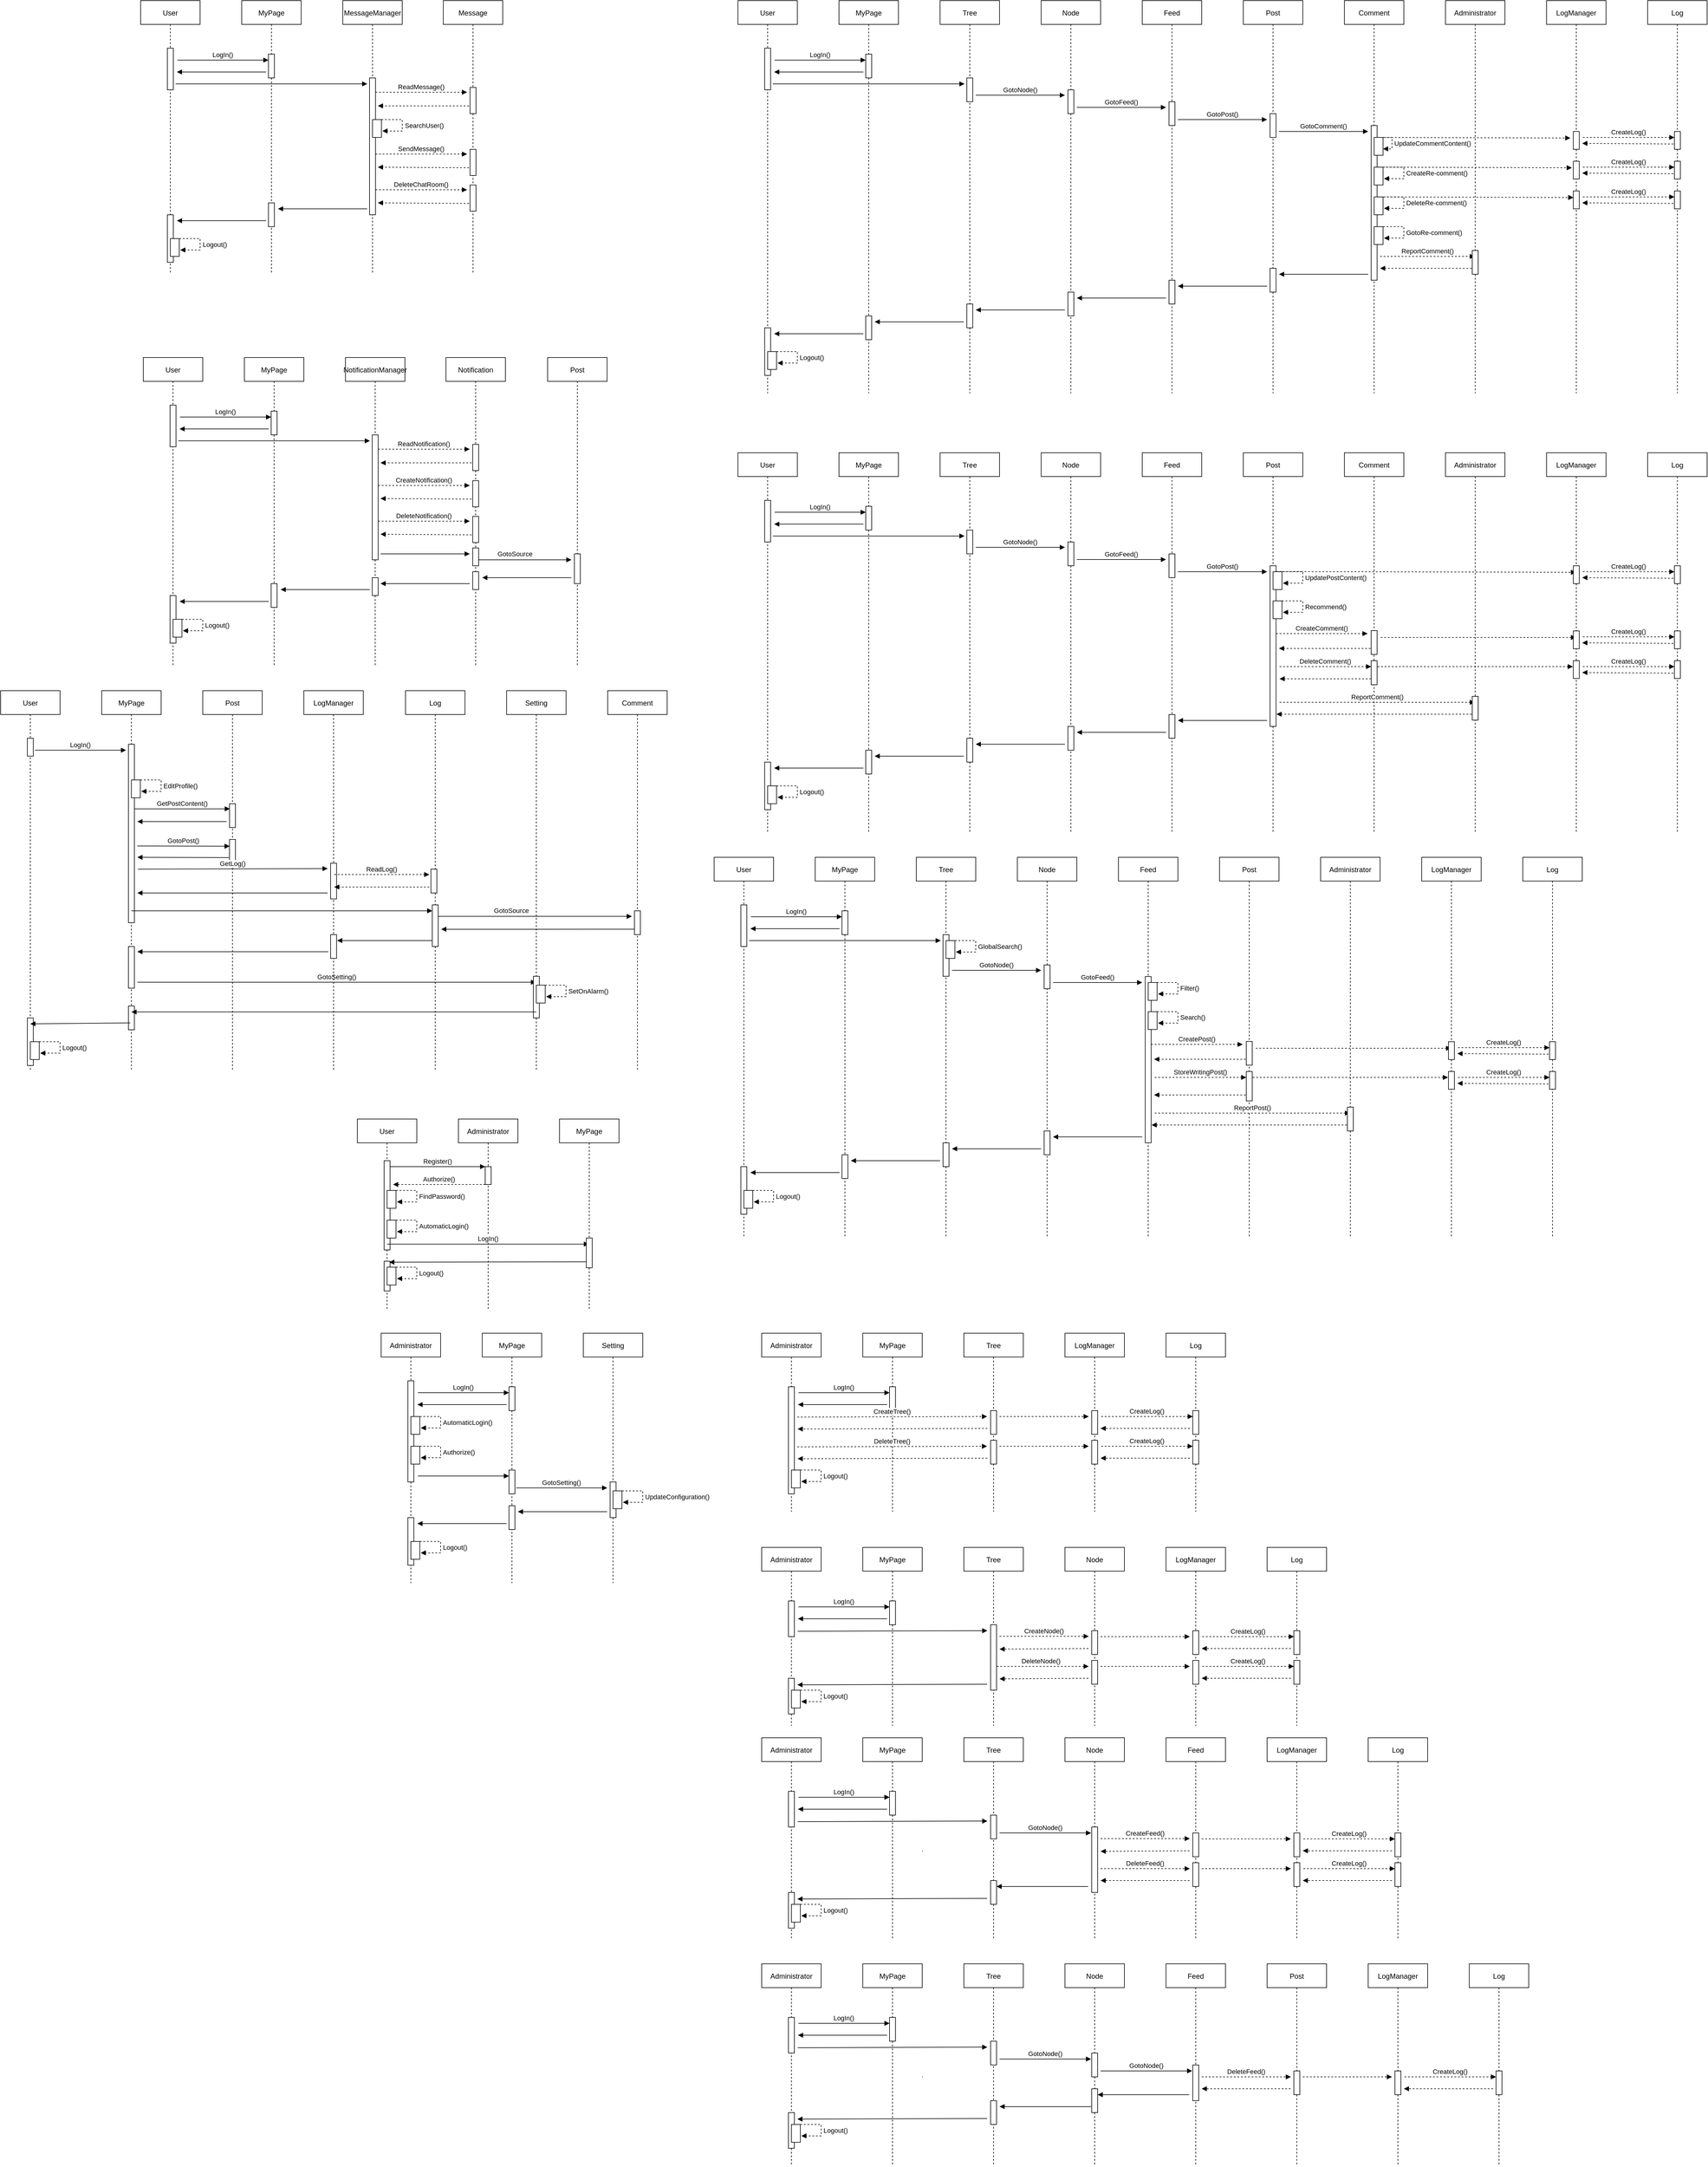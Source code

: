 <mxfile version="20.7.3" type="device"><diagram id="kgpKYQtTHZ0yAKxKKP6v" name="Page-1"><mxGraphModel dx="6380" dy="4863" grid="1" gridSize="10" guides="1" tooltips="1" connect="1" arrows="1" fold="1" page="0" pageScale="1" pageWidth="850" pageHeight="1100" math="0" shadow="0"><root><mxCell id="0"/><mxCell id="1" parent="0"/><mxCell id="3nuBFxr9cyL0pnOWT2aG-1" value="User" style="shape=umlLifeline;perimeter=lifelinePerimeter;container=1;collapsible=0;recursiveResize=0;rounded=0;shadow=0;strokeWidth=1;" parent="1" vertex="1"><mxGeometry x="-920" y="-160" width="100" height="320" as="geometry"/></mxCell><mxCell id="3nuBFxr9cyL0pnOWT2aG-2" value="" style="points=[];perimeter=orthogonalPerimeter;rounded=0;shadow=0;strokeWidth=1;" parent="3nuBFxr9cyL0pnOWT2aG-1" vertex="1"><mxGeometry x="45" y="70" width="10" height="150" as="geometry"/></mxCell><mxCell id="4g5bdf_5V6B9xhHWIAPF-34" value="" style="points=[];perimeter=orthogonalPerimeter;rounded=0;shadow=0;strokeWidth=1;" parent="3nuBFxr9cyL0pnOWT2aG-1" vertex="1"><mxGeometry x="45" y="239" width="10" height="50" as="geometry"/></mxCell><mxCell id="mNldfIqIV7ss8PVqI30A-10" value="" style="html=1;points=[];perimeter=orthogonalPerimeter;" parent="3nuBFxr9cyL0pnOWT2aG-1" vertex="1"><mxGeometry x="50" y="249" width="15" height="30" as="geometry"/></mxCell><mxCell id="mNldfIqIV7ss8PVqI30A-11" value="Logout()" style="edgeStyle=orthogonalEdgeStyle;html=1;align=left;spacingLeft=2;endArrow=block;rounded=0;dashed=1;exitX=1.42;exitY=0.082;exitDx=0;exitDy=0;exitPerimeter=0;entryX=1.08;entryY=-0.033;entryDx=0;entryDy=0;entryPerimeter=0;" parent="3nuBFxr9cyL0pnOWT2aG-1" edge="1"><mxGeometry x="0.022" relative="1" as="geometry"><mxPoint x="65" y="249.02" as="sourcePoint"/><Array as="points"><mxPoint x="100" y="249.18"/><mxPoint x="100" y="269.18"/></Array><mxPoint x="66.6" y="268.19" as="targetPoint"/><mxPoint as="offset"/></mxGeometry></mxCell><mxCell id="-TflL19o7WVcsz1FvnY4-1" value="" style="html=1;points=[];perimeter=orthogonalPerimeter;" parent="3nuBFxr9cyL0pnOWT2aG-1" vertex="1"><mxGeometry x="50" y="120" width="15" height="30" as="geometry"/></mxCell><mxCell id="-TflL19o7WVcsz1FvnY4-2" value="FindPassword()" style="edgeStyle=orthogonalEdgeStyle;html=1;align=left;spacingLeft=2;endArrow=block;rounded=0;dashed=1;exitX=1.42;exitY=0.082;exitDx=0;exitDy=0;exitPerimeter=0;entryX=1.08;entryY=-0.033;entryDx=0;entryDy=0;entryPerimeter=0;" parent="3nuBFxr9cyL0pnOWT2aG-1" edge="1"><mxGeometry x="0.022" relative="1" as="geometry"><mxPoint x="65" y="120.02" as="sourcePoint"/><Array as="points"><mxPoint x="100" y="120.18"/><mxPoint x="100" y="140.18"/></Array><mxPoint x="66.6" y="139.19" as="targetPoint"/><mxPoint as="offset"/></mxGeometry></mxCell><mxCell id="-TflL19o7WVcsz1FvnY4-3" value="" style="html=1;points=[];perimeter=orthogonalPerimeter;" parent="3nuBFxr9cyL0pnOWT2aG-1" vertex="1"><mxGeometry x="50" y="170" width="15" height="30" as="geometry"/></mxCell><mxCell id="-TflL19o7WVcsz1FvnY4-4" value="AutomaticLogin()" style="edgeStyle=orthogonalEdgeStyle;html=1;align=left;spacingLeft=2;endArrow=block;rounded=0;dashed=1;exitX=1.42;exitY=0.082;exitDx=0;exitDy=0;exitPerimeter=0;entryX=1.08;entryY=-0.033;entryDx=0;entryDy=0;entryPerimeter=0;" parent="3nuBFxr9cyL0pnOWT2aG-1" edge="1"><mxGeometry x="0.022" relative="1" as="geometry"><mxPoint x="65" y="170.02" as="sourcePoint"/><Array as="points"><mxPoint x="100" y="170.18"/><mxPoint x="100" y="190.18"/></Array><mxPoint x="66.6" y="189.19" as="targetPoint"/><mxPoint as="offset"/></mxGeometry></mxCell><mxCell id="3nuBFxr9cyL0pnOWT2aG-5" value="Administrator" style="shape=umlLifeline;perimeter=lifelinePerimeter;container=1;collapsible=0;recursiveResize=0;rounded=0;shadow=0;strokeWidth=1;" parent="1" vertex="1"><mxGeometry x="-750" y="-160" width="100" height="320" as="geometry"/></mxCell><mxCell id="3nuBFxr9cyL0pnOWT2aG-6" value="" style="points=[];perimeter=orthogonalPerimeter;rounded=0;shadow=0;strokeWidth=1;" parent="3nuBFxr9cyL0pnOWT2aG-5" vertex="1"><mxGeometry x="45" y="80" width="10" height="30" as="geometry"/></mxCell><mxCell id="Wrp1u7GpA5LnzR14xRJ3-9" value="LogIn()" style="verticalAlign=bottom;endArrow=block;shadow=0;strokeWidth=1;" parent="3nuBFxr9cyL0pnOWT2aG-5" target="mNldfIqIV7ss8PVqI30A-3" edge="1"><mxGeometry relative="1" as="geometry"><mxPoint x="-120" y="210.2" as="sourcePoint"/><mxPoint x="190" y="210.2" as="targetPoint"/></mxGeometry></mxCell><mxCell id="3nuBFxr9cyL0pnOWT2aG-8" value="Register()" style="verticalAlign=bottom;endArrow=block;entryX=0;entryY=0;shadow=0;strokeWidth=1;" parent="1" source="3nuBFxr9cyL0pnOWT2aG-2" target="3nuBFxr9cyL0pnOWT2aG-6" edge="1"><mxGeometry relative="1" as="geometry"><mxPoint x="-840" y="-80" as="sourcePoint"/></mxGeometry></mxCell><mxCell id="3nuBFxr9cyL0pnOWT2aG-9" value="Authorize()" style="verticalAlign=bottom;endArrow=block;shadow=0;strokeWidth=1;dashed=1;" parent="1" source="3nuBFxr9cyL0pnOWT2aG-6" edge="1"><mxGeometry relative="1" as="geometry"><mxPoint x="-875" y="-40" as="sourcePoint"/><mxPoint x="-860" y="-50" as="targetPoint"/><Array as="points"><mxPoint x="-750" y="-50"/></Array></mxGeometry></mxCell><mxCell id="4g5bdf_5V6B9xhHWIAPF-7" value="MessageManager" style="shape=umlLifeline;perimeter=lifelinePerimeter;container=1;collapsible=0;recursiveResize=0;rounded=0;shadow=0;strokeWidth=1;" parent="1" vertex="1"><mxGeometry x="-944.5" y="-2040" width="100" height="460" as="geometry"/></mxCell><mxCell id="4g5bdf_5V6B9xhHWIAPF-44" value="" style="points=[];perimeter=orthogonalPerimeter;rounded=0;shadow=0;strokeWidth=1;" parent="4g5bdf_5V6B9xhHWIAPF-7" vertex="1"><mxGeometry x="45" y="130" width="10" height="230" as="geometry"/></mxCell><mxCell id="zW7dvMAiGNzd4gwrpNnA-28" value="" style="verticalAlign=bottom;endArrow=block;shadow=0;strokeWidth=1;startArrow=none;" parent="4g5bdf_5V6B9xhHWIAPF-7" edge="1"><mxGeometry relative="1" as="geometry"><mxPoint x="41" y="350" as="sourcePoint"/><mxPoint x="-109" y="350" as="targetPoint"/><Array as="points"/></mxGeometry></mxCell><mxCell id="zW7dvMAiGNzd4gwrpNnA-448" value="" style="html=1;points=[];perimeter=orthogonalPerimeter;" parent="4g5bdf_5V6B9xhHWIAPF-7" vertex="1"><mxGeometry x="49.98" y="200" width="15" height="30" as="geometry"/></mxCell><mxCell id="zW7dvMAiGNzd4gwrpNnA-449" value="SearchUser()" style="edgeStyle=orthogonalEdgeStyle;html=1;align=left;spacingLeft=2;endArrow=block;rounded=0;dashed=1;exitX=1.42;exitY=0.082;exitDx=0;exitDy=0;exitPerimeter=0;entryX=1.08;entryY=-0.033;entryDx=0;entryDy=0;entryPerimeter=0;" parent="4g5bdf_5V6B9xhHWIAPF-7" edge="1"><mxGeometry x="0.022" relative="1" as="geometry"><mxPoint x="64.98" y="200.02" as="sourcePoint"/><Array as="points"><mxPoint x="99.98" y="200.18"/><mxPoint x="99.98" y="220.18"/></Array><mxPoint x="66.58" y="219.19" as="targetPoint"/><mxPoint as="offset"/></mxGeometry></mxCell><mxCell id="4g5bdf_5V6B9xhHWIAPF-33" value="" style="verticalAlign=bottom;endArrow=block;shadow=0;strokeWidth=1;entryX=0.86;entryY=0.032;entryDx=0;entryDy=0;entryPerimeter=0;" parent="1" target="4g5bdf_5V6B9xhHWIAPF-34" edge="1"><mxGeometry relative="1" as="geometry"><mxPoint x="-530" y="80" as="sourcePoint"/><mxPoint x="-862" y="89" as="targetPoint"/><Array as="points"/></mxGeometry></mxCell><mxCell id="mNldfIqIV7ss8PVqI30A-3" value="MyPage" style="shape=umlLifeline;perimeter=lifelinePerimeter;container=1;collapsible=0;recursiveResize=0;rounded=0;shadow=0;strokeWidth=1;" parent="1" vertex="1"><mxGeometry x="-580" y="-160" width="100" height="320" as="geometry"/></mxCell><mxCell id="-TflL19o7WVcsz1FvnY4-9" value="" style="points=[];perimeter=orthogonalPerimeter;rounded=0;shadow=0;strokeWidth=1;" parent="mNldfIqIV7ss8PVqI30A-3" vertex="1"><mxGeometry x="45" y="200" width="10" height="50" as="geometry"/></mxCell><mxCell id="-TflL19o7WVcsz1FvnY4-20" value="MyPage" style="shape=umlLifeline;perimeter=lifelinePerimeter;container=1;collapsible=0;recursiveResize=0;rounded=0;shadow=0;strokeWidth=1;" parent="1" vertex="1"><mxGeometry x="-1350" y="-880" width="100" height="640" as="geometry"/></mxCell><mxCell id="-TflL19o7WVcsz1FvnY4-21" value="" style="points=[];perimeter=orthogonalPerimeter;rounded=0;shadow=0;strokeWidth=1;" parent="-TflL19o7WVcsz1FvnY4-20" vertex="1"><mxGeometry x="45" y="90" width="10" height="300" as="geometry"/></mxCell><mxCell id="-TflL19o7WVcsz1FvnY4-22" value="" style="html=1;points=[];perimeter=orthogonalPerimeter;" parent="-TflL19o7WVcsz1FvnY4-20" vertex="1"><mxGeometry x="50" y="150" width="15" height="30" as="geometry"/></mxCell><mxCell id="-TflL19o7WVcsz1FvnY4-23" value="EditProfile()" style="edgeStyle=orthogonalEdgeStyle;html=1;align=left;spacingLeft=2;endArrow=block;rounded=0;dashed=1;exitX=1.42;exitY=0.082;exitDx=0;exitDy=0;exitPerimeter=0;entryX=1.08;entryY=-0.033;entryDx=0;entryDy=0;entryPerimeter=0;" parent="-TflL19o7WVcsz1FvnY4-20" edge="1"><mxGeometry x="0.022" relative="1" as="geometry"><mxPoint x="65" y="150.02" as="sourcePoint"/><Array as="points"><mxPoint x="100" y="150.18"/><mxPoint x="100" y="170.18"/></Array><mxPoint x="66.6" y="169.19" as="targetPoint"/><mxPoint as="offset"/></mxGeometry></mxCell><mxCell id="-TflL19o7WVcsz1FvnY4-24" value="GotoPost()" style="verticalAlign=bottom;endArrow=block;shadow=0;strokeWidth=1;entryX=0.02;entryY=0.285;entryDx=0;entryDy=0;entryPerimeter=0;" parent="-TflL19o7WVcsz1FvnY4-20" target="-TflL19o7WVcsz1FvnY4-27" edge="1"><mxGeometry relative="1" as="geometry"><mxPoint x="60" y="261" as="sourcePoint"/><mxPoint x="210" y="260" as="targetPoint"/></mxGeometry></mxCell><mxCell id="zW7dvMAiGNzd4gwrpNnA-25" value="LogIn()" style="verticalAlign=bottom;endArrow=block;shadow=0;strokeWidth=1;" parent="-TflL19o7WVcsz1FvnY4-20" edge="1"><mxGeometry relative="1" as="geometry"><mxPoint x="-112.25" y="100" as="sourcePoint"/><mxPoint x="41" y="100" as="targetPoint"/></mxGeometry></mxCell><mxCell id="zW7dvMAiGNzd4gwrpNnA-102" value="" style="points=[];perimeter=orthogonalPerimeter;rounded=0;shadow=0;strokeWidth=1;" parent="-TflL19o7WVcsz1FvnY4-20" vertex="1"><mxGeometry x="45" y="430" width="10" height="70" as="geometry"/></mxCell><mxCell id="zW7dvMAiGNzd4gwrpNnA-103" value="" style="points=[];perimeter=orthogonalPerimeter;rounded=0;shadow=0;strokeWidth=1;" parent="-TflL19o7WVcsz1FvnY4-20" vertex="1"><mxGeometry x="45" y="530" width="10" height="40" as="geometry"/></mxCell><mxCell id="-TflL19o7WVcsz1FvnY4-25" value="Post" style="shape=umlLifeline;perimeter=lifelinePerimeter;container=1;collapsible=0;recursiveResize=0;rounded=0;shadow=0;strokeWidth=1;" parent="1" vertex="1"><mxGeometry x="-1180" y="-880" width="100" height="640" as="geometry"/></mxCell><mxCell id="-TflL19o7WVcsz1FvnY4-26" value="" style="points=[];perimeter=orthogonalPerimeter;rounded=0;shadow=0;strokeWidth=1;" parent="-TflL19o7WVcsz1FvnY4-25" vertex="1"><mxGeometry x="45" y="190" width="10" height="40" as="geometry"/></mxCell><mxCell id="-TflL19o7WVcsz1FvnY4-27" value="" style="points=[];perimeter=orthogonalPerimeter;rounded=0;shadow=0;strokeWidth=1;" parent="-TflL19o7WVcsz1FvnY4-25" vertex="1"><mxGeometry x="45" y="250" width="10" height="40" as="geometry"/></mxCell><mxCell id="-TflL19o7WVcsz1FvnY4-78" value="GotoSetting()" style="verticalAlign=bottom;endArrow=block;shadow=0;strokeWidth=1;" parent="-TflL19o7WVcsz1FvnY4-25" edge="1"><mxGeometry relative="1" as="geometry"><mxPoint x="-110" y="490" as="sourcePoint"/><mxPoint x="560.5" y="490" as="targetPoint"/></mxGeometry></mxCell><mxCell id="-TflL19o7WVcsz1FvnY4-28" value="GetPostContent()" style="verticalAlign=bottom;endArrow=block;shadow=0;strokeWidth=1;entryX=0.06;entryY=0.215;entryDx=0;entryDy=0;entryPerimeter=0;" parent="1" source="-TflL19o7WVcsz1FvnY4-21" target="-TflL19o7WVcsz1FvnY4-26" edge="1"><mxGeometry relative="1" as="geometry"><mxPoint x="-1420" y="-630" as="sourcePoint"/><mxPoint x="-1140" y="-680" as="targetPoint"/></mxGeometry></mxCell><mxCell id="-TflL19o7WVcsz1FvnY4-29" value="" style="verticalAlign=bottom;endArrow=block;shadow=0;strokeWidth=1;entryX=1.1;entryY=0.004;entryDx=0;entryDy=0;entryPerimeter=0;" parent="1" edge="1"><mxGeometry relative="1" as="geometry"><mxPoint x="-1140" y="-660" as="sourcePoint"/><mxPoint x="-1290" y="-660.001" as="targetPoint"/><Array as="points"/></mxGeometry></mxCell><mxCell id="-TflL19o7WVcsz1FvnY4-30" value="" style="verticalAlign=bottom;endArrow=block;shadow=0;strokeWidth=1;exitX=-0.012;exitY=0.775;exitDx=0;exitDy=0;exitPerimeter=0;" parent="1" edge="1"><mxGeometry relative="1" as="geometry"><mxPoint x="-1136.12" y="-599.48" as="sourcePoint"/><mxPoint x="-1290" y="-600" as="targetPoint"/><Array as="points"/></mxGeometry></mxCell><mxCell id="-TflL19o7WVcsz1FvnY4-31" value="LogManager" style="shape=umlLifeline;perimeter=lifelinePerimeter;container=1;collapsible=0;recursiveResize=0;rounded=0;shadow=0;strokeWidth=1;" parent="1" vertex="1"><mxGeometry x="-1010" y="-880" width="100" height="640" as="geometry"/></mxCell><mxCell id="-TflL19o7WVcsz1FvnY4-35" value="" style="points=[];perimeter=orthogonalPerimeter;rounded=0;shadow=0;strokeWidth=1;" parent="-TflL19o7WVcsz1FvnY4-31" vertex="1"><mxGeometry x="45" y="290" width="10" height="60" as="geometry"/></mxCell><mxCell id="zW7dvMAiGNzd4gwrpNnA-667" value="" style="points=[];perimeter=orthogonalPerimeter;rounded=0;shadow=0;strokeWidth=1;" parent="-TflL19o7WVcsz1FvnY4-31" vertex="1"><mxGeometry x="45" y="410" width="10" height="40" as="geometry"/></mxCell><mxCell id="-TflL19o7WVcsz1FvnY4-37" value="GetLog()" style="verticalAlign=bottom;endArrow=block;shadow=0;strokeWidth=1;" parent="1" edge="1"><mxGeometry relative="1" as="geometry"><mxPoint x="-1289" y="-580" as="sourcePoint"/><mxPoint x="-970" y="-581" as="targetPoint"/></mxGeometry></mxCell><mxCell id="-TflL19o7WVcsz1FvnY4-41" value="User" style="shape=umlLifeline;perimeter=lifelinePerimeter;container=1;collapsible=0;recursiveResize=0;rounded=0;shadow=0;strokeWidth=1;" parent="1" vertex="1"><mxGeometry x="-1520" y="-880" width="100" height="640" as="geometry"/></mxCell><mxCell id="-TflL19o7WVcsz1FvnY4-50" value="" style="points=[];perimeter=orthogonalPerimeter;rounded=0;shadow=0;strokeWidth=1;" parent="-TflL19o7WVcsz1FvnY4-41" vertex="1"><mxGeometry x="45" y="550" width="10" height="80" as="geometry"/></mxCell><mxCell id="-TflL19o7WVcsz1FvnY4-51" value="" style="html=1;points=[];perimeter=orthogonalPerimeter;" parent="-TflL19o7WVcsz1FvnY4-41" vertex="1"><mxGeometry x="50" y="590" width="15" height="30" as="geometry"/></mxCell><mxCell id="-TflL19o7WVcsz1FvnY4-52" value="Logout()" style="edgeStyle=orthogonalEdgeStyle;html=1;align=left;spacingLeft=2;endArrow=block;rounded=0;dashed=1;exitX=1.42;exitY=0.082;exitDx=0;exitDy=0;exitPerimeter=0;entryX=1.08;entryY=-0.033;entryDx=0;entryDy=0;entryPerimeter=0;" parent="-TflL19o7WVcsz1FvnY4-41" edge="1"><mxGeometry x="0.022" relative="1" as="geometry"><mxPoint x="65" y="590.02" as="sourcePoint"/><Array as="points"><mxPoint x="100" y="590.18"/><mxPoint x="100" y="610.18"/></Array><mxPoint x="66.6" y="609.19" as="targetPoint"/><mxPoint as="offset"/></mxGeometry></mxCell><mxCell id="-TflL19o7WVcsz1FvnY4-42" value="" style="points=[];perimeter=orthogonalPerimeter;rounded=0;shadow=0;strokeWidth=1;" parent="-TflL19o7WVcsz1FvnY4-41" vertex="1"><mxGeometry x="45" y="80" width="10" height="30" as="geometry"/></mxCell><mxCell id="-TflL19o7WVcsz1FvnY4-58" value="" style="verticalAlign=bottom;endArrow=none;shadow=0;strokeWidth=1;startArrow=none;" parent="-TflL19o7WVcsz1FvnY4-41" source="-TflL19o7WVcsz1FvnY4-41" target="-TflL19o7WVcsz1FvnY4-42" edge="1"><mxGeometry relative="1" as="geometry"><mxPoint x="43.5" y="100" as="sourcePoint"/><mxPoint x="212.65" y="100" as="targetPoint"/><Array as="points"/></mxGeometry></mxCell><mxCell id="-TflL19o7WVcsz1FvnY4-54" value="" style="verticalAlign=bottom;endArrow=block;shadow=0;strokeWidth=1;exitX=0.48;exitY=0.89;exitDx=0;exitDy=0;exitPerimeter=0;" parent="1" edge="1"><mxGeometry relative="1" as="geometry"><mxPoint x="-1302" y="-321.6" as="sourcePoint"/><mxPoint x="-1470" y="-320" as="targetPoint"/><Array as="points"/></mxGeometry></mxCell><mxCell id="-TflL19o7WVcsz1FvnY4-66" value="Setting" style="shape=umlLifeline;perimeter=lifelinePerimeter;container=1;collapsible=0;recursiveResize=0;rounded=0;shadow=0;strokeWidth=1;" parent="1" vertex="1"><mxGeometry x="-669" y="-880" width="100" height="640" as="geometry"/></mxCell><mxCell id="-TflL19o7WVcsz1FvnY4-79" value="" style="points=[];perimeter=orthogonalPerimeter;rounded=0;shadow=0;strokeWidth=1;" parent="-TflL19o7WVcsz1FvnY4-66" vertex="1"><mxGeometry x="45" y="480" width="10" height="70" as="geometry"/></mxCell><mxCell id="zW7dvMAiGNzd4gwrpNnA-3" value="" style="verticalAlign=bottom;endArrow=block;shadow=0;strokeWidth=1;exitX=1.037;exitY=0.488;exitDx=0;exitDy=0;exitPerimeter=0;" parent="-TflL19o7WVcsz1FvnY4-66" edge="1"><mxGeometry x="-0.219" y="1" relative="1" as="geometry"><mxPoint x="216.6" y="400.88" as="sourcePoint"/><mxPoint x="-110" y="401" as="targetPoint"/><mxPoint x="1" as="offset"/></mxGeometry></mxCell><mxCell id="zW7dvMAiGNzd4gwrpNnA-5" value="" style="html=1;points=[];perimeter=orthogonalPerimeter;" parent="-TflL19o7WVcsz1FvnY4-66" vertex="1"><mxGeometry x="49.94" y="495" width="15" height="30" as="geometry"/></mxCell><mxCell id="zW7dvMAiGNzd4gwrpNnA-6" value="SetOnAlarm()" style="edgeStyle=orthogonalEdgeStyle;html=1;align=left;spacingLeft=2;endArrow=block;rounded=0;dashed=1;exitX=1.42;exitY=0.082;exitDx=0;exitDy=0;exitPerimeter=0;entryX=1.08;entryY=-0.033;entryDx=0;entryDy=0;entryPerimeter=0;" parent="-TflL19o7WVcsz1FvnY4-66" edge="1"><mxGeometry x="0.022" relative="1" as="geometry"><mxPoint x="64.94" y="495.02" as="sourcePoint"/><Array as="points"><mxPoint x="99.94" y="495.18"/><mxPoint x="99.94" y="515.18"/></Array><mxPoint x="66.54" y="514.19" as="targetPoint"/><mxPoint as="offset"/></mxGeometry></mxCell><mxCell id="-TflL19o7WVcsz1FvnY4-75" value="Comment" style="shape=umlLifeline;perimeter=lifelinePerimeter;container=1;collapsible=0;recursiveResize=0;rounded=0;shadow=0;strokeWidth=1;" parent="1" vertex="1"><mxGeometry x="-499" y="-880" width="100" height="640" as="geometry"/></mxCell><mxCell id="zW7dvMAiGNzd4gwrpNnA-2" value="" style="points=[];perimeter=orthogonalPerimeter;rounded=0;shadow=0;strokeWidth=1;" parent="-TflL19o7WVcsz1FvnY4-75" vertex="1"><mxGeometry x="45" y="370" width="10" height="40" as="geometry"/></mxCell><mxCell id="zW7dvMAiGNzd4gwrpNnA-1" value="GotoSource" style="verticalAlign=bottom;endArrow=block;shadow=0;strokeWidth=1;entryX=-0.435;entryY=0.232;entryDx=0;entryDy=0;entryPerimeter=0;" parent="1" target="zW7dvMAiGNzd4gwrpNnA-2" edge="1"><mxGeometry x="-0.219" y="1" relative="1" as="geometry"><mxPoint x="-791.88" y="-500.72" as="sourcePoint"/><mxPoint x="-452.63" y="-500.59" as="targetPoint"/><mxPoint x="1" as="offset"/></mxGeometry></mxCell><mxCell id="zW7dvMAiGNzd4gwrpNnA-4" value="" style="verticalAlign=bottom;endArrow=block;shadow=0;strokeWidth=1;" parent="1" edge="1"><mxGeometry relative="1" as="geometry"><mxPoint x="-968.87" y="-441.25" as="sourcePoint"/><mxPoint x="-1290" y="-441.25" as="targetPoint"/></mxGeometry></mxCell><mxCell id="zW7dvMAiGNzd4gwrpNnA-8" value="MyPage" style="shape=umlLifeline;perimeter=lifelinePerimeter;container=1;collapsible=0;recursiveResize=0;rounded=0;shadow=0;strokeWidth=1;" parent="1" vertex="1"><mxGeometry x="-1114.5" y="-2040" width="100" height="460" as="geometry"/></mxCell><mxCell id="zW7dvMAiGNzd4gwrpNnA-9" value="" style="points=[];perimeter=orthogonalPerimeter;rounded=0;shadow=0;strokeWidth=1;" parent="zW7dvMAiGNzd4gwrpNnA-8" vertex="1"><mxGeometry x="45" y="90" width="10" height="40" as="geometry"/></mxCell><mxCell id="zW7dvMAiGNzd4gwrpNnA-23" value="" style="verticalAlign=bottom;endArrow=block;shadow=0;strokeWidth=1;" parent="zW7dvMAiGNzd4gwrpNnA-8" edge="1"><mxGeometry x="0.317" relative="1" as="geometry"><mxPoint x="-111.12" y="140" as="sourcePoint"/><mxPoint x="211.13" y="140" as="targetPoint"/><mxPoint as="offset"/></mxGeometry></mxCell><mxCell id="zW7dvMAiGNzd4gwrpNnA-26" value="LogIn()" style="verticalAlign=bottom;endArrow=block;shadow=0;strokeWidth=1;" parent="zW7dvMAiGNzd4gwrpNnA-8" edge="1"><mxGeometry relative="1" as="geometry"><mxPoint x="-108.25" y="100" as="sourcePoint"/><mxPoint x="45" y="100" as="targetPoint"/></mxGeometry></mxCell><mxCell id="zW7dvMAiGNzd4gwrpNnA-27" value="" style="points=[];perimeter=orthogonalPerimeter;rounded=0;shadow=0;strokeWidth=1;" parent="zW7dvMAiGNzd4gwrpNnA-8" vertex="1"><mxGeometry x="45" y="340" width="10" height="40" as="geometry"/></mxCell><mxCell id="zW7dvMAiGNzd4gwrpNnA-13" value="User" style="shape=umlLifeline;perimeter=lifelinePerimeter;container=1;collapsible=0;recursiveResize=0;rounded=0;shadow=0;strokeWidth=1;" parent="1" vertex="1"><mxGeometry x="-1284.5" y="-2040" width="100" height="460" as="geometry"/></mxCell><mxCell id="zW7dvMAiGNzd4gwrpNnA-14" value="" style="points=[];perimeter=orthogonalPerimeter;rounded=0;shadow=0;strokeWidth=1;" parent="zW7dvMAiGNzd4gwrpNnA-13" vertex="1"><mxGeometry x="45" y="360" width="10" height="80" as="geometry"/></mxCell><mxCell id="zW7dvMAiGNzd4gwrpNnA-15" value="" style="html=1;points=[];perimeter=orthogonalPerimeter;" parent="zW7dvMAiGNzd4gwrpNnA-13" vertex="1"><mxGeometry x="50" y="400" width="15" height="30" as="geometry"/></mxCell><mxCell id="zW7dvMAiGNzd4gwrpNnA-16" value="Logout()" style="edgeStyle=orthogonalEdgeStyle;html=1;align=left;spacingLeft=2;endArrow=block;rounded=0;dashed=1;exitX=1.42;exitY=0.082;exitDx=0;exitDy=0;exitPerimeter=0;entryX=1.08;entryY=-0.033;entryDx=0;entryDy=0;entryPerimeter=0;" parent="zW7dvMAiGNzd4gwrpNnA-13" edge="1"><mxGeometry x="0.022" relative="1" as="geometry"><mxPoint x="65" y="400.02" as="sourcePoint"/><Array as="points"><mxPoint x="100" y="400.18"/><mxPoint x="100" y="420.18"/></Array><mxPoint x="66.6" y="419.19" as="targetPoint"/><mxPoint as="offset"/></mxGeometry></mxCell><mxCell id="zW7dvMAiGNzd4gwrpNnA-19" value="" style="points=[];perimeter=orthogonalPerimeter;rounded=0;shadow=0;strokeWidth=1;" parent="zW7dvMAiGNzd4gwrpNnA-13" vertex="1"><mxGeometry x="45" y="80" width="10" height="70" as="geometry"/></mxCell><mxCell id="zW7dvMAiGNzd4gwrpNnA-20" value="" style="verticalAlign=bottom;endArrow=none;shadow=0;strokeWidth=1;startArrow=none;" parent="zW7dvMAiGNzd4gwrpNnA-13" source="zW7dvMAiGNzd4gwrpNnA-13" target="zW7dvMAiGNzd4gwrpNnA-19" edge="1"><mxGeometry relative="1" as="geometry"><mxPoint x="43.5" y="100" as="sourcePoint"/><mxPoint x="212.65" y="100" as="targetPoint"/><Array as="points"/></mxGeometry></mxCell><mxCell id="zW7dvMAiGNzd4gwrpNnA-17" value="" style="verticalAlign=bottom;endArrow=block;shadow=0;strokeWidth=1;" parent="1" edge="1"><mxGeometry relative="1" as="geometry"><mxPoint x="-1073.5" y="-1670" as="sourcePoint"/><mxPoint x="-1223.5" y="-1670" as="targetPoint"/><Array as="points"/></mxGeometry></mxCell><mxCell id="zW7dvMAiGNzd4gwrpNnA-21" value="" style="verticalAlign=bottom;endArrow=block;shadow=0;strokeWidth=1;startArrow=none;" parent="1" edge="1"><mxGeometry relative="1" as="geometry"><mxPoint x="-1073.5" y="-1920" as="sourcePoint"/><mxPoint x="-1223.5" y="-1920" as="targetPoint"/><Array as="points"/></mxGeometry></mxCell><mxCell id="zW7dvMAiGNzd4gwrpNnA-56" value="Log" style="shape=umlLifeline;perimeter=lifelinePerimeter;container=1;collapsible=0;recursiveResize=0;rounded=0;shadow=0;strokeWidth=1;" parent="1" vertex="1"><mxGeometry x="-839" y="-880" width="100" height="640" as="geometry"/></mxCell><mxCell id="zW7dvMAiGNzd4gwrpNnA-57" value="" style="points=[];perimeter=orthogonalPerimeter;rounded=0;shadow=0;strokeWidth=1;" parent="zW7dvMAiGNzd4gwrpNnA-56" vertex="1"><mxGeometry x="42.75" y="300" width="10" height="40" as="geometry"/></mxCell><mxCell id="zW7dvMAiGNzd4gwrpNnA-58" value="" style="verticalAlign=bottom;endArrow=block;shadow=0;strokeWidth=1;" parent="zW7dvMAiGNzd4gwrpNnA-56" target="-TflL19o7WVcsz1FvnY4-20" edge="1"><mxGeometry relative="1" as="geometry"><mxPoint x="219.94" y="540.0" as="sourcePoint"/><mxPoint x="-279.56" y="540.0" as="targetPoint"/></mxGeometry></mxCell><mxCell id="zW7dvMAiGNzd4gwrpNnA-62" value="" style="points=[];perimeter=orthogonalPerimeter;rounded=0;shadow=0;strokeWidth=1;" parent="zW7dvMAiGNzd4gwrpNnA-56" vertex="1"><mxGeometry x="45" y="360" width="10" height="70" as="geometry"/></mxCell><mxCell id="zW7dvMAiGNzd4gwrpNnA-63" value="" style="verticalAlign=bottom;endArrow=block;shadow=0;strokeWidth=1;" parent="zW7dvMAiGNzd4gwrpNnA-56" edge="1"><mxGeometry relative="1" as="geometry"><mxPoint x="45" y="420" as="sourcePoint"/><mxPoint x="-115" y="420" as="targetPoint"/></mxGeometry></mxCell><mxCell id="zW7dvMAiGNzd4gwrpNnA-59" value="ReadLog()" style="verticalAlign=bottom;endArrow=block;shadow=0;strokeWidth=1;dashed=1;" parent="1" edge="1"><mxGeometry relative="1" as="geometry"><mxPoint x="-959" y="-571" as="sourcePoint"/><mxPoint x="-799" y="-571" as="targetPoint"/></mxGeometry></mxCell><mxCell id="zW7dvMAiGNzd4gwrpNnA-60" value="" style="verticalAlign=bottom;endArrow=block;shadow=0;strokeWidth=1;dashed=1;" parent="1" edge="1"><mxGeometry relative="1" as="geometry"><mxPoint x="-799" y="-550" as="sourcePoint"/><mxPoint x="-959" y="-550" as="targetPoint"/></mxGeometry></mxCell><mxCell id="zW7dvMAiGNzd4gwrpNnA-61" value="" style="verticalAlign=bottom;endArrow=block;shadow=0;strokeWidth=1;" parent="1" source="-TflL19o7WVcsz1FvnY4-20" edge="1"><mxGeometry relative="1" as="geometry"><mxPoint x="-954" y="-510" as="sourcePoint"/><mxPoint x="-794" y="-510" as="targetPoint"/></mxGeometry></mxCell><mxCell id="zW7dvMAiGNzd4gwrpNnA-64" value="Message" style="shape=umlLifeline;perimeter=lifelinePerimeter;container=1;collapsible=0;recursiveResize=0;rounded=0;shadow=0;strokeWidth=1;" parent="1" vertex="1"><mxGeometry x="-775.5" y="-2040" width="100" height="460" as="geometry"/></mxCell><mxCell id="zW7dvMAiGNzd4gwrpNnA-65" value="" style="points=[];perimeter=orthogonalPerimeter;rounded=0;shadow=0;strokeWidth=1;" parent="zW7dvMAiGNzd4gwrpNnA-64" vertex="1"><mxGeometry x="45" y="146" width="10" height="44" as="geometry"/></mxCell><mxCell id="zW7dvMAiGNzd4gwrpNnA-66" value="ReadMessage()" style="verticalAlign=bottom;endArrow=block;shadow=0;strokeWidth=1;dashed=1;" parent="zW7dvMAiGNzd4gwrpNnA-64" edge="1"><mxGeometry relative="1" as="geometry"><mxPoint x="-114" y="154.0" as="sourcePoint"/><mxPoint x="40" y="154" as="targetPoint"/></mxGeometry></mxCell><mxCell id="zW7dvMAiGNzd4gwrpNnA-68" value="" style="points=[];perimeter=orthogonalPerimeter;rounded=0;shadow=0;strokeWidth=1;" parent="zW7dvMAiGNzd4gwrpNnA-64" vertex="1"><mxGeometry x="45" y="250" width="10" height="44" as="geometry"/></mxCell><mxCell id="zW7dvMAiGNzd4gwrpNnA-69" value="SendMessage()" style="verticalAlign=bottom;endArrow=block;shadow=0;strokeWidth=1;dashed=1;" parent="zW7dvMAiGNzd4gwrpNnA-64" edge="1"><mxGeometry relative="1" as="geometry"><mxPoint x="-114" y="258" as="sourcePoint"/><mxPoint x="40" y="258" as="targetPoint"/></mxGeometry></mxCell><mxCell id="zW7dvMAiGNzd4gwrpNnA-70" value="" style="verticalAlign=bottom;endArrow=block;shadow=0;strokeWidth=1;dashed=1;" parent="zW7dvMAiGNzd4gwrpNnA-64" edge="1"><mxGeometry relative="1" as="geometry"><mxPoint x="43.25" y="281" as="sourcePoint"/><mxPoint x="-110" y="280" as="targetPoint"/></mxGeometry></mxCell><mxCell id="zW7dvMAiGNzd4gwrpNnA-71" value="" style="points=[];perimeter=orthogonalPerimeter;rounded=0;shadow=0;strokeWidth=1;" parent="zW7dvMAiGNzd4gwrpNnA-64" vertex="1"><mxGeometry x="45" y="310" width="10" height="44" as="geometry"/></mxCell><mxCell id="zW7dvMAiGNzd4gwrpNnA-72" value="DeleteChatRoom()" style="verticalAlign=bottom;endArrow=block;shadow=0;strokeWidth=1;dashed=1;" parent="zW7dvMAiGNzd4gwrpNnA-64" edge="1"><mxGeometry relative="1" as="geometry"><mxPoint x="-114" y="318" as="sourcePoint"/><mxPoint x="40" y="318" as="targetPoint"/></mxGeometry></mxCell><mxCell id="zW7dvMAiGNzd4gwrpNnA-73" value="" style="verticalAlign=bottom;endArrow=block;shadow=0;strokeWidth=1;dashed=1;" parent="zW7dvMAiGNzd4gwrpNnA-64" edge="1"><mxGeometry relative="1" as="geometry"><mxPoint x="43.25" y="341" as="sourcePoint"/><mxPoint x="-110" y="340" as="targetPoint"/></mxGeometry></mxCell><mxCell id="zW7dvMAiGNzd4gwrpNnA-67" value="" style="verticalAlign=bottom;endArrow=block;shadow=0;strokeWidth=1;dashed=1;" parent="1" edge="1"><mxGeometry relative="1" as="geometry"><mxPoint x="-732.25" y="-1863" as="sourcePoint"/><mxPoint x="-885.5" y="-1863" as="targetPoint"/></mxGeometry></mxCell><mxCell id="zW7dvMAiGNzd4gwrpNnA-74" value="NotificationManager" style="shape=umlLifeline;perimeter=lifelinePerimeter;container=1;collapsible=0;recursiveResize=0;rounded=0;shadow=0;strokeWidth=1;" parent="1" vertex="1"><mxGeometry x="-940" y="-1440" width="100" height="520" as="geometry"/></mxCell><mxCell id="zW7dvMAiGNzd4gwrpNnA-75" value="" style="points=[];perimeter=orthogonalPerimeter;rounded=0;shadow=0;strokeWidth=1;" parent="zW7dvMAiGNzd4gwrpNnA-74" vertex="1"><mxGeometry x="45" y="130" width="10" height="210" as="geometry"/></mxCell><mxCell id="zW7dvMAiGNzd4gwrpNnA-76" value="" style="verticalAlign=bottom;endArrow=block;shadow=0;strokeWidth=1;startArrow=none;" parent="zW7dvMAiGNzd4gwrpNnA-74" edge="1"><mxGeometry relative="1" as="geometry"><mxPoint x="41" y="390" as="sourcePoint"/><mxPoint x="-109" y="390" as="targetPoint"/><Array as="points"/></mxGeometry></mxCell><mxCell id="zW7dvMAiGNzd4gwrpNnA-114" value="" style="points=[];perimeter=orthogonalPerimeter;rounded=0;shadow=0;strokeWidth=1;" parent="zW7dvMAiGNzd4gwrpNnA-74" vertex="1"><mxGeometry x="45" y="370" width="10" height="30" as="geometry"/></mxCell><mxCell id="zW7dvMAiGNzd4gwrpNnA-77" value="MyPage" style="shape=umlLifeline;perimeter=lifelinePerimeter;container=1;collapsible=0;recursiveResize=0;rounded=0;shadow=0;strokeWidth=1;" parent="1" vertex="1"><mxGeometry x="-1110" y="-1440" width="100" height="520" as="geometry"/></mxCell><mxCell id="zW7dvMAiGNzd4gwrpNnA-78" value="" style="points=[];perimeter=orthogonalPerimeter;rounded=0;shadow=0;strokeWidth=1;" parent="zW7dvMAiGNzd4gwrpNnA-77" vertex="1"><mxGeometry x="45" y="90" width="10" height="40" as="geometry"/></mxCell><mxCell id="zW7dvMAiGNzd4gwrpNnA-79" value="" style="verticalAlign=bottom;endArrow=block;shadow=0;strokeWidth=1;" parent="zW7dvMAiGNzd4gwrpNnA-77" edge="1"><mxGeometry x="0.317" relative="1" as="geometry"><mxPoint x="-111.12" y="140" as="sourcePoint"/><mxPoint x="211.13" y="140" as="targetPoint"/><mxPoint as="offset"/></mxGeometry></mxCell><mxCell id="zW7dvMAiGNzd4gwrpNnA-80" value="LogIn()" style="verticalAlign=bottom;endArrow=block;shadow=0;strokeWidth=1;" parent="zW7dvMAiGNzd4gwrpNnA-77" edge="1"><mxGeometry relative="1" as="geometry"><mxPoint x="-108.25" y="100" as="sourcePoint"/><mxPoint x="45" y="100" as="targetPoint"/></mxGeometry></mxCell><mxCell id="zW7dvMAiGNzd4gwrpNnA-81" value="" style="points=[];perimeter=orthogonalPerimeter;rounded=0;shadow=0;strokeWidth=1;" parent="zW7dvMAiGNzd4gwrpNnA-77" vertex="1"><mxGeometry x="45" y="380" width="10" height="40" as="geometry"/></mxCell><mxCell id="zW7dvMAiGNzd4gwrpNnA-82" value="User" style="shape=umlLifeline;perimeter=lifelinePerimeter;container=1;collapsible=0;recursiveResize=0;rounded=0;shadow=0;strokeWidth=1;" parent="1" vertex="1"><mxGeometry x="-1280" y="-1440" width="100" height="520" as="geometry"/></mxCell><mxCell id="zW7dvMAiGNzd4gwrpNnA-83" value="" style="points=[];perimeter=orthogonalPerimeter;rounded=0;shadow=0;strokeWidth=1;" parent="zW7dvMAiGNzd4gwrpNnA-82" vertex="1"><mxGeometry x="45" y="400" width="10" height="80" as="geometry"/></mxCell><mxCell id="zW7dvMAiGNzd4gwrpNnA-84" value="" style="html=1;points=[];perimeter=orthogonalPerimeter;" parent="zW7dvMAiGNzd4gwrpNnA-82" vertex="1"><mxGeometry x="50" y="440" width="15" height="30" as="geometry"/></mxCell><mxCell id="zW7dvMAiGNzd4gwrpNnA-85" value="Logout()" style="edgeStyle=orthogonalEdgeStyle;html=1;align=left;spacingLeft=2;endArrow=block;rounded=0;dashed=1;exitX=1.42;exitY=0.082;exitDx=0;exitDy=0;exitPerimeter=0;entryX=1.08;entryY=-0.033;entryDx=0;entryDy=0;entryPerimeter=0;" parent="zW7dvMAiGNzd4gwrpNnA-82" edge="1"><mxGeometry x="0.022" relative="1" as="geometry"><mxPoint x="65" y="440.02" as="sourcePoint"/><Array as="points"><mxPoint x="100" y="440.18"/><mxPoint x="100" y="460.18"/></Array><mxPoint x="66.6" y="459.19" as="targetPoint"/><mxPoint as="offset"/></mxGeometry></mxCell><mxCell id="zW7dvMAiGNzd4gwrpNnA-86" value="" style="points=[];perimeter=orthogonalPerimeter;rounded=0;shadow=0;strokeWidth=1;" parent="zW7dvMAiGNzd4gwrpNnA-82" vertex="1"><mxGeometry x="45" y="80" width="10" height="70" as="geometry"/></mxCell><mxCell id="zW7dvMAiGNzd4gwrpNnA-87" value="" style="verticalAlign=bottom;endArrow=none;shadow=0;strokeWidth=1;startArrow=none;" parent="zW7dvMAiGNzd4gwrpNnA-82" source="zW7dvMAiGNzd4gwrpNnA-82" target="zW7dvMAiGNzd4gwrpNnA-86" edge="1"><mxGeometry relative="1" as="geometry"><mxPoint x="43.5" y="100" as="sourcePoint"/><mxPoint x="212.65" y="100" as="targetPoint"/><Array as="points"/></mxGeometry></mxCell><mxCell id="zW7dvMAiGNzd4gwrpNnA-88" value="" style="verticalAlign=bottom;endArrow=block;shadow=0;strokeWidth=1;" parent="1" edge="1"><mxGeometry relative="1" as="geometry"><mxPoint x="-1069" y="-1030" as="sourcePoint"/><mxPoint x="-1219" y="-1030" as="targetPoint"/><Array as="points"/></mxGeometry></mxCell><mxCell id="zW7dvMAiGNzd4gwrpNnA-89" value="" style="verticalAlign=bottom;endArrow=block;shadow=0;strokeWidth=1;startArrow=none;" parent="1" edge="1"><mxGeometry relative="1" as="geometry"><mxPoint x="-1069" y="-1320" as="sourcePoint"/><mxPoint x="-1219" y="-1320" as="targetPoint"/><Array as="points"/></mxGeometry></mxCell><mxCell id="zW7dvMAiGNzd4gwrpNnA-90" value="Notification" style="shape=umlLifeline;perimeter=lifelinePerimeter;container=1;collapsible=0;recursiveResize=0;rounded=0;shadow=0;strokeWidth=1;" parent="1" vertex="1"><mxGeometry x="-771" y="-1440" width="100" height="520" as="geometry"/></mxCell><mxCell id="zW7dvMAiGNzd4gwrpNnA-91" value="" style="points=[];perimeter=orthogonalPerimeter;rounded=0;shadow=0;strokeWidth=1;" parent="zW7dvMAiGNzd4gwrpNnA-90" vertex="1"><mxGeometry x="45" y="146" width="10" height="44" as="geometry"/></mxCell><mxCell id="zW7dvMAiGNzd4gwrpNnA-92" value="ReadNotification()" style="verticalAlign=bottom;endArrow=block;shadow=0;strokeWidth=1;dashed=1;" parent="zW7dvMAiGNzd4gwrpNnA-90" edge="1"><mxGeometry relative="1" as="geometry"><mxPoint x="-114" y="154.0" as="sourcePoint"/><mxPoint x="40" y="154" as="targetPoint"/></mxGeometry></mxCell><mxCell id="zW7dvMAiGNzd4gwrpNnA-93" value="" style="points=[];perimeter=orthogonalPerimeter;rounded=0;shadow=0;strokeWidth=1;" parent="zW7dvMAiGNzd4gwrpNnA-90" vertex="1"><mxGeometry x="45" y="207" width="10" height="44" as="geometry"/></mxCell><mxCell id="zW7dvMAiGNzd4gwrpNnA-94" value="CreateNotification()" style="verticalAlign=bottom;endArrow=block;shadow=0;strokeWidth=1;dashed=1;" parent="zW7dvMAiGNzd4gwrpNnA-90" edge="1"><mxGeometry relative="1" as="geometry"><mxPoint x="-114" y="215" as="sourcePoint"/><mxPoint x="40" y="215" as="targetPoint"/></mxGeometry></mxCell><mxCell id="zW7dvMAiGNzd4gwrpNnA-95" value="" style="verticalAlign=bottom;endArrow=block;shadow=0;strokeWidth=1;dashed=1;" parent="zW7dvMAiGNzd4gwrpNnA-90" edge="1"><mxGeometry relative="1" as="geometry"><mxPoint x="43.25" y="238" as="sourcePoint"/><mxPoint x="-110" y="237" as="targetPoint"/></mxGeometry></mxCell><mxCell id="zW7dvMAiGNzd4gwrpNnA-96" value="" style="points=[];perimeter=orthogonalPerimeter;rounded=0;shadow=0;strokeWidth=1;" parent="zW7dvMAiGNzd4gwrpNnA-90" vertex="1"><mxGeometry x="45" y="267" width="10" height="44" as="geometry"/></mxCell><mxCell id="zW7dvMAiGNzd4gwrpNnA-97" value="DeleteNotification()" style="verticalAlign=bottom;endArrow=block;shadow=0;strokeWidth=1;dashed=1;" parent="zW7dvMAiGNzd4gwrpNnA-90" edge="1"><mxGeometry relative="1" as="geometry"><mxPoint x="-114" y="275" as="sourcePoint"/><mxPoint x="40" y="275" as="targetPoint"/></mxGeometry></mxCell><mxCell id="zW7dvMAiGNzd4gwrpNnA-98" value="" style="verticalAlign=bottom;endArrow=block;shadow=0;strokeWidth=1;dashed=1;" parent="zW7dvMAiGNzd4gwrpNnA-90" edge="1"><mxGeometry relative="1" as="geometry"><mxPoint x="43.25" y="298" as="sourcePoint"/><mxPoint x="-110" y="297" as="targetPoint"/></mxGeometry></mxCell><mxCell id="zW7dvMAiGNzd4gwrpNnA-107" value="" style="points=[];perimeter=orthogonalPerimeter;rounded=0;shadow=0;strokeWidth=1;" parent="zW7dvMAiGNzd4gwrpNnA-90" vertex="1"><mxGeometry x="45" y="320" width="10" height="30" as="geometry"/></mxCell><mxCell id="zW7dvMAiGNzd4gwrpNnA-111" value="" style="points=[];perimeter=orthogonalPerimeter;rounded=0;shadow=0;strokeWidth=1;" parent="zW7dvMAiGNzd4gwrpNnA-90" vertex="1"><mxGeometry x="45" y="360" width="10" height="30" as="geometry"/></mxCell><mxCell id="zW7dvMAiGNzd4gwrpNnA-99" value="" style="verticalAlign=bottom;endArrow=block;shadow=0;strokeWidth=1;dashed=1;" parent="1" edge="1"><mxGeometry relative="1" as="geometry"><mxPoint x="-727.75" y="-1263" as="sourcePoint"/><mxPoint x="-881" y="-1263" as="targetPoint"/></mxGeometry></mxCell><mxCell id="zW7dvMAiGNzd4gwrpNnA-100" value="Post" style="shape=umlLifeline;perimeter=lifelinePerimeter;container=1;collapsible=0;recursiveResize=0;rounded=0;shadow=0;strokeWidth=1;" parent="1" vertex="1"><mxGeometry x="-600" y="-1440" width="100" height="520" as="geometry"/></mxCell><mxCell id="zW7dvMAiGNzd4gwrpNnA-101" value="" style="points=[];perimeter=orthogonalPerimeter;rounded=0;shadow=0;strokeWidth=1;" parent="zW7dvMAiGNzd4gwrpNnA-100" vertex="1"><mxGeometry x="45" y="330" width="10" height="50" as="geometry"/></mxCell><mxCell id="zW7dvMAiGNzd4gwrpNnA-109" value="GotoSource" style="verticalAlign=bottom;endArrow=block;shadow=0;strokeWidth=1;" parent="zW7dvMAiGNzd4gwrpNnA-100" edge="1"><mxGeometry x="-0.219" y="1" relative="1" as="geometry"><mxPoint x="-116.76" y="340.0" as="sourcePoint"/><mxPoint x="40" y="340" as="targetPoint"/><mxPoint x="1" as="offset"/></mxGeometry></mxCell><mxCell id="zW7dvMAiGNzd4gwrpNnA-112" value="" style="verticalAlign=bottom;endArrow=block;shadow=0;strokeWidth=1;startArrow=none;" parent="zW7dvMAiGNzd4gwrpNnA-100" edge="1"><mxGeometry relative="1" as="geometry"><mxPoint x="40" y="370" as="sourcePoint"/><mxPoint x="-110" y="370" as="targetPoint"/><Array as="points"/></mxGeometry></mxCell><mxCell id="zW7dvMAiGNzd4gwrpNnA-105" value="" style="verticalAlign=bottom;endArrow=block;shadow=0;strokeWidth=1;startArrow=none;" parent="1" edge="1"><mxGeometry relative="1" as="geometry"><mxPoint x="-881" y="-1110" as="sourcePoint"/><mxPoint x="-731" y="-1110" as="targetPoint"/><Array as="points"/></mxGeometry></mxCell><mxCell id="zW7dvMAiGNzd4gwrpNnA-113" value="" style="verticalAlign=bottom;endArrow=block;shadow=0;strokeWidth=1;startArrow=none;" parent="1" edge="1"><mxGeometry relative="1" as="geometry"><mxPoint x="-731" y="-1060" as="sourcePoint"/><mxPoint x="-881" y="-1060" as="targetPoint"/><Array as="points"/></mxGeometry></mxCell><mxCell id="zW7dvMAiGNzd4gwrpNnA-115" value="MyPage" style="shape=umlLifeline;perimeter=lifelinePerimeter;container=1;collapsible=0;recursiveResize=0;rounded=0;shadow=0;strokeWidth=1;" parent="1" vertex="1"><mxGeometry x="-150" y="-600" width="100" height="640" as="geometry"/></mxCell><mxCell id="zW7dvMAiGNzd4gwrpNnA-116" value="" style="points=[];perimeter=orthogonalPerimeter;rounded=0;shadow=0;strokeWidth=1;" parent="zW7dvMAiGNzd4gwrpNnA-115" vertex="1"><mxGeometry x="45" y="90" width="10" height="40" as="geometry"/></mxCell><mxCell id="zW7dvMAiGNzd4gwrpNnA-117" value="" style="verticalAlign=bottom;endArrow=block;shadow=0;strokeWidth=1;" parent="zW7dvMAiGNzd4gwrpNnA-115" edge="1"><mxGeometry x="0.317" relative="1" as="geometry"><mxPoint x="-111.12" y="140" as="sourcePoint"/><mxPoint x="211.13" y="140" as="targetPoint"/><mxPoint as="offset"/></mxGeometry></mxCell><mxCell id="zW7dvMAiGNzd4gwrpNnA-118" value="LogIn()" style="verticalAlign=bottom;endArrow=block;shadow=0;strokeWidth=1;" parent="zW7dvMAiGNzd4gwrpNnA-115" edge="1"><mxGeometry relative="1" as="geometry"><mxPoint x="-108.25" y="100" as="sourcePoint"/><mxPoint x="45" y="100" as="targetPoint"/></mxGeometry></mxCell><mxCell id="zW7dvMAiGNzd4gwrpNnA-119" value="" style="points=[];perimeter=orthogonalPerimeter;rounded=0;shadow=0;strokeWidth=1;" parent="zW7dvMAiGNzd4gwrpNnA-115" vertex="1"><mxGeometry x="45" y="500" width="10" height="40" as="geometry"/></mxCell><mxCell id="zW7dvMAiGNzd4gwrpNnA-120" value="User" style="shape=umlLifeline;perimeter=lifelinePerimeter;container=1;collapsible=0;recursiveResize=0;rounded=0;shadow=0;strokeWidth=1;" parent="1" vertex="1"><mxGeometry x="-320" y="-600" width="100" height="640" as="geometry"/></mxCell><mxCell id="zW7dvMAiGNzd4gwrpNnA-121" value="" style="points=[];perimeter=orthogonalPerimeter;rounded=0;shadow=0;strokeWidth=1;" parent="zW7dvMAiGNzd4gwrpNnA-120" vertex="1"><mxGeometry x="45" y="520" width="10" height="80" as="geometry"/></mxCell><mxCell id="zW7dvMAiGNzd4gwrpNnA-122" value="" style="html=1;points=[];perimeter=orthogonalPerimeter;" parent="zW7dvMAiGNzd4gwrpNnA-120" vertex="1"><mxGeometry x="50" y="560" width="15" height="30" as="geometry"/></mxCell><mxCell id="zW7dvMAiGNzd4gwrpNnA-123" value="Logout()" style="edgeStyle=orthogonalEdgeStyle;html=1;align=left;spacingLeft=2;endArrow=block;rounded=0;dashed=1;exitX=1.42;exitY=0.082;exitDx=0;exitDy=0;exitPerimeter=0;entryX=1.08;entryY=-0.033;entryDx=0;entryDy=0;entryPerimeter=0;" parent="zW7dvMAiGNzd4gwrpNnA-120" edge="1"><mxGeometry x="0.022" relative="1" as="geometry"><mxPoint x="65" y="560.02" as="sourcePoint"/><Array as="points"><mxPoint x="100" y="560.18"/><mxPoint x="100" y="580.18"/></Array><mxPoint x="66.6" y="579.19" as="targetPoint"/><mxPoint as="offset"/></mxGeometry></mxCell><mxCell id="zW7dvMAiGNzd4gwrpNnA-124" value="" style="points=[];perimeter=orthogonalPerimeter;rounded=0;shadow=0;strokeWidth=1;" parent="zW7dvMAiGNzd4gwrpNnA-120" vertex="1"><mxGeometry x="45" y="80" width="10" height="70" as="geometry"/></mxCell><mxCell id="zW7dvMAiGNzd4gwrpNnA-125" value="" style="verticalAlign=bottom;endArrow=none;shadow=0;strokeWidth=1;startArrow=none;" parent="zW7dvMAiGNzd4gwrpNnA-120" source="zW7dvMAiGNzd4gwrpNnA-120" target="zW7dvMAiGNzd4gwrpNnA-124" edge="1"><mxGeometry relative="1" as="geometry"><mxPoint x="43.5" y="100" as="sourcePoint"/><mxPoint x="212.65" y="100" as="targetPoint"/><Array as="points"/></mxGeometry></mxCell><mxCell id="zW7dvMAiGNzd4gwrpNnA-126" value="" style="verticalAlign=bottom;endArrow=block;shadow=0;strokeWidth=1;" parent="1" edge="1"><mxGeometry relative="1" as="geometry"><mxPoint x="-109" y="-70" as="sourcePoint"/><mxPoint x="-259" y="-70" as="targetPoint"/><Array as="points"/></mxGeometry></mxCell><mxCell id="zW7dvMAiGNzd4gwrpNnA-127" value="" style="verticalAlign=bottom;endArrow=block;shadow=0;strokeWidth=1;startArrow=none;" parent="1" edge="1"><mxGeometry relative="1" as="geometry"><mxPoint x="-109" y="-480.0" as="sourcePoint"/><mxPoint x="-259" y="-480.0" as="targetPoint"/><Array as="points"/></mxGeometry></mxCell><mxCell id="zW7dvMAiGNzd4gwrpNnA-128" value="Tree" style="shape=umlLifeline;perimeter=lifelinePerimeter;container=1;collapsible=0;recursiveResize=0;rounded=0;shadow=0;strokeWidth=1;" parent="1" vertex="1"><mxGeometry x="20" y="-600" width="100" height="640" as="geometry"/></mxCell><mxCell id="zW7dvMAiGNzd4gwrpNnA-133" value="" style="points=[];perimeter=orthogonalPerimeter;rounded=0;shadow=0;strokeWidth=1;" parent="zW7dvMAiGNzd4gwrpNnA-128" vertex="1"><mxGeometry x="45" y="130" width="10" height="70" as="geometry"/></mxCell><mxCell id="zW7dvMAiGNzd4gwrpNnA-134" value="" style="html=1;points=[];perimeter=orthogonalPerimeter;" parent="zW7dvMAiGNzd4gwrpNnA-128" vertex="1"><mxGeometry x="49.94" y="140" width="15" height="30" as="geometry"/></mxCell><mxCell id="zW7dvMAiGNzd4gwrpNnA-135" value="GlobalSearch()" style="edgeStyle=orthogonalEdgeStyle;html=1;align=left;spacingLeft=2;endArrow=block;rounded=0;dashed=1;exitX=1.42;exitY=0.082;exitDx=0;exitDy=0;exitPerimeter=0;entryX=1.08;entryY=-0.033;entryDx=0;entryDy=0;entryPerimeter=0;" parent="zW7dvMAiGNzd4gwrpNnA-128" edge="1"><mxGeometry x="0.022" relative="1" as="geometry"><mxPoint x="64.94" y="140.02" as="sourcePoint"/><Array as="points"><mxPoint x="99.94" y="140.18"/><mxPoint x="99.94" y="160.18"/></Array><mxPoint x="66.54" y="159.19" as="targetPoint"/><mxPoint as="offset"/></mxGeometry></mxCell><mxCell id="zW7dvMAiGNzd4gwrpNnA-179" value="" style="points=[];perimeter=orthogonalPerimeter;rounded=0;shadow=0;strokeWidth=1;" parent="zW7dvMAiGNzd4gwrpNnA-128" vertex="1"><mxGeometry x="45" y="480" width="10" height="40" as="geometry"/></mxCell><mxCell id="zW7dvMAiGNzd4gwrpNnA-180" value="" style="verticalAlign=bottom;endArrow=block;shadow=0;strokeWidth=1;" parent="zW7dvMAiGNzd4gwrpNnA-128" edge="1"><mxGeometry relative="1" as="geometry"><mxPoint x="210" y="490" as="sourcePoint"/><mxPoint x="60" y="490" as="targetPoint"/></mxGeometry></mxCell><mxCell id="zW7dvMAiGNzd4gwrpNnA-142" value="Feed" style="shape=umlLifeline;perimeter=lifelinePerimeter;container=1;collapsible=0;recursiveResize=0;rounded=0;shadow=0;strokeWidth=1;size=40;" parent="1" vertex="1"><mxGeometry x="360" y="-600" width="100" height="640" as="geometry"/></mxCell><mxCell id="zW7dvMAiGNzd4gwrpNnA-143" value="" style="points=[];perimeter=orthogonalPerimeter;rounded=0;shadow=0;strokeWidth=1;" parent="zW7dvMAiGNzd4gwrpNnA-142" vertex="1"><mxGeometry x="45" y="200.5" width="10" height="279.5" as="geometry"/></mxCell><mxCell id="zW7dvMAiGNzd4gwrpNnA-163" value="" style="html=1;points=[];perimeter=orthogonalPerimeter;" parent="zW7dvMAiGNzd4gwrpNnA-142" vertex="1"><mxGeometry x="50.0" y="210.5" width="15" height="30" as="geometry"/></mxCell><mxCell id="zW7dvMAiGNzd4gwrpNnA-164" value="Filter()" style="edgeStyle=orthogonalEdgeStyle;html=1;align=left;spacingLeft=2;endArrow=block;rounded=0;dashed=1;exitX=1.42;exitY=0.082;exitDx=0;exitDy=0;exitPerimeter=0;entryX=1.08;entryY=-0.033;entryDx=0;entryDy=0;entryPerimeter=0;" parent="zW7dvMAiGNzd4gwrpNnA-142" edge="1"><mxGeometry x="0.022" relative="1" as="geometry"><mxPoint x="65.0" y="210.52" as="sourcePoint"/><Array as="points"><mxPoint x="100.0" y="210.68"/><mxPoint x="100.0" y="230.68"/></Array><mxPoint x="66.6" y="229.69" as="targetPoint"/><mxPoint as="offset"/></mxGeometry></mxCell><mxCell id="zW7dvMAiGNzd4gwrpNnA-165" value="" style="html=1;points=[];perimeter=orthogonalPerimeter;" parent="zW7dvMAiGNzd4gwrpNnA-142" vertex="1"><mxGeometry x="50.0" y="259.5" width="15" height="30" as="geometry"/></mxCell><mxCell id="zW7dvMAiGNzd4gwrpNnA-166" value="Search()" style="edgeStyle=orthogonalEdgeStyle;html=1;align=left;spacingLeft=2;endArrow=block;rounded=0;dashed=1;exitX=1.42;exitY=0.082;exitDx=0;exitDy=0;exitPerimeter=0;entryX=1.08;entryY=-0.033;entryDx=0;entryDy=0;entryPerimeter=0;" parent="zW7dvMAiGNzd4gwrpNnA-142" edge="1"><mxGeometry x="0.022" relative="1" as="geometry"><mxPoint x="65.0" y="259.52" as="sourcePoint"/><Array as="points"><mxPoint x="100.0" y="259.68"/><mxPoint x="100.0" y="279.68"/></Array><mxPoint x="66.6" y="278.69" as="targetPoint"/><mxPoint as="offset"/></mxGeometry></mxCell><mxCell id="zW7dvMAiGNzd4gwrpNnA-172" value="GotoFeed()" style="verticalAlign=bottom;endArrow=block;shadow=0;strokeWidth=1;" parent="zW7dvMAiGNzd4gwrpNnA-142" edge="1"><mxGeometry relative="1" as="geometry"><mxPoint x="-110" y="210.5" as="sourcePoint"/><mxPoint x="40" y="210.5" as="targetPoint"/></mxGeometry></mxCell><mxCell id="zW7dvMAiGNzd4gwrpNnA-146" value="Post" style="shape=umlLifeline;perimeter=lifelinePerimeter;container=1;collapsible=0;recursiveResize=0;rounded=0;shadow=0;strokeWidth=1;" parent="1" vertex="1"><mxGeometry x="530" y="-600" width="100" height="640" as="geometry"/></mxCell><mxCell id="zW7dvMAiGNzd4gwrpNnA-147" value="" style="points=[];perimeter=orthogonalPerimeter;rounded=0;shadow=0;strokeWidth=1;" parent="zW7dvMAiGNzd4gwrpNnA-146" vertex="1"><mxGeometry x="45" y="309.5" width="10" height="40" as="geometry"/></mxCell><mxCell id="zW7dvMAiGNzd4gwrpNnA-167" value="CreatePost()" style="verticalAlign=bottom;endArrow=block;shadow=0;strokeWidth=1;dashed=1;" parent="zW7dvMAiGNzd4gwrpNnA-146" edge="1"><mxGeometry relative="1" as="geometry"><mxPoint x="-115" y="314.5" as="sourcePoint"/><mxPoint x="39" y="314.5" as="targetPoint"/></mxGeometry></mxCell><mxCell id="zW7dvMAiGNzd4gwrpNnA-168" value="" style="verticalAlign=bottom;endArrow=block;shadow=0;strokeWidth=1;dashed=1;" parent="zW7dvMAiGNzd4gwrpNnA-146" edge="1"><mxGeometry relative="1" as="geometry"><mxPoint x="44" y="339.5" as="sourcePoint"/><mxPoint x="-110" y="339.5" as="targetPoint"/></mxGeometry></mxCell><mxCell id="zW7dvMAiGNzd4gwrpNnA-169" value="" style="points=[];perimeter=orthogonalPerimeter;rounded=0;shadow=0;strokeWidth=1;" parent="zW7dvMAiGNzd4gwrpNnA-146" vertex="1"><mxGeometry x="45" y="360" width="10" height="49.5" as="geometry"/></mxCell><mxCell id="zW7dvMAiGNzd4gwrpNnA-170" value="StoreWritingPost()" style="verticalAlign=bottom;endArrow=block;shadow=0;strokeWidth=1;dashed=1;" parent="zW7dvMAiGNzd4gwrpNnA-146" edge="1"><mxGeometry relative="1" as="geometry"><mxPoint x="-109" y="370" as="sourcePoint"/><mxPoint x="45" y="370" as="targetPoint"/></mxGeometry></mxCell><mxCell id="zW7dvMAiGNzd4gwrpNnA-171" value="" style="verticalAlign=bottom;endArrow=block;shadow=0;strokeWidth=1;dashed=1;" parent="zW7dvMAiGNzd4gwrpNnA-146" edge="1"><mxGeometry relative="1" as="geometry"><mxPoint x="44" y="399.5" as="sourcePoint"/><mxPoint x="-110" y="399.5" as="targetPoint"/></mxGeometry></mxCell><mxCell id="zW7dvMAiGNzd4gwrpNnA-175" value="ReportPost()" style="verticalAlign=bottom;endArrow=block;shadow=0;strokeWidth=1;dashed=1;" parent="zW7dvMAiGNzd4gwrpNnA-146" target="zW7dvMAiGNzd4gwrpNnA-173" edge="1"><mxGeometry relative="1" as="geometry"><mxPoint x="-109" y="430" as="sourcePoint"/><mxPoint x="45" y="430" as="targetPoint"/></mxGeometry></mxCell><mxCell id="zW7dvMAiGNzd4gwrpNnA-149" value="Node" style="shape=umlLifeline;perimeter=lifelinePerimeter;container=1;collapsible=0;recursiveResize=0;rounded=0;shadow=0;strokeWidth=1;" parent="1" vertex="1"><mxGeometry x="190" y="-600" width="100" height="640" as="geometry"/></mxCell><mxCell id="zW7dvMAiGNzd4gwrpNnA-150" value="" style="points=[];perimeter=orthogonalPerimeter;rounded=0;shadow=0;strokeWidth=1;" parent="zW7dvMAiGNzd4gwrpNnA-149" vertex="1"><mxGeometry x="45" y="181" width="10" height="40" as="geometry"/></mxCell><mxCell id="zW7dvMAiGNzd4gwrpNnA-178" value="" style="points=[];perimeter=orthogonalPerimeter;rounded=0;shadow=0;strokeWidth=1;" parent="zW7dvMAiGNzd4gwrpNnA-149" vertex="1"><mxGeometry x="45" y="460" width="10" height="40" as="geometry"/></mxCell><mxCell id="zW7dvMAiGNzd4gwrpNnA-151" value="GotoNode()" style="verticalAlign=bottom;endArrow=block;shadow=0;strokeWidth=1;" parent="1" edge="1"><mxGeometry relative="1" as="geometry"><mxPoint x="80" y="-410" as="sourcePoint"/><mxPoint x="230" y="-410" as="targetPoint"/></mxGeometry></mxCell><mxCell id="zW7dvMAiGNzd4gwrpNnA-173" value="Administrator" style="shape=umlLifeline;perimeter=lifelinePerimeter;container=1;collapsible=0;recursiveResize=0;rounded=0;shadow=0;strokeWidth=1;" parent="1" vertex="1"><mxGeometry x="700" y="-600" width="100" height="640" as="geometry"/></mxCell><mxCell id="zW7dvMAiGNzd4gwrpNnA-174" value="" style="points=[];perimeter=orthogonalPerimeter;rounded=0;shadow=0;strokeWidth=1;" parent="zW7dvMAiGNzd4gwrpNnA-173" vertex="1"><mxGeometry x="45" y="420" width="10" height="40" as="geometry"/></mxCell><mxCell id="zW7dvMAiGNzd4gwrpNnA-188" value="" style="verticalAlign=bottom;endArrow=block;shadow=0;strokeWidth=1;dashed=1;" parent="zW7dvMAiGNzd4gwrpNnA-173" target="zW7dvMAiGNzd4gwrpNnA-182" edge="1"><mxGeometry relative="1" as="geometry"><mxPoint x="-109" y="321.0" as="sourcePoint"/><mxPoint x="45.0" y="321.0" as="targetPoint"/></mxGeometry></mxCell><mxCell id="zW7dvMAiGNzd4gwrpNnA-176" value="" style="verticalAlign=bottom;endArrow=block;shadow=0;strokeWidth=1;dashed=1;" parent="1" edge="1"><mxGeometry relative="1" as="geometry"><mxPoint x="744.25" y="-150" as="sourcePoint"/><mxPoint x="415.75" y="-150" as="targetPoint"/></mxGeometry></mxCell><mxCell id="zW7dvMAiGNzd4gwrpNnA-177" value="" style="verticalAlign=bottom;endArrow=block;shadow=0;strokeWidth=1;" parent="1" edge="1"><mxGeometry relative="1" as="geometry"><mxPoint x="400" y="-130" as="sourcePoint"/><mxPoint x="250" y="-130" as="targetPoint"/></mxGeometry></mxCell><mxCell id="zW7dvMAiGNzd4gwrpNnA-181" value="" style="verticalAlign=bottom;endArrow=block;shadow=0;strokeWidth=1;" parent="1" edge="1"><mxGeometry relative="1" as="geometry"><mxPoint x="60" y="-90" as="sourcePoint"/><mxPoint x="-90" y="-90" as="targetPoint"/></mxGeometry></mxCell><mxCell id="zW7dvMAiGNzd4gwrpNnA-182" value="LogManager" style="shape=umlLifeline;perimeter=lifelinePerimeter;container=1;collapsible=0;recursiveResize=0;rounded=0;shadow=0;strokeWidth=1;" parent="1" vertex="1"><mxGeometry x="870" y="-600" width="100" height="640" as="geometry"/></mxCell><mxCell id="zW7dvMAiGNzd4gwrpNnA-183" value="" style="points=[];perimeter=orthogonalPerimeter;rounded=0;shadow=0;strokeWidth=1;" parent="zW7dvMAiGNzd4gwrpNnA-182" vertex="1"><mxGeometry x="45" y="310" width="10" height="30" as="geometry"/></mxCell><mxCell id="zW7dvMAiGNzd4gwrpNnA-203" value="" style="points=[];perimeter=orthogonalPerimeter;rounded=0;shadow=0;strokeWidth=1;" parent="zW7dvMAiGNzd4gwrpNnA-182" vertex="1"><mxGeometry x="45" y="360" width="10" height="30" as="geometry"/></mxCell><mxCell id="zW7dvMAiGNzd4gwrpNnA-189" value="" style="verticalAlign=bottom;endArrow=block;shadow=0;strokeWidth=1;dashed=1;" parent="1" edge="1"><mxGeometry relative="1" as="geometry"><mxPoint x="585.75" y="-230" as="sourcePoint"/><mxPoint x="914.25" y="-230" as="targetPoint"/></mxGeometry></mxCell><mxCell id="zW7dvMAiGNzd4gwrpNnA-190" value="Log" style="shape=umlLifeline;perimeter=lifelinePerimeter;container=1;collapsible=0;recursiveResize=0;rounded=0;shadow=0;strokeWidth=1;" parent="1" vertex="1"><mxGeometry x="1040" y="-600" width="100" height="640" as="geometry"/></mxCell><mxCell id="zW7dvMAiGNzd4gwrpNnA-196" value="" style="points=[];perimeter=orthogonalPerimeter;rounded=0;shadow=0;strokeWidth=1;" parent="zW7dvMAiGNzd4gwrpNnA-190" vertex="1"><mxGeometry x="45" y="310" width="10" height="30" as="geometry"/></mxCell><mxCell id="zW7dvMAiGNzd4gwrpNnA-204" value="" style="points=[];perimeter=orthogonalPerimeter;rounded=0;shadow=0;strokeWidth=1;" parent="zW7dvMAiGNzd4gwrpNnA-190" vertex="1"><mxGeometry x="45" y="360" width="10" height="30" as="geometry"/></mxCell><mxCell id="zW7dvMAiGNzd4gwrpNnA-205" value="" style="verticalAlign=bottom;endArrow=block;shadow=0;strokeWidth=1;dashed=1;" parent="zW7dvMAiGNzd4gwrpNnA-190" edge="1"><mxGeometry relative="1" as="geometry"><mxPoint x="43.25" y="381" as="sourcePoint"/><mxPoint x="-110" y="380" as="targetPoint"/></mxGeometry></mxCell><mxCell id="zW7dvMAiGNzd4gwrpNnA-206" value="CreateLog()" style="verticalAlign=bottom;endArrow=block;shadow=0;strokeWidth=1;dashed=1;" parent="zW7dvMAiGNzd4gwrpNnA-190" edge="1"><mxGeometry relative="1" as="geometry"><mxPoint x="-109" y="370" as="sourcePoint"/><mxPoint x="45" y="370" as="targetPoint"/></mxGeometry></mxCell><mxCell id="zW7dvMAiGNzd4gwrpNnA-198" value="" style="verticalAlign=bottom;endArrow=block;shadow=0;strokeWidth=1;dashed=1;" parent="1" edge="1"><mxGeometry relative="1" as="geometry"><mxPoint x="1083.25" y="-269" as="sourcePoint"/><mxPoint x="930" y="-270" as="targetPoint"/></mxGeometry></mxCell><mxCell id="zW7dvMAiGNzd4gwrpNnA-197" value="CreateLog()" style="verticalAlign=bottom;endArrow=block;shadow=0;strokeWidth=1;dashed=1;" parent="1" edge="1"><mxGeometry relative="1" as="geometry"><mxPoint x="931" y="-280" as="sourcePoint"/><mxPoint x="1085" y="-280" as="targetPoint"/></mxGeometry></mxCell><mxCell id="zW7dvMAiGNzd4gwrpNnA-207" value="MyPage" style="shape=umlLifeline;perimeter=lifelinePerimeter;container=1;collapsible=0;recursiveResize=0;rounded=0;shadow=0;strokeWidth=1;" parent="1" vertex="1"><mxGeometry x="-110" y="-1280" width="100" height="640" as="geometry"/></mxCell><mxCell id="zW7dvMAiGNzd4gwrpNnA-208" value="" style="points=[];perimeter=orthogonalPerimeter;rounded=0;shadow=0;strokeWidth=1;" parent="zW7dvMAiGNzd4gwrpNnA-207" vertex="1"><mxGeometry x="45" y="90" width="10" height="40" as="geometry"/></mxCell><mxCell id="zW7dvMAiGNzd4gwrpNnA-209" value="" style="verticalAlign=bottom;endArrow=block;shadow=0;strokeWidth=1;" parent="zW7dvMAiGNzd4gwrpNnA-207" edge="1"><mxGeometry x="0.317" relative="1" as="geometry"><mxPoint x="-111.12" y="140" as="sourcePoint"/><mxPoint x="211.13" y="140" as="targetPoint"/><mxPoint as="offset"/></mxGeometry></mxCell><mxCell id="zW7dvMAiGNzd4gwrpNnA-210" value="LogIn()" style="verticalAlign=bottom;endArrow=block;shadow=0;strokeWidth=1;" parent="zW7dvMAiGNzd4gwrpNnA-207" edge="1"><mxGeometry relative="1" as="geometry"><mxPoint x="-108.25" y="100" as="sourcePoint"/><mxPoint x="45" y="100" as="targetPoint"/></mxGeometry></mxCell><mxCell id="zW7dvMAiGNzd4gwrpNnA-211" value="" style="points=[];perimeter=orthogonalPerimeter;rounded=0;shadow=0;strokeWidth=1;" parent="zW7dvMAiGNzd4gwrpNnA-207" vertex="1"><mxGeometry x="45" y="500" width="10" height="40" as="geometry"/></mxCell><mxCell id="zW7dvMAiGNzd4gwrpNnA-212" value="User" style="shape=umlLifeline;perimeter=lifelinePerimeter;container=1;collapsible=0;recursiveResize=0;rounded=0;shadow=0;strokeWidth=1;" parent="1" vertex="1"><mxGeometry x="-280" y="-1280" width="100" height="640" as="geometry"/></mxCell><mxCell id="zW7dvMAiGNzd4gwrpNnA-213" value="" style="points=[];perimeter=orthogonalPerimeter;rounded=0;shadow=0;strokeWidth=1;" parent="zW7dvMAiGNzd4gwrpNnA-212" vertex="1"><mxGeometry x="45" y="520" width="10" height="80" as="geometry"/></mxCell><mxCell id="zW7dvMAiGNzd4gwrpNnA-214" value="" style="html=1;points=[];perimeter=orthogonalPerimeter;" parent="zW7dvMAiGNzd4gwrpNnA-212" vertex="1"><mxGeometry x="50" y="560" width="15" height="30" as="geometry"/></mxCell><mxCell id="zW7dvMAiGNzd4gwrpNnA-215" value="Logout()" style="edgeStyle=orthogonalEdgeStyle;html=1;align=left;spacingLeft=2;endArrow=block;rounded=0;dashed=1;exitX=1.42;exitY=0.082;exitDx=0;exitDy=0;exitPerimeter=0;entryX=1.08;entryY=-0.033;entryDx=0;entryDy=0;entryPerimeter=0;" parent="zW7dvMAiGNzd4gwrpNnA-212" edge="1"><mxGeometry x="0.022" relative="1" as="geometry"><mxPoint x="65" y="560.02" as="sourcePoint"/><Array as="points"><mxPoint x="100" y="560.18"/><mxPoint x="100" y="580.18"/></Array><mxPoint x="66.6" y="579.19" as="targetPoint"/><mxPoint as="offset"/></mxGeometry></mxCell><mxCell id="zW7dvMAiGNzd4gwrpNnA-216" value="" style="points=[];perimeter=orthogonalPerimeter;rounded=0;shadow=0;strokeWidth=1;" parent="zW7dvMAiGNzd4gwrpNnA-212" vertex="1"><mxGeometry x="45" y="80" width="10" height="70" as="geometry"/></mxCell><mxCell id="zW7dvMAiGNzd4gwrpNnA-217" value="" style="verticalAlign=bottom;endArrow=none;shadow=0;strokeWidth=1;startArrow=none;" parent="zW7dvMAiGNzd4gwrpNnA-212" source="zW7dvMAiGNzd4gwrpNnA-212" target="zW7dvMAiGNzd4gwrpNnA-216" edge="1"><mxGeometry relative="1" as="geometry"><mxPoint x="43.5" y="100" as="sourcePoint"/><mxPoint x="212.65" y="100" as="targetPoint"/><Array as="points"/></mxGeometry></mxCell><mxCell id="zW7dvMAiGNzd4gwrpNnA-218" value="" style="verticalAlign=bottom;endArrow=block;shadow=0;strokeWidth=1;" parent="1" edge="1"><mxGeometry relative="1" as="geometry"><mxPoint x="-69" y="-750" as="sourcePoint"/><mxPoint x="-219" y="-750" as="targetPoint"/><Array as="points"/></mxGeometry></mxCell><mxCell id="zW7dvMAiGNzd4gwrpNnA-219" value="" style="verticalAlign=bottom;endArrow=block;shadow=0;strokeWidth=1;startArrow=none;" parent="1" edge="1"><mxGeometry relative="1" as="geometry"><mxPoint x="-69" y="-1160.0" as="sourcePoint"/><mxPoint x="-219" y="-1160.0" as="targetPoint"/><Array as="points"/></mxGeometry></mxCell><mxCell id="zW7dvMAiGNzd4gwrpNnA-220" value="Tree" style="shape=umlLifeline;perimeter=lifelinePerimeter;container=1;collapsible=0;recursiveResize=0;rounded=0;shadow=0;strokeWidth=1;" parent="1" vertex="1"><mxGeometry x="60" y="-1280" width="100" height="640" as="geometry"/></mxCell><mxCell id="zW7dvMAiGNzd4gwrpNnA-221" value="" style="points=[];perimeter=orthogonalPerimeter;rounded=0;shadow=0;strokeWidth=1;" parent="zW7dvMAiGNzd4gwrpNnA-220" vertex="1"><mxGeometry x="45" y="130" width="10" height="40" as="geometry"/></mxCell><mxCell id="zW7dvMAiGNzd4gwrpNnA-224" value="" style="points=[];perimeter=orthogonalPerimeter;rounded=0;shadow=0;strokeWidth=1;" parent="zW7dvMAiGNzd4gwrpNnA-220" vertex="1"><mxGeometry x="45" y="480" width="10" height="40" as="geometry"/></mxCell><mxCell id="zW7dvMAiGNzd4gwrpNnA-225" value="" style="verticalAlign=bottom;endArrow=block;shadow=0;strokeWidth=1;" parent="zW7dvMAiGNzd4gwrpNnA-220" edge="1"><mxGeometry relative="1" as="geometry"><mxPoint x="210" y="490" as="sourcePoint"/><mxPoint x="60" y="490" as="targetPoint"/></mxGeometry></mxCell><mxCell id="zW7dvMAiGNzd4gwrpNnA-226" value="Feed" style="shape=umlLifeline;perimeter=lifelinePerimeter;container=1;collapsible=0;recursiveResize=0;rounded=0;shadow=0;strokeWidth=1;size=40;" parent="1" vertex="1"><mxGeometry x="400" y="-1280" width="100" height="640" as="geometry"/></mxCell><mxCell id="zW7dvMAiGNzd4gwrpNnA-232" value="GotoFeed()" style="verticalAlign=bottom;endArrow=block;shadow=0;strokeWidth=1;" parent="zW7dvMAiGNzd4gwrpNnA-226" edge="1"><mxGeometry relative="1" as="geometry"><mxPoint x="-110" y="179.5" as="sourcePoint"/><mxPoint x="40" y="179.5" as="targetPoint"/></mxGeometry></mxCell><mxCell id="zW7dvMAiGNzd4gwrpNnA-262" value="" style="points=[];perimeter=orthogonalPerimeter;rounded=0;shadow=0;strokeWidth=1;" parent="zW7dvMAiGNzd4gwrpNnA-226" vertex="1"><mxGeometry x="45" y="170" width="10" height="40" as="geometry"/></mxCell><mxCell id="zW7dvMAiGNzd4gwrpNnA-309" value="" style="points=[];perimeter=orthogonalPerimeter;rounded=0;shadow=0;strokeWidth=1;" parent="zW7dvMAiGNzd4gwrpNnA-226" vertex="1"><mxGeometry x="45" y="440" width="10" height="40" as="geometry"/></mxCell><mxCell id="zW7dvMAiGNzd4gwrpNnA-310" value="" style="verticalAlign=bottom;endArrow=block;shadow=0;strokeWidth=1;" parent="zW7dvMAiGNzd4gwrpNnA-226" edge="1"><mxGeometry relative="1" as="geometry"><mxPoint x="210.0" y="450" as="sourcePoint"/><mxPoint x="60.0" y="450" as="targetPoint"/></mxGeometry></mxCell><mxCell id="zW7dvMAiGNzd4gwrpNnA-241" value="Node" style="shape=umlLifeline;perimeter=lifelinePerimeter;container=1;collapsible=0;recursiveResize=0;rounded=0;shadow=0;strokeWidth=1;" parent="1" vertex="1"><mxGeometry x="230" y="-1280" width="100" height="640" as="geometry"/></mxCell><mxCell id="zW7dvMAiGNzd4gwrpNnA-242" value="" style="points=[];perimeter=orthogonalPerimeter;rounded=0;shadow=0;strokeWidth=1;" parent="zW7dvMAiGNzd4gwrpNnA-241" vertex="1"><mxGeometry x="45" y="150" width="10" height="40" as="geometry"/></mxCell><mxCell id="zW7dvMAiGNzd4gwrpNnA-243" value="" style="points=[];perimeter=orthogonalPerimeter;rounded=0;shadow=0;strokeWidth=1;" parent="zW7dvMAiGNzd4gwrpNnA-241" vertex="1"><mxGeometry x="45" y="460" width="10" height="40" as="geometry"/></mxCell><mxCell id="zW7dvMAiGNzd4gwrpNnA-244" value="GotoNode()" style="verticalAlign=bottom;endArrow=block;shadow=0;strokeWidth=1;" parent="1" edge="1"><mxGeometry relative="1" as="geometry"><mxPoint x="120" y="-1121" as="sourcePoint"/><mxPoint x="270.0" y="-1121" as="targetPoint"/></mxGeometry></mxCell><mxCell id="zW7dvMAiGNzd4gwrpNnA-249" value="" style="verticalAlign=bottom;endArrow=block;shadow=0;strokeWidth=1;" parent="1" edge="1"><mxGeometry relative="1" as="geometry"><mxPoint x="440.0" y="-810" as="sourcePoint"/><mxPoint x="290.0" y="-810" as="targetPoint"/></mxGeometry></mxCell><mxCell id="zW7dvMAiGNzd4gwrpNnA-250" value="" style="verticalAlign=bottom;endArrow=block;shadow=0;strokeWidth=1;" parent="1" edge="1"><mxGeometry relative="1" as="geometry"><mxPoint x="100" y="-770" as="sourcePoint"/><mxPoint x="-50" y="-770" as="targetPoint"/></mxGeometry></mxCell><mxCell id="zW7dvMAiGNzd4gwrpNnA-265" value="Post" style="shape=umlLifeline;perimeter=lifelinePerimeter;container=1;collapsible=0;recursiveResize=0;rounded=0;shadow=0;strokeWidth=1;size=40;" parent="1" vertex="1"><mxGeometry x="570" y="-1280" width="100" height="640" as="geometry"/></mxCell><mxCell id="zW7dvMAiGNzd4gwrpNnA-266" value="" style="points=[];perimeter=orthogonalPerimeter;rounded=0;shadow=0;strokeWidth=1;" parent="zW7dvMAiGNzd4gwrpNnA-265" vertex="1"><mxGeometry x="45" y="190" width="10" height="270" as="geometry"/></mxCell><mxCell id="zW7dvMAiGNzd4gwrpNnA-267" value="" style="html=1;points=[];perimeter=orthogonalPerimeter;" parent="zW7dvMAiGNzd4gwrpNnA-265" vertex="1"><mxGeometry x="50.0" y="200" width="15" height="30" as="geometry"/></mxCell><mxCell id="zW7dvMAiGNzd4gwrpNnA-268" value="UpdatePostContent()" style="edgeStyle=orthogonalEdgeStyle;html=1;align=left;spacingLeft=2;endArrow=block;rounded=0;dashed=1;exitX=1.42;exitY=0.082;exitDx=0;exitDy=0;exitPerimeter=0;entryX=1.08;entryY=-0.033;entryDx=0;entryDy=0;entryPerimeter=0;" parent="zW7dvMAiGNzd4gwrpNnA-265" edge="1"><mxGeometry x="0.022" relative="1" as="geometry"><mxPoint x="65.0" y="200.02" as="sourcePoint"/><Array as="points"><mxPoint x="100.0" y="200.18"/><mxPoint x="100.0" y="220.18"/></Array><mxPoint x="66.6" y="219.19" as="targetPoint"/><mxPoint as="offset"/></mxGeometry></mxCell><mxCell id="zW7dvMAiGNzd4gwrpNnA-269" value="" style="html=1;points=[];perimeter=orthogonalPerimeter;" parent="zW7dvMAiGNzd4gwrpNnA-265" vertex="1"><mxGeometry x="50.0" y="249" width="15" height="30" as="geometry"/></mxCell><mxCell id="zW7dvMAiGNzd4gwrpNnA-270" value="Recommend()" style="edgeStyle=orthogonalEdgeStyle;html=1;align=left;spacingLeft=2;endArrow=block;rounded=0;dashed=1;exitX=1.42;exitY=0.082;exitDx=0;exitDy=0;exitPerimeter=0;entryX=1.08;entryY=-0.033;entryDx=0;entryDy=0;entryPerimeter=0;" parent="zW7dvMAiGNzd4gwrpNnA-265" edge="1"><mxGeometry x="0.022" relative="1" as="geometry"><mxPoint x="65.0" y="249.02" as="sourcePoint"/><Array as="points"><mxPoint x="100.0" y="249.18"/><mxPoint x="100.0" y="269.18"/></Array><mxPoint x="66.6" y="268.19" as="targetPoint"/><mxPoint as="offset"/></mxGeometry></mxCell><mxCell id="zW7dvMAiGNzd4gwrpNnA-271" value="GotoPost()" style="verticalAlign=bottom;endArrow=block;shadow=0;strokeWidth=1;" parent="zW7dvMAiGNzd4gwrpNnA-265" edge="1"><mxGeometry relative="1" as="geometry"><mxPoint x="-110" y="200" as="sourcePoint"/><mxPoint x="40" y="200" as="targetPoint"/></mxGeometry></mxCell><mxCell id="zW7dvMAiGNzd4gwrpNnA-272" value="Comment" style="shape=umlLifeline;perimeter=lifelinePerimeter;container=1;collapsible=0;recursiveResize=0;rounded=0;shadow=0;strokeWidth=1;" parent="1" vertex="1"><mxGeometry x="740" y="-1280" width="100" height="640" as="geometry"/></mxCell><mxCell id="zW7dvMAiGNzd4gwrpNnA-273" value="" style="points=[];perimeter=orthogonalPerimeter;rounded=0;shadow=0;strokeWidth=1;" parent="zW7dvMAiGNzd4gwrpNnA-272" vertex="1"><mxGeometry x="45" y="299" width="10" height="40" as="geometry"/></mxCell><mxCell id="zW7dvMAiGNzd4gwrpNnA-274" value="CreateComment()" style="verticalAlign=bottom;endArrow=block;shadow=0;strokeWidth=1;dashed=1;" parent="zW7dvMAiGNzd4gwrpNnA-272" edge="1"><mxGeometry relative="1" as="geometry"><mxPoint x="-115" y="304" as="sourcePoint"/><mxPoint x="39" y="304" as="targetPoint"/></mxGeometry></mxCell><mxCell id="zW7dvMAiGNzd4gwrpNnA-275" value="" style="verticalAlign=bottom;endArrow=block;shadow=0;strokeWidth=1;dashed=1;" parent="zW7dvMAiGNzd4gwrpNnA-272" edge="1"><mxGeometry relative="1" as="geometry"><mxPoint x="44" y="329" as="sourcePoint"/><mxPoint x="-110" y="329" as="targetPoint"/></mxGeometry></mxCell><mxCell id="zW7dvMAiGNzd4gwrpNnA-276" value="" style="points=[];perimeter=orthogonalPerimeter;rounded=0;shadow=0;strokeWidth=1;" parent="zW7dvMAiGNzd4gwrpNnA-272" vertex="1"><mxGeometry x="45" y="349.5" width="10" height="40.5" as="geometry"/></mxCell><mxCell id="zW7dvMAiGNzd4gwrpNnA-277" value="DeleteComment()" style="verticalAlign=bottom;endArrow=block;shadow=0;strokeWidth=1;dashed=1;" parent="zW7dvMAiGNzd4gwrpNnA-272" edge="1"><mxGeometry relative="1" as="geometry"><mxPoint x="-109" y="359.5" as="sourcePoint"/><mxPoint x="45" y="359.5" as="targetPoint"/></mxGeometry></mxCell><mxCell id="zW7dvMAiGNzd4gwrpNnA-278" value="" style="verticalAlign=bottom;endArrow=block;shadow=0;strokeWidth=1;dashed=1;" parent="zW7dvMAiGNzd4gwrpNnA-272" edge="1"><mxGeometry relative="1" as="geometry"><mxPoint x="45" y="380" as="sourcePoint"/><mxPoint x="-109" y="380" as="targetPoint"/></mxGeometry></mxCell><mxCell id="zW7dvMAiGNzd4gwrpNnA-279" value="ReportComment()" style="verticalAlign=bottom;endArrow=block;shadow=0;strokeWidth=1;dashed=1;" parent="zW7dvMAiGNzd4gwrpNnA-272" edge="1"><mxGeometry relative="1" as="geometry"><mxPoint x="-109" y="419.5" as="sourcePoint"/><mxPoint x="219.5" y="419.5" as="targetPoint"/></mxGeometry></mxCell><mxCell id="zW7dvMAiGNzd4gwrpNnA-280" value="Administrator" style="shape=umlLifeline;perimeter=lifelinePerimeter;container=1;collapsible=0;recursiveResize=0;rounded=0;shadow=0;strokeWidth=1;" parent="1" vertex="1"><mxGeometry x="910" y="-1280" width="100" height="640" as="geometry"/></mxCell><mxCell id="zW7dvMAiGNzd4gwrpNnA-281" value="" style="points=[];perimeter=orthogonalPerimeter;rounded=0;shadow=0;strokeWidth=1;" parent="zW7dvMAiGNzd4gwrpNnA-280" vertex="1"><mxGeometry x="45" y="409.5" width="10" height="40" as="geometry"/></mxCell><mxCell id="zW7dvMAiGNzd4gwrpNnA-282" value="" style="verticalAlign=bottom;endArrow=block;shadow=0;strokeWidth=1;dashed=1;" parent="zW7dvMAiGNzd4gwrpNnA-280" edge="1"><mxGeometry relative="1" as="geometry"><mxPoint x="-109" y="310.5" as="sourcePoint"/><mxPoint x="219.5" y="310.5" as="targetPoint"/></mxGeometry></mxCell><mxCell id="zW7dvMAiGNzd4gwrpNnA-283" value="" style="verticalAlign=bottom;endArrow=block;shadow=0;strokeWidth=1;dashed=1;" parent="1" edge="1"><mxGeometry relative="1" as="geometry"><mxPoint x="954.25" y="-840.5" as="sourcePoint"/><mxPoint x="625.75" y="-840.5" as="targetPoint"/></mxGeometry></mxCell><mxCell id="zW7dvMAiGNzd4gwrpNnA-284" value="LogManager" style="shape=umlLifeline;perimeter=lifelinePerimeter;container=1;collapsible=0;recursiveResize=0;rounded=0;shadow=0;strokeWidth=1;" parent="1" vertex="1"><mxGeometry x="1080" y="-1280" width="100" height="640" as="geometry"/></mxCell><mxCell id="zW7dvMAiGNzd4gwrpNnA-285" value="" style="points=[];perimeter=orthogonalPerimeter;rounded=0;shadow=0;strokeWidth=1;" parent="zW7dvMAiGNzd4gwrpNnA-284" vertex="1"><mxGeometry x="45" y="299.5" width="10" height="30" as="geometry"/></mxCell><mxCell id="zW7dvMAiGNzd4gwrpNnA-286" value="" style="points=[];perimeter=orthogonalPerimeter;rounded=0;shadow=0;strokeWidth=1;" parent="zW7dvMAiGNzd4gwrpNnA-284" vertex="1"><mxGeometry x="45" y="349.5" width="10" height="30" as="geometry"/></mxCell><mxCell id="zW7dvMAiGNzd4gwrpNnA-301" value="" style="verticalAlign=bottom;endArrow=block;shadow=0;strokeWidth=1;dashed=1;exitX=0.333;exitY=-0.011;exitDx=0;exitDy=0;exitPerimeter=0;" parent="zW7dvMAiGNzd4gwrpNnA-284" source="zW7dvMAiGNzd4gwrpNnA-267" edge="1"><mxGeometry relative="1" as="geometry"><mxPoint x="-279" y="201" as="sourcePoint"/><mxPoint x="49.5" y="201" as="targetPoint"/></mxGeometry></mxCell><mxCell id="zW7dvMAiGNzd4gwrpNnA-302" value="" style="points=[];perimeter=orthogonalPerimeter;rounded=0;shadow=0;strokeWidth=1;" parent="zW7dvMAiGNzd4gwrpNnA-284" vertex="1"><mxGeometry x="45" y="190" width="10" height="30" as="geometry"/></mxCell><mxCell id="zW7dvMAiGNzd4gwrpNnA-287" value="" style="verticalAlign=bottom;endArrow=block;shadow=0;strokeWidth=1;dashed=1;" parent="1" edge="1"><mxGeometry relative="1" as="geometry"><mxPoint x="795.75" y="-920.5" as="sourcePoint"/><mxPoint x="1124.25" y="-920.5" as="targetPoint"/></mxGeometry></mxCell><mxCell id="zW7dvMAiGNzd4gwrpNnA-288" value="Log" style="shape=umlLifeline;perimeter=lifelinePerimeter;container=1;collapsible=0;recursiveResize=0;rounded=0;shadow=0;strokeWidth=1;" parent="1" vertex="1"><mxGeometry x="1250" y="-1280" width="100" height="640" as="geometry"/></mxCell><mxCell id="zW7dvMAiGNzd4gwrpNnA-289" value="" style="points=[];perimeter=orthogonalPerimeter;rounded=0;shadow=0;strokeWidth=1;" parent="zW7dvMAiGNzd4gwrpNnA-288" vertex="1"><mxGeometry x="45" y="299.5" width="10" height="30" as="geometry"/></mxCell><mxCell id="zW7dvMAiGNzd4gwrpNnA-290" value="" style="points=[];perimeter=orthogonalPerimeter;rounded=0;shadow=0;strokeWidth=1;" parent="zW7dvMAiGNzd4gwrpNnA-288" vertex="1"><mxGeometry x="45" y="349.5" width="10" height="30" as="geometry"/></mxCell><mxCell id="zW7dvMAiGNzd4gwrpNnA-291" value="" style="verticalAlign=bottom;endArrow=block;shadow=0;strokeWidth=1;dashed=1;" parent="zW7dvMAiGNzd4gwrpNnA-288" edge="1"><mxGeometry relative="1" as="geometry"><mxPoint x="43.25" y="370.5" as="sourcePoint"/><mxPoint x="-110" y="369.5" as="targetPoint"/></mxGeometry></mxCell><mxCell id="zW7dvMAiGNzd4gwrpNnA-292" value="CreateLog()" style="verticalAlign=bottom;endArrow=block;shadow=0;strokeWidth=1;dashed=1;" parent="zW7dvMAiGNzd4gwrpNnA-288" edge="1"><mxGeometry relative="1" as="geometry"><mxPoint x="-109" y="359.5" as="sourcePoint"/><mxPoint x="45" y="359.5" as="targetPoint"/></mxGeometry></mxCell><mxCell id="zW7dvMAiGNzd4gwrpNnA-303" value="" style="points=[];perimeter=orthogonalPerimeter;rounded=0;shadow=0;strokeWidth=1;" parent="zW7dvMAiGNzd4gwrpNnA-288" vertex="1"><mxGeometry x="45" y="190" width="10" height="30" as="geometry"/></mxCell><mxCell id="zW7dvMAiGNzd4gwrpNnA-304" value="" style="verticalAlign=bottom;endArrow=block;shadow=0;strokeWidth=1;dashed=1;" parent="zW7dvMAiGNzd4gwrpNnA-288" edge="1"><mxGeometry relative="1" as="geometry"><mxPoint x="43.25" y="211" as="sourcePoint"/><mxPoint x="-110" y="210" as="targetPoint"/></mxGeometry></mxCell><mxCell id="zW7dvMAiGNzd4gwrpNnA-305" value="CreateLog()" style="verticalAlign=bottom;endArrow=block;shadow=0;strokeWidth=1;dashed=1;" parent="zW7dvMAiGNzd4gwrpNnA-288" edge="1"><mxGeometry relative="1" as="geometry"><mxPoint x="-109" y="200" as="sourcePoint"/><mxPoint x="45" y="200" as="targetPoint"/></mxGeometry></mxCell><mxCell id="zW7dvMAiGNzd4gwrpNnA-293" value="" style="verticalAlign=bottom;endArrow=block;shadow=0;strokeWidth=1;dashed=1;" parent="1" edge="1"><mxGeometry relative="1" as="geometry"><mxPoint x="1293.25" y="-959.5" as="sourcePoint"/><mxPoint x="1140" y="-960.5" as="targetPoint"/></mxGeometry></mxCell><mxCell id="zW7dvMAiGNzd4gwrpNnA-294" value="CreateLog()" style="verticalAlign=bottom;endArrow=block;shadow=0;strokeWidth=1;dashed=1;" parent="1" edge="1"><mxGeometry relative="1" as="geometry"><mxPoint x="1141" y="-970.5" as="sourcePoint"/><mxPoint x="1295" y="-970.5" as="targetPoint"/></mxGeometry></mxCell><mxCell id="zW7dvMAiGNzd4gwrpNnA-311" value="MyPage" style="shape=umlLifeline;perimeter=lifelinePerimeter;container=1;collapsible=0;recursiveResize=0;rounded=0;shadow=0;strokeWidth=1;" parent="1" vertex="1"><mxGeometry x="-110" y="-2040" width="100" height="660" as="geometry"/></mxCell><mxCell id="zW7dvMAiGNzd4gwrpNnA-312" value="" style="points=[];perimeter=orthogonalPerimeter;rounded=0;shadow=0;strokeWidth=1;" parent="zW7dvMAiGNzd4gwrpNnA-311" vertex="1"><mxGeometry x="45" y="90" width="10" height="40" as="geometry"/></mxCell><mxCell id="zW7dvMAiGNzd4gwrpNnA-313" value="" style="verticalAlign=bottom;endArrow=block;shadow=0;strokeWidth=1;" parent="zW7dvMAiGNzd4gwrpNnA-311" edge="1"><mxGeometry x="0.317" relative="1" as="geometry"><mxPoint x="-111.12" y="140" as="sourcePoint"/><mxPoint x="211.13" y="140" as="targetPoint"/><mxPoint as="offset"/></mxGeometry></mxCell><mxCell id="zW7dvMAiGNzd4gwrpNnA-314" value="LogIn()" style="verticalAlign=bottom;endArrow=block;shadow=0;strokeWidth=1;" parent="zW7dvMAiGNzd4gwrpNnA-311" edge="1"><mxGeometry relative="1" as="geometry"><mxPoint x="-108.25" y="100" as="sourcePoint"/><mxPoint x="45" y="100" as="targetPoint"/></mxGeometry></mxCell><mxCell id="zW7dvMAiGNzd4gwrpNnA-315" value="" style="points=[];perimeter=orthogonalPerimeter;rounded=0;shadow=0;strokeWidth=1;" parent="zW7dvMAiGNzd4gwrpNnA-311" vertex="1"><mxGeometry x="45" y="530" width="10" height="40" as="geometry"/></mxCell><mxCell id="zW7dvMAiGNzd4gwrpNnA-316" value="User" style="shape=umlLifeline;perimeter=lifelinePerimeter;container=1;collapsible=0;recursiveResize=0;rounded=0;shadow=0;strokeWidth=1;" parent="1" vertex="1"><mxGeometry x="-280" y="-2040" width="100" height="660" as="geometry"/></mxCell><mxCell id="zW7dvMAiGNzd4gwrpNnA-317" value="" style="points=[];perimeter=orthogonalPerimeter;rounded=0;shadow=0;strokeWidth=1;" parent="zW7dvMAiGNzd4gwrpNnA-316" vertex="1"><mxGeometry x="45" y="550" width="10" height="80" as="geometry"/></mxCell><mxCell id="zW7dvMAiGNzd4gwrpNnA-318" value="" style="html=1;points=[];perimeter=orthogonalPerimeter;" parent="zW7dvMAiGNzd4gwrpNnA-316" vertex="1"><mxGeometry x="50" y="590" width="15" height="30" as="geometry"/></mxCell><mxCell id="zW7dvMAiGNzd4gwrpNnA-319" value="Logout()" style="edgeStyle=orthogonalEdgeStyle;html=1;align=left;spacingLeft=2;endArrow=block;rounded=0;dashed=1;exitX=1.42;exitY=0.082;exitDx=0;exitDy=0;exitPerimeter=0;entryX=1.08;entryY=-0.033;entryDx=0;entryDy=0;entryPerimeter=0;" parent="zW7dvMAiGNzd4gwrpNnA-316" edge="1"><mxGeometry x="0.022" relative="1" as="geometry"><mxPoint x="65" y="590.02" as="sourcePoint"/><Array as="points"><mxPoint x="100" y="590.18"/><mxPoint x="100" y="610.18"/></Array><mxPoint x="66.6" y="609.19" as="targetPoint"/><mxPoint as="offset"/></mxGeometry></mxCell><mxCell id="zW7dvMAiGNzd4gwrpNnA-320" value="" style="points=[];perimeter=orthogonalPerimeter;rounded=0;shadow=0;strokeWidth=1;" parent="zW7dvMAiGNzd4gwrpNnA-316" vertex="1"><mxGeometry x="45" y="80" width="10" height="70" as="geometry"/></mxCell><mxCell id="zW7dvMAiGNzd4gwrpNnA-321" value="" style="verticalAlign=bottom;endArrow=none;shadow=0;strokeWidth=1;startArrow=none;" parent="zW7dvMAiGNzd4gwrpNnA-316" source="zW7dvMAiGNzd4gwrpNnA-316" target="zW7dvMAiGNzd4gwrpNnA-320" edge="1"><mxGeometry relative="1" as="geometry"><mxPoint x="43.5" y="100" as="sourcePoint"/><mxPoint x="212.65" y="100" as="targetPoint"/><Array as="points"/></mxGeometry></mxCell><mxCell id="zW7dvMAiGNzd4gwrpNnA-322" value="" style="verticalAlign=bottom;endArrow=block;shadow=0;strokeWidth=1;" parent="1" edge="1"><mxGeometry relative="1" as="geometry"><mxPoint x="-69" y="-1480" as="sourcePoint"/><mxPoint x="-219" y="-1480" as="targetPoint"/><Array as="points"/></mxGeometry></mxCell><mxCell id="zW7dvMAiGNzd4gwrpNnA-323" value="" style="verticalAlign=bottom;endArrow=block;shadow=0;strokeWidth=1;startArrow=none;" parent="1" edge="1"><mxGeometry relative="1" as="geometry"><mxPoint x="-69" y="-1920.0" as="sourcePoint"/><mxPoint x="-219" y="-1920.0" as="targetPoint"/><Array as="points"/></mxGeometry></mxCell><mxCell id="zW7dvMAiGNzd4gwrpNnA-324" value="Tree" style="shape=umlLifeline;perimeter=lifelinePerimeter;container=1;collapsible=0;recursiveResize=0;rounded=0;shadow=0;strokeWidth=1;" parent="1" vertex="1"><mxGeometry x="60" y="-2040" width="100" height="660" as="geometry"/></mxCell><mxCell id="zW7dvMAiGNzd4gwrpNnA-325" value="" style="points=[];perimeter=orthogonalPerimeter;rounded=0;shadow=0;strokeWidth=1;" parent="zW7dvMAiGNzd4gwrpNnA-324" vertex="1"><mxGeometry x="45" y="130" width="10" height="40" as="geometry"/></mxCell><mxCell id="zW7dvMAiGNzd4gwrpNnA-326" value="" style="points=[];perimeter=orthogonalPerimeter;rounded=0;shadow=0;strokeWidth=1;" parent="zW7dvMAiGNzd4gwrpNnA-324" vertex="1"><mxGeometry x="45" y="510" width="10" height="40" as="geometry"/></mxCell><mxCell id="zW7dvMAiGNzd4gwrpNnA-327" value="" style="verticalAlign=bottom;endArrow=block;shadow=0;strokeWidth=1;" parent="zW7dvMAiGNzd4gwrpNnA-324" edge="1"><mxGeometry relative="1" as="geometry"><mxPoint x="210" y="520" as="sourcePoint"/><mxPoint x="60" y="520" as="targetPoint"/></mxGeometry></mxCell><mxCell id="zW7dvMAiGNzd4gwrpNnA-328" value="Feed" style="shape=umlLifeline;perimeter=lifelinePerimeter;container=1;collapsible=0;recursiveResize=0;rounded=0;shadow=0;strokeWidth=1;size=40;" parent="1" vertex="1"><mxGeometry x="400" y="-2040" width="100" height="660" as="geometry"/></mxCell><mxCell id="zW7dvMAiGNzd4gwrpNnA-329" value="GotoFeed()" style="verticalAlign=bottom;endArrow=block;shadow=0;strokeWidth=1;" parent="zW7dvMAiGNzd4gwrpNnA-328" edge="1"><mxGeometry relative="1" as="geometry"><mxPoint x="-110" y="179.5" as="sourcePoint"/><mxPoint x="40" y="179.5" as="targetPoint"/></mxGeometry></mxCell><mxCell id="zW7dvMAiGNzd4gwrpNnA-330" value="" style="points=[];perimeter=orthogonalPerimeter;rounded=0;shadow=0;strokeWidth=1;" parent="zW7dvMAiGNzd4gwrpNnA-328" vertex="1"><mxGeometry x="45" y="170" width="10" height="40" as="geometry"/></mxCell><mxCell id="zW7dvMAiGNzd4gwrpNnA-331" value="" style="points=[];perimeter=orthogonalPerimeter;rounded=0;shadow=0;strokeWidth=1;" parent="zW7dvMAiGNzd4gwrpNnA-328" vertex="1"><mxGeometry x="45" y="470" width="10" height="40" as="geometry"/></mxCell><mxCell id="zW7dvMAiGNzd4gwrpNnA-332" value="" style="verticalAlign=bottom;endArrow=block;shadow=0;strokeWidth=1;" parent="zW7dvMAiGNzd4gwrpNnA-328" edge="1"><mxGeometry relative="1" as="geometry"><mxPoint x="210.0" y="480" as="sourcePoint"/><mxPoint x="60.0" y="480" as="targetPoint"/></mxGeometry></mxCell><mxCell id="zW7dvMAiGNzd4gwrpNnA-333" value="Node" style="shape=umlLifeline;perimeter=lifelinePerimeter;container=1;collapsible=0;recursiveResize=0;rounded=0;shadow=0;strokeWidth=1;" parent="1" vertex="1"><mxGeometry x="230" y="-2040" width="100" height="660" as="geometry"/></mxCell><mxCell id="zW7dvMAiGNzd4gwrpNnA-334" value="" style="points=[];perimeter=orthogonalPerimeter;rounded=0;shadow=0;strokeWidth=1;" parent="zW7dvMAiGNzd4gwrpNnA-333" vertex="1"><mxGeometry x="45" y="150" width="10" height="40" as="geometry"/></mxCell><mxCell id="zW7dvMAiGNzd4gwrpNnA-335" value="" style="points=[];perimeter=orthogonalPerimeter;rounded=0;shadow=0;strokeWidth=1;" parent="zW7dvMAiGNzd4gwrpNnA-333" vertex="1"><mxGeometry x="45" y="490" width="10" height="40" as="geometry"/></mxCell><mxCell id="zW7dvMAiGNzd4gwrpNnA-336" value="GotoNode()" style="verticalAlign=bottom;endArrow=block;shadow=0;strokeWidth=1;" parent="1" edge="1"><mxGeometry relative="1" as="geometry"><mxPoint x="120" y="-1881" as="sourcePoint"/><mxPoint x="270" y="-1881" as="targetPoint"/></mxGeometry></mxCell><mxCell id="zW7dvMAiGNzd4gwrpNnA-337" value="" style="verticalAlign=bottom;endArrow=block;shadow=0;strokeWidth=1;" parent="1" edge="1"><mxGeometry relative="1" as="geometry"><mxPoint x="440" y="-1540" as="sourcePoint"/><mxPoint x="290" y="-1540" as="targetPoint"/></mxGeometry></mxCell><mxCell id="zW7dvMAiGNzd4gwrpNnA-338" value="" style="verticalAlign=bottom;endArrow=block;shadow=0;strokeWidth=1;" parent="1" edge="1"><mxGeometry relative="1" as="geometry"><mxPoint x="100" y="-1500" as="sourcePoint"/><mxPoint x="-50" y="-1500" as="targetPoint"/></mxGeometry></mxCell><mxCell id="zW7dvMAiGNzd4gwrpNnA-339" value="Post" style="shape=umlLifeline;perimeter=lifelinePerimeter;container=1;collapsible=0;recursiveResize=0;rounded=0;shadow=0;strokeWidth=1;size=40;" parent="1" vertex="1"><mxGeometry x="570" y="-2040" width="100" height="660" as="geometry"/></mxCell><mxCell id="zW7dvMAiGNzd4gwrpNnA-345" value="GotoPost()" style="verticalAlign=bottom;endArrow=block;shadow=0;strokeWidth=1;" parent="zW7dvMAiGNzd4gwrpNnA-339" edge="1"><mxGeometry relative="1" as="geometry"><mxPoint x="-110" y="200" as="sourcePoint"/><mxPoint x="40" y="200" as="targetPoint"/></mxGeometry></mxCell><mxCell id="zW7dvMAiGNzd4gwrpNnA-374" value="" style="points=[];perimeter=orthogonalPerimeter;rounded=0;shadow=0;strokeWidth=1;" parent="zW7dvMAiGNzd4gwrpNnA-339" vertex="1"><mxGeometry x="45" y="190" width="10" height="40" as="geometry"/></mxCell><mxCell id="zW7dvMAiGNzd4gwrpNnA-446" value="" style="points=[];perimeter=orthogonalPerimeter;rounded=0;shadow=0;strokeWidth=1;" parent="zW7dvMAiGNzd4gwrpNnA-339" vertex="1"><mxGeometry x="45" y="450" width="10" height="40" as="geometry"/></mxCell><mxCell id="zW7dvMAiGNzd4gwrpNnA-447" value="" style="verticalAlign=bottom;endArrow=block;shadow=0;strokeWidth=1;" parent="zW7dvMAiGNzd4gwrpNnA-339" edge="1"><mxGeometry relative="1" as="geometry"><mxPoint x="210" y="460" as="sourcePoint"/><mxPoint x="60.0" y="460" as="targetPoint"/></mxGeometry></mxCell><mxCell id="zW7dvMAiGNzd4gwrpNnA-346" value="Comment" style="shape=umlLifeline;perimeter=lifelinePerimeter;container=1;collapsible=0;recursiveResize=0;rounded=0;shadow=0;strokeWidth=1;" parent="1" vertex="1"><mxGeometry x="740" y="-2040" width="100" height="660" as="geometry"/></mxCell><mxCell id="zW7dvMAiGNzd4gwrpNnA-406" value="" style="points=[];perimeter=orthogonalPerimeter;rounded=0;shadow=0;strokeWidth=1;" parent="zW7dvMAiGNzd4gwrpNnA-346" vertex="1"><mxGeometry x="45" y="210" width="10" height="260" as="geometry"/></mxCell><mxCell id="zW7dvMAiGNzd4gwrpNnA-409" value="" style="html=1;points=[];perimeter=orthogonalPerimeter;" parent="zW7dvMAiGNzd4gwrpNnA-346" vertex="1"><mxGeometry x="50" y="230" width="15" height="30" as="geometry"/></mxCell><mxCell id="zW7dvMAiGNzd4gwrpNnA-410" value="UpdateCommentContent()" style="edgeStyle=orthogonalEdgeStyle;html=1;align=left;spacingLeft=2;endArrow=block;rounded=0;dashed=1;exitX=1.42;exitY=0.082;exitDx=0;exitDy=0;exitPerimeter=0;entryX=1.08;entryY=-0.033;entryDx=0;entryDy=0;entryPerimeter=0;" parent="zW7dvMAiGNzd4gwrpNnA-346" edge="1"><mxGeometry x="0.022" relative="1" as="geometry"><mxPoint x="65" y="230.02" as="sourcePoint"/><Array as="points"><mxPoint x="80" y="230"/><mxPoint x="80" y="249"/></Array><mxPoint x="65" y="249.19" as="targetPoint"/><mxPoint as="offset"/></mxGeometry></mxCell><mxCell id="zW7dvMAiGNzd4gwrpNnA-420" value="" style="html=1;points=[];perimeter=orthogonalPerimeter;" parent="zW7dvMAiGNzd4gwrpNnA-346" vertex="1"><mxGeometry x="50" y="280" width="15" height="30" as="geometry"/></mxCell><mxCell id="zW7dvMAiGNzd4gwrpNnA-421" value="CreateRe-comment()" style="edgeStyle=orthogonalEdgeStyle;html=1;align=left;spacingLeft=2;endArrow=block;rounded=0;dashed=1;exitX=1.42;exitY=0.082;exitDx=0;exitDy=0;exitPerimeter=0;entryX=1.08;entryY=-0.033;entryDx=0;entryDy=0;entryPerimeter=0;" parent="zW7dvMAiGNzd4gwrpNnA-346" edge="1"><mxGeometry x="0.022" relative="1" as="geometry"><mxPoint x="65" y="280.02" as="sourcePoint"/><Array as="points"><mxPoint x="100" y="280.18"/><mxPoint x="100" y="300.18"/></Array><mxPoint x="66.6" y="299.19" as="targetPoint"/><mxPoint as="offset"/></mxGeometry></mxCell><mxCell id="zW7dvMAiGNzd4gwrpNnA-434" value="" style="html=1;points=[];perimeter=orthogonalPerimeter;" parent="zW7dvMAiGNzd4gwrpNnA-346" vertex="1"><mxGeometry x="50" y="330" width="15" height="30" as="geometry"/></mxCell><mxCell id="zW7dvMAiGNzd4gwrpNnA-435" value="DeleteRe-comment()" style="edgeStyle=orthogonalEdgeStyle;html=1;align=left;spacingLeft=2;endArrow=block;rounded=0;dashed=1;exitX=1.42;exitY=0.082;exitDx=0;exitDy=0;exitPerimeter=0;entryX=1.08;entryY=-0.033;entryDx=0;entryDy=0;entryPerimeter=0;" parent="zW7dvMAiGNzd4gwrpNnA-346" edge="1"><mxGeometry x="0.022" relative="1" as="geometry"><mxPoint x="65" y="330.02" as="sourcePoint"/><Array as="points"><mxPoint x="100" y="330.18"/><mxPoint x="100" y="350.18"/></Array><mxPoint x="66.6" y="349.19" as="targetPoint"/><mxPoint as="offset"/></mxGeometry></mxCell><mxCell id="zW7dvMAiGNzd4gwrpNnA-444" value="" style="html=1;points=[];perimeter=orthogonalPerimeter;" parent="zW7dvMAiGNzd4gwrpNnA-346" vertex="1"><mxGeometry x="50" y="380" width="15" height="30" as="geometry"/></mxCell><mxCell id="zW7dvMAiGNzd4gwrpNnA-445" value="GotoRe-comment()" style="edgeStyle=orthogonalEdgeStyle;html=1;align=left;spacingLeft=2;endArrow=block;rounded=0;dashed=1;exitX=1.42;exitY=0.082;exitDx=0;exitDy=0;exitPerimeter=0;entryX=1.08;entryY=-0.033;entryDx=0;entryDy=0;entryPerimeter=0;" parent="zW7dvMAiGNzd4gwrpNnA-346" edge="1"><mxGeometry x="0.022" relative="1" as="geometry"><mxPoint x="65.0" y="380.02" as="sourcePoint"/><Array as="points"><mxPoint x="100" y="380.18"/><mxPoint x="100" y="400.18"/></Array><mxPoint x="66.6" y="399.19" as="targetPoint"/><mxPoint as="offset"/></mxGeometry></mxCell><mxCell id="zW7dvMAiGNzd4gwrpNnA-354" value="Administrator" style="shape=umlLifeline;perimeter=lifelinePerimeter;container=1;collapsible=0;recursiveResize=0;rounded=0;shadow=0;strokeWidth=1;" parent="1" vertex="1"><mxGeometry x="910" y="-2040" width="100" height="660" as="geometry"/></mxCell><mxCell id="zW7dvMAiGNzd4gwrpNnA-441" value="ReportComment()" style="verticalAlign=bottom;endArrow=block;shadow=0;strokeWidth=1;dashed=1;" parent="zW7dvMAiGNzd4gwrpNnA-354" edge="1"><mxGeometry relative="1" as="geometry"><mxPoint x="-110" y="430" as="sourcePoint"/><mxPoint x="49.5" y="430" as="targetPoint"/></mxGeometry></mxCell><mxCell id="zW7dvMAiGNzd4gwrpNnA-442" value="" style="points=[];perimeter=orthogonalPerimeter;rounded=0;shadow=0;strokeWidth=1;" parent="zW7dvMAiGNzd4gwrpNnA-354" vertex="1"><mxGeometry x="45" y="420" width="10" height="40" as="geometry"/></mxCell><mxCell id="zW7dvMAiGNzd4gwrpNnA-443" value="" style="verticalAlign=bottom;endArrow=block;shadow=0;strokeWidth=1;dashed=1;" parent="zW7dvMAiGNzd4gwrpNnA-354" edge="1"><mxGeometry relative="1" as="geometry"><mxPoint x="44.25" y="450" as="sourcePoint"/><mxPoint x="-110" y="450" as="targetPoint"/></mxGeometry></mxCell><mxCell id="zW7dvMAiGNzd4gwrpNnA-358" value="LogManager" style="shape=umlLifeline;perimeter=lifelinePerimeter;container=1;collapsible=0;recursiveResize=0;rounded=0;shadow=0;strokeWidth=1;" parent="1" vertex="1"><mxGeometry x="1080" y="-2040" width="100" height="660" as="geometry"/></mxCell><mxCell id="zW7dvMAiGNzd4gwrpNnA-415" value="" style="points=[];perimeter=orthogonalPerimeter;rounded=0;shadow=0;strokeWidth=1;" parent="zW7dvMAiGNzd4gwrpNnA-358" vertex="1"><mxGeometry x="45" y="220" width="10" height="30" as="geometry"/></mxCell><mxCell id="zW7dvMAiGNzd4gwrpNnA-416" value="" style="verticalAlign=bottom;endArrow=block;shadow=0;strokeWidth=1;dashed=1;exitX=0.333;exitY=-0.011;exitDx=0;exitDy=0;exitPerimeter=0;" parent="zW7dvMAiGNzd4gwrpNnA-358" edge="1"><mxGeometry relative="1" as="geometry"><mxPoint x="-284.995" y="230.0" as="sourcePoint"/><mxPoint x="40" y="231" as="targetPoint"/></mxGeometry></mxCell><mxCell id="zW7dvMAiGNzd4gwrpNnA-422" value="" style="points=[];perimeter=orthogonalPerimeter;rounded=0;shadow=0;strokeWidth=1;" parent="zW7dvMAiGNzd4gwrpNnA-358" vertex="1"><mxGeometry x="45" y="270" width="10" height="30" as="geometry"/></mxCell><mxCell id="zW7dvMAiGNzd4gwrpNnA-436" value="" style="points=[];perimeter=orthogonalPerimeter;rounded=0;shadow=0;strokeWidth=1;" parent="zW7dvMAiGNzd4gwrpNnA-358" vertex="1"><mxGeometry x="45" y="320" width="10" height="30" as="geometry"/></mxCell><mxCell id="zW7dvMAiGNzd4gwrpNnA-437" value="" style="verticalAlign=bottom;endArrow=block;shadow=0;strokeWidth=1;dashed=1;exitX=0.333;exitY=-0.011;exitDx=0;exitDy=0;exitPerimeter=0;" parent="zW7dvMAiGNzd4gwrpNnA-358" edge="1"><mxGeometry relative="1" as="geometry"><mxPoint x="-279.995" y="330.0" as="sourcePoint"/><mxPoint x="45" y="331" as="targetPoint"/></mxGeometry></mxCell><mxCell id="zW7dvMAiGNzd4gwrpNnA-364" value="Log" style="shape=umlLifeline;perimeter=lifelinePerimeter;container=1;collapsible=0;recursiveResize=0;rounded=0;shadow=0;strokeWidth=1;" parent="1" vertex="1"><mxGeometry x="1250" y="-2040" width="100" height="660" as="geometry"/></mxCell><mxCell id="zW7dvMAiGNzd4gwrpNnA-417" value="" style="points=[];perimeter=orthogonalPerimeter;rounded=0;shadow=0;strokeWidth=1;" parent="zW7dvMAiGNzd4gwrpNnA-364" vertex="1"><mxGeometry x="45" y="220" width="10" height="30" as="geometry"/></mxCell><mxCell id="zW7dvMAiGNzd4gwrpNnA-418" value="" style="verticalAlign=bottom;endArrow=block;shadow=0;strokeWidth=1;dashed=1;" parent="zW7dvMAiGNzd4gwrpNnA-364" edge="1"><mxGeometry relative="1" as="geometry"><mxPoint x="43.25" y="241" as="sourcePoint"/><mxPoint x="-110" y="240.0" as="targetPoint"/></mxGeometry></mxCell><mxCell id="zW7dvMAiGNzd4gwrpNnA-419" value="CreateLog()" style="verticalAlign=bottom;endArrow=block;shadow=0;strokeWidth=1;dashed=1;" parent="zW7dvMAiGNzd4gwrpNnA-364" edge="1"><mxGeometry relative="1" as="geometry"><mxPoint x="-109" y="230.0" as="sourcePoint"/><mxPoint x="45" y="230.0" as="targetPoint"/></mxGeometry></mxCell><mxCell id="zW7dvMAiGNzd4gwrpNnA-424" value="" style="points=[];perimeter=orthogonalPerimeter;rounded=0;shadow=0;strokeWidth=1;" parent="zW7dvMAiGNzd4gwrpNnA-364" vertex="1"><mxGeometry x="45" y="270" width="10" height="30" as="geometry"/></mxCell><mxCell id="zW7dvMAiGNzd4gwrpNnA-425" value="" style="verticalAlign=bottom;endArrow=block;shadow=0;strokeWidth=1;dashed=1;" parent="zW7dvMAiGNzd4gwrpNnA-364" edge="1"><mxGeometry relative="1" as="geometry"><mxPoint x="43.25" y="291" as="sourcePoint"/><mxPoint x="-110" y="290" as="targetPoint"/></mxGeometry></mxCell><mxCell id="zW7dvMAiGNzd4gwrpNnA-426" value="CreateLog()" style="verticalAlign=bottom;endArrow=block;shadow=0;strokeWidth=1;dashed=1;" parent="zW7dvMAiGNzd4gwrpNnA-364" edge="1"><mxGeometry relative="1" as="geometry"><mxPoint x="-109" y="280" as="sourcePoint"/><mxPoint x="45" y="280" as="targetPoint"/></mxGeometry></mxCell><mxCell id="zW7dvMAiGNzd4gwrpNnA-438" value="" style="points=[];perimeter=orthogonalPerimeter;rounded=0;shadow=0;strokeWidth=1;" parent="zW7dvMAiGNzd4gwrpNnA-364" vertex="1"><mxGeometry x="45" y="320" width="10" height="30" as="geometry"/></mxCell><mxCell id="zW7dvMAiGNzd4gwrpNnA-439" value="" style="verticalAlign=bottom;endArrow=block;shadow=0;strokeWidth=1;dashed=1;" parent="zW7dvMAiGNzd4gwrpNnA-364" edge="1"><mxGeometry relative="1" as="geometry"><mxPoint x="43.25" y="341" as="sourcePoint"/><mxPoint x="-110" y="340" as="targetPoint"/></mxGeometry></mxCell><mxCell id="zW7dvMAiGNzd4gwrpNnA-440" value="CreateLog()" style="verticalAlign=bottom;endArrow=block;shadow=0;strokeWidth=1;dashed=1;" parent="zW7dvMAiGNzd4gwrpNnA-364" edge="1"><mxGeometry relative="1" as="geometry"><mxPoint x="-109" y="330" as="sourcePoint"/><mxPoint x="45" y="330" as="targetPoint"/></mxGeometry></mxCell><mxCell id="zW7dvMAiGNzd4gwrpNnA-375" value="GotoComment()" style="verticalAlign=bottom;endArrow=block;shadow=0;strokeWidth=1;" parent="1" edge="1"><mxGeometry relative="1" as="geometry"><mxPoint x="630" y="-1820" as="sourcePoint"/><mxPoint x="780" y="-1820" as="targetPoint"/></mxGeometry></mxCell><mxCell id="zW7dvMAiGNzd4gwrpNnA-423" value="" style="verticalAlign=bottom;endArrow=block;shadow=0;strokeWidth=1;dashed=1;exitX=0.333;exitY=-0.011;exitDx=0;exitDy=0;exitPerimeter=0;" parent="1" edge="1"><mxGeometry relative="1" as="geometry"><mxPoint x="797.505" y="-1760.0" as="sourcePoint"/><mxPoint x="1122.5" y="-1759" as="targetPoint"/></mxGeometry></mxCell><mxCell id="zW7dvMAiGNzd4gwrpNnA-450" value="MyPage" style="shape=umlLifeline;perimeter=lifelinePerimeter;container=1;collapsible=0;recursiveResize=0;rounded=0;shadow=0;strokeWidth=1;" parent="1" vertex="1"><mxGeometry x="-710" y="200" width="100" height="420" as="geometry"/></mxCell><mxCell id="zW7dvMAiGNzd4gwrpNnA-451" value="" style="points=[];perimeter=orthogonalPerimeter;rounded=0;shadow=0;strokeWidth=1;" parent="zW7dvMAiGNzd4gwrpNnA-450" vertex="1"><mxGeometry x="45" y="90" width="10" height="40" as="geometry"/></mxCell><mxCell id="zW7dvMAiGNzd4gwrpNnA-453" value="LogIn()" style="verticalAlign=bottom;endArrow=block;shadow=0;strokeWidth=1;" parent="zW7dvMAiGNzd4gwrpNnA-450" edge="1"><mxGeometry relative="1" as="geometry"><mxPoint x="-108.25" y="100" as="sourcePoint"/><mxPoint x="45" y="100" as="targetPoint"/></mxGeometry></mxCell><mxCell id="zW7dvMAiGNzd4gwrpNnA-454" value="" style="points=[];perimeter=orthogonalPerimeter;rounded=0;shadow=0;strokeWidth=1;" parent="zW7dvMAiGNzd4gwrpNnA-450" vertex="1"><mxGeometry x="45" y="290" width="10" height="40" as="geometry"/></mxCell><mxCell id="zW7dvMAiGNzd4gwrpNnA-479" value="" style="verticalAlign=bottom;endArrow=block;shadow=0;strokeWidth=1;" parent="zW7dvMAiGNzd4gwrpNnA-450" edge="1"><mxGeometry relative="1" as="geometry"><mxPoint x="-108.25" y="240" as="sourcePoint"/><mxPoint x="45" y="240" as="targetPoint"/></mxGeometry></mxCell><mxCell id="zW7dvMAiGNzd4gwrpNnA-480" value="" style="points=[];perimeter=orthogonalPerimeter;rounded=0;shadow=0;strokeWidth=1;" parent="zW7dvMAiGNzd4gwrpNnA-450" vertex="1"><mxGeometry x="45" y="230" width="10" height="40" as="geometry"/></mxCell><mxCell id="zW7dvMAiGNzd4gwrpNnA-455" value="Administrator" style="shape=umlLifeline;perimeter=lifelinePerimeter;container=1;collapsible=0;recursiveResize=0;rounded=0;shadow=0;strokeWidth=1;" parent="1" vertex="1"><mxGeometry x="-880" y="200" width="100" height="420" as="geometry"/></mxCell><mxCell id="zW7dvMAiGNzd4gwrpNnA-456" value="" style="points=[];perimeter=orthogonalPerimeter;rounded=0;shadow=0;strokeWidth=1;" parent="zW7dvMAiGNzd4gwrpNnA-455" vertex="1"><mxGeometry x="45" y="310" width="10" height="80" as="geometry"/></mxCell><mxCell id="zW7dvMAiGNzd4gwrpNnA-457" value="" style="html=1;points=[];perimeter=orthogonalPerimeter;" parent="zW7dvMAiGNzd4gwrpNnA-455" vertex="1"><mxGeometry x="50" y="350" width="15" height="30" as="geometry"/></mxCell><mxCell id="zW7dvMAiGNzd4gwrpNnA-458" value="Logout()" style="edgeStyle=orthogonalEdgeStyle;html=1;align=left;spacingLeft=2;endArrow=block;rounded=0;dashed=1;exitX=1.42;exitY=0.082;exitDx=0;exitDy=0;exitPerimeter=0;entryX=1.08;entryY=-0.033;entryDx=0;entryDy=0;entryPerimeter=0;" parent="zW7dvMAiGNzd4gwrpNnA-455" edge="1"><mxGeometry x="0.022" relative="1" as="geometry"><mxPoint x="65" y="350.02" as="sourcePoint"/><Array as="points"><mxPoint x="100" y="350.18"/><mxPoint x="100" y="370.18"/></Array><mxPoint x="66.6" y="369.19" as="targetPoint"/><mxPoint as="offset"/></mxGeometry></mxCell><mxCell id="zW7dvMAiGNzd4gwrpNnA-459" value="" style="points=[];perimeter=orthogonalPerimeter;rounded=0;shadow=0;strokeWidth=1;" parent="zW7dvMAiGNzd4gwrpNnA-455" vertex="1"><mxGeometry x="45" y="80" width="10" height="170" as="geometry"/></mxCell><mxCell id="zW7dvMAiGNzd4gwrpNnA-460" value="" style="verticalAlign=bottom;endArrow=none;shadow=0;strokeWidth=1;startArrow=none;" parent="zW7dvMAiGNzd4gwrpNnA-455" source="zW7dvMAiGNzd4gwrpNnA-455" target="zW7dvMAiGNzd4gwrpNnA-459" edge="1"><mxGeometry relative="1" as="geometry"><mxPoint x="43.5" y="100" as="sourcePoint"/><mxPoint x="212.65" y="100" as="targetPoint"/><Array as="points"/></mxGeometry></mxCell><mxCell id="zW7dvMAiGNzd4gwrpNnA-465" value="" style="html=1;points=[];perimeter=orthogonalPerimeter;" parent="zW7dvMAiGNzd4gwrpNnA-455" vertex="1"><mxGeometry x="50.04" y="140" width="15" height="30" as="geometry"/></mxCell><mxCell id="zW7dvMAiGNzd4gwrpNnA-466" value="AutomaticLogin()" style="edgeStyle=orthogonalEdgeStyle;html=1;align=left;spacingLeft=2;endArrow=block;rounded=0;dashed=1;exitX=1.42;exitY=0.082;exitDx=0;exitDy=0;exitPerimeter=0;entryX=1.08;entryY=-0.033;entryDx=0;entryDy=0;entryPerimeter=0;" parent="zW7dvMAiGNzd4gwrpNnA-455" edge="1"><mxGeometry x="0.022" relative="1" as="geometry"><mxPoint x="65.04" y="140.02" as="sourcePoint"/><Array as="points"><mxPoint x="100.04" y="140.18"/><mxPoint x="100.04" y="160.18"/></Array><mxPoint x="66.64" y="159.19" as="targetPoint"/><mxPoint as="offset"/></mxGeometry></mxCell><mxCell id="zW7dvMAiGNzd4gwrpNnA-472" value="" style="html=1;points=[];perimeter=orthogonalPerimeter;" parent="zW7dvMAiGNzd4gwrpNnA-455" vertex="1"><mxGeometry x="50.0" y="190" width="15" height="30" as="geometry"/></mxCell><mxCell id="zW7dvMAiGNzd4gwrpNnA-473" value="Authorize()" style="edgeStyle=orthogonalEdgeStyle;html=1;align=left;spacingLeft=2;endArrow=block;rounded=0;dashed=1;exitX=1.42;exitY=0.082;exitDx=0;exitDy=0;exitPerimeter=0;entryX=1.08;entryY=-0.033;entryDx=0;entryDy=0;entryPerimeter=0;" parent="zW7dvMAiGNzd4gwrpNnA-455" edge="1"><mxGeometry x="0.022" relative="1" as="geometry"><mxPoint x="65.0" y="190.02" as="sourcePoint"/><Array as="points"><mxPoint x="100.0" y="190.18"/><mxPoint x="100.0" y="210.18"/></Array><mxPoint x="66.6" y="209.19" as="targetPoint"/><mxPoint as="offset"/></mxGeometry></mxCell><mxCell id="zW7dvMAiGNzd4gwrpNnA-461" value="" style="verticalAlign=bottom;endArrow=block;shadow=0;strokeWidth=1;" parent="1" edge="1"><mxGeometry relative="1" as="geometry"><mxPoint x="-669" y="520" as="sourcePoint"/><mxPoint x="-819" y="520" as="targetPoint"/><Array as="points"/></mxGeometry></mxCell><mxCell id="zW7dvMAiGNzd4gwrpNnA-462" value="" style="verticalAlign=bottom;endArrow=block;shadow=0;strokeWidth=1;startArrow=none;" parent="1" edge="1"><mxGeometry relative="1" as="geometry"><mxPoint x="-669" y="320" as="sourcePoint"/><mxPoint x="-819" y="320" as="targetPoint"/><Array as="points"/></mxGeometry></mxCell><mxCell id="zW7dvMAiGNzd4gwrpNnA-469" value="" style="verticalAlign=bottom;endArrow=block;shadow=0;strokeWidth=1;" parent="1" edge="1"><mxGeometry relative="1" as="geometry"><mxPoint x="-500" y="500" as="sourcePoint"/><mxPoint x="-650" y="500" as="targetPoint"/></mxGeometry></mxCell><mxCell id="zW7dvMAiGNzd4gwrpNnA-474" value="Setting" style="shape=umlLifeline;perimeter=lifelinePerimeter;container=1;collapsible=0;recursiveResize=0;rounded=0;shadow=0;strokeWidth=1;" parent="1" vertex="1"><mxGeometry x="-540" y="200" width="100" height="420" as="geometry"/></mxCell><mxCell id="zW7dvMAiGNzd4gwrpNnA-475" value="" style="points=[];perimeter=orthogonalPerimeter;rounded=0;shadow=0;strokeWidth=1;" parent="zW7dvMAiGNzd4gwrpNnA-474" vertex="1"><mxGeometry x="45.07" y="250" width="10" height="60" as="geometry"/></mxCell><mxCell id="zW7dvMAiGNzd4gwrpNnA-477" value="" style="html=1;points=[];perimeter=orthogonalPerimeter;" parent="zW7dvMAiGNzd4gwrpNnA-474" vertex="1"><mxGeometry x="50.01" y="265" width="15" height="30" as="geometry"/></mxCell><mxCell id="zW7dvMAiGNzd4gwrpNnA-478" value="UpdateConfiguration()" style="edgeStyle=orthogonalEdgeStyle;html=1;align=left;spacingLeft=2;endArrow=block;rounded=0;dashed=1;exitX=1.42;exitY=0.082;exitDx=0;exitDy=0;exitPerimeter=0;entryX=1.08;entryY=-0.033;entryDx=0;entryDy=0;entryPerimeter=0;" parent="zW7dvMAiGNzd4gwrpNnA-474" edge="1"><mxGeometry x="0.022" relative="1" as="geometry"><mxPoint x="65.01" y="265.02" as="sourcePoint"/><Array as="points"><mxPoint x="100.01" y="265.18"/><mxPoint x="100.01" y="285.18"/></Array><mxPoint x="66.61" y="284.19" as="targetPoint"/><mxPoint as="offset"/></mxGeometry></mxCell><mxCell id="zW7dvMAiGNzd4gwrpNnA-484" value="GotoSetting()" style="verticalAlign=bottom;endArrow=block;shadow=0;strokeWidth=1;" parent="zW7dvMAiGNzd4gwrpNnA-474" edge="1"><mxGeometry relative="1" as="geometry"><mxPoint x="-113" y="260" as="sourcePoint"/><mxPoint x="40.25" y="260" as="targetPoint"/></mxGeometry></mxCell><mxCell id="zW7dvMAiGNzd4gwrpNnA-485" value="MyPage" style="shape=umlLifeline;perimeter=lifelinePerimeter;container=1;collapsible=0;recursiveResize=0;rounded=0;shadow=0;strokeWidth=1;" parent="1" vertex="1"><mxGeometry x="-70" y="200" width="100" height="300" as="geometry"/></mxCell><mxCell id="zW7dvMAiGNzd4gwrpNnA-486" value="" style="points=[];perimeter=orthogonalPerimeter;rounded=0;shadow=0;strokeWidth=1;" parent="zW7dvMAiGNzd4gwrpNnA-485" vertex="1"><mxGeometry x="45" y="90" width="10" height="40" as="geometry"/></mxCell><mxCell id="zW7dvMAiGNzd4gwrpNnA-488" value="LogIn()" style="verticalAlign=bottom;endArrow=block;shadow=0;strokeWidth=1;" parent="zW7dvMAiGNzd4gwrpNnA-485" edge="1"><mxGeometry relative="1" as="geometry"><mxPoint x="-108.25" y="100" as="sourcePoint"/><mxPoint x="45" y="100" as="targetPoint"/></mxGeometry></mxCell><mxCell id="zW7dvMAiGNzd4gwrpNnA-490" value="Administrator" style="shape=umlLifeline;perimeter=lifelinePerimeter;container=1;collapsible=0;recursiveResize=0;rounded=0;shadow=0;strokeWidth=1;" parent="1" vertex="1"><mxGeometry x="-240" y="200" width="100" height="300" as="geometry"/></mxCell><mxCell id="zW7dvMAiGNzd4gwrpNnA-494" value="" style="points=[];perimeter=orthogonalPerimeter;rounded=0;shadow=0;strokeWidth=1;" parent="zW7dvMAiGNzd4gwrpNnA-490" vertex="1"><mxGeometry x="45" y="90" width="10" height="180" as="geometry"/></mxCell><mxCell id="zW7dvMAiGNzd4gwrpNnA-495" value="" style="verticalAlign=bottom;endArrow=none;shadow=0;strokeWidth=1;startArrow=none;" parent="zW7dvMAiGNzd4gwrpNnA-490" source="zW7dvMAiGNzd4gwrpNnA-490" target="zW7dvMAiGNzd4gwrpNnA-494" edge="1"><mxGeometry relative="1" as="geometry"><mxPoint x="43.5" y="100" as="sourcePoint"/><mxPoint x="212.65" y="100" as="targetPoint"/><Array as="points"/></mxGeometry></mxCell><mxCell id="zW7dvMAiGNzd4gwrpNnA-532" value="" style="html=1;points=[];perimeter=orthogonalPerimeter;" parent="zW7dvMAiGNzd4gwrpNnA-490" vertex="1"><mxGeometry x="50" y="230" width="15" height="30" as="geometry"/></mxCell><mxCell id="zW7dvMAiGNzd4gwrpNnA-533" value="Logout()" style="edgeStyle=orthogonalEdgeStyle;html=1;align=left;spacingLeft=2;endArrow=block;rounded=0;dashed=1;exitX=1.42;exitY=0.082;exitDx=0;exitDy=0;exitPerimeter=0;entryX=1.08;entryY=-0.033;entryDx=0;entryDy=0;entryPerimeter=0;" parent="zW7dvMAiGNzd4gwrpNnA-490" edge="1"><mxGeometry x="0.022" relative="1" as="geometry"><mxPoint x="65" y="230.02" as="sourcePoint"/><Array as="points"><mxPoint x="100" y="230.18"/><mxPoint x="100" y="250.18"/></Array><mxPoint x="66.6" y="249.19" as="targetPoint"/><mxPoint as="offset"/></mxGeometry></mxCell><mxCell id="zW7dvMAiGNzd4gwrpNnA-497" value="" style="verticalAlign=bottom;endArrow=block;shadow=0;strokeWidth=1;startArrow=none;" parent="1" edge="1"><mxGeometry relative="1" as="geometry"><mxPoint x="-29" y="320" as="sourcePoint"/><mxPoint x="-179" y="320" as="targetPoint"/><Array as="points"/></mxGeometry></mxCell><mxCell id="zW7dvMAiGNzd4gwrpNnA-498" value="Tree" style="shape=umlLifeline;perimeter=lifelinePerimeter;container=1;collapsible=0;recursiveResize=0;rounded=0;shadow=0;strokeWidth=1;" parent="1" vertex="1"><mxGeometry x="100" y="200" width="100" height="300" as="geometry"/></mxCell><mxCell id="zW7dvMAiGNzd4gwrpNnA-499" value="" style="points=[];perimeter=orthogonalPerimeter;rounded=0;shadow=0;strokeWidth=1;" parent="zW7dvMAiGNzd4gwrpNnA-498" vertex="1"><mxGeometry x="45" y="130" width="10" height="40" as="geometry"/></mxCell><mxCell id="zW7dvMAiGNzd4gwrpNnA-517" value="" style="points=[];perimeter=orthogonalPerimeter;rounded=0;shadow=0;strokeWidth=1;" parent="zW7dvMAiGNzd4gwrpNnA-498" vertex="1"><mxGeometry x="45" y="180" width="10" height="40" as="geometry"/></mxCell><mxCell id="zW7dvMAiGNzd4gwrpNnA-518" value="DeleteTree()" style="verticalAlign=bottom;endArrow=block;shadow=0;strokeWidth=1;dashed=1;" parent="zW7dvMAiGNzd4gwrpNnA-498" edge="1"><mxGeometry relative="1" as="geometry"><mxPoint x="-280" y="191" as="sourcePoint"/><mxPoint x="39" y="190.0" as="targetPoint"/></mxGeometry></mxCell><mxCell id="zW7dvMAiGNzd4gwrpNnA-519" value="" style="verticalAlign=bottom;endArrow=block;shadow=0;strokeWidth=1;dashed=1;" parent="zW7dvMAiGNzd4gwrpNnA-498" edge="1"><mxGeometry relative="1" as="geometry"><mxPoint x="39.5" y="210.0" as="sourcePoint"/><mxPoint x="-279.5" y="211" as="targetPoint"/></mxGeometry></mxCell><mxCell id="zW7dvMAiGNzd4gwrpNnA-505" value="LogManager" style="shape=umlLifeline;perimeter=lifelinePerimeter;container=1;collapsible=0;recursiveResize=0;rounded=0;shadow=0;strokeWidth=1;" parent="1" vertex="1"><mxGeometry x="270" y="200" width="100" height="300" as="geometry"/></mxCell><mxCell id="zW7dvMAiGNzd4gwrpNnA-506" value="" style="points=[];perimeter=orthogonalPerimeter;rounded=0;shadow=0;strokeWidth=1;" parent="zW7dvMAiGNzd4gwrpNnA-505" vertex="1"><mxGeometry x="45" y="130" width="10" height="40" as="geometry"/></mxCell><mxCell id="zW7dvMAiGNzd4gwrpNnA-530" value="" style="points=[];perimeter=orthogonalPerimeter;rounded=0;shadow=0;strokeWidth=1;" parent="zW7dvMAiGNzd4gwrpNnA-505" vertex="1"><mxGeometry x="45" y="180" width="10" height="40" as="geometry"/></mxCell><mxCell id="zW7dvMAiGNzd4gwrpNnA-531" value="" style="verticalAlign=bottom;endArrow=block;shadow=0;strokeWidth=1;dashed=1;" parent="zW7dvMAiGNzd4gwrpNnA-505" edge="1"><mxGeometry relative="1" as="geometry"><mxPoint x="-110" y="190" as="sourcePoint"/><mxPoint x="40" y="190" as="targetPoint"/></mxGeometry></mxCell><mxCell id="zW7dvMAiGNzd4gwrpNnA-508" value="Log" style="shape=umlLifeline;perimeter=lifelinePerimeter;container=1;collapsible=0;recursiveResize=0;rounded=0;shadow=0;strokeWidth=1;" parent="1" vertex="1"><mxGeometry x="440" y="200" width="100" height="300" as="geometry"/></mxCell><mxCell id="zW7dvMAiGNzd4gwrpNnA-509" value="" style="points=[];perimeter=orthogonalPerimeter;rounded=0;shadow=0;strokeWidth=1;" parent="zW7dvMAiGNzd4gwrpNnA-508" vertex="1"><mxGeometry x="45" y="130" width="10" height="40" as="geometry"/></mxCell><mxCell id="zW7dvMAiGNzd4gwrpNnA-527" value="" style="points=[];perimeter=orthogonalPerimeter;rounded=0;shadow=0;strokeWidth=1;" parent="zW7dvMAiGNzd4gwrpNnA-508" vertex="1"><mxGeometry x="45" y="180" width="10" height="40" as="geometry"/></mxCell><mxCell id="zW7dvMAiGNzd4gwrpNnA-528" value="" style="verticalAlign=bottom;endArrow=block;shadow=0;strokeWidth=1;dashed=1;" parent="zW7dvMAiGNzd4gwrpNnA-508" edge="1"><mxGeometry relative="1" as="geometry"><mxPoint x="40" y="210" as="sourcePoint"/><mxPoint x="-110" y="210" as="targetPoint"/></mxGeometry></mxCell><mxCell id="zW7dvMAiGNzd4gwrpNnA-529" value="CreateLog()" style="verticalAlign=bottom;endArrow=block;shadow=0;strokeWidth=1;dashed=1;" parent="zW7dvMAiGNzd4gwrpNnA-508" edge="1"><mxGeometry relative="1" as="geometry"><mxPoint x="-109" y="190" as="sourcePoint"/><mxPoint x="45" y="190" as="targetPoint"/></mxGeometry></mxCell><mxCell id="zW7dvMAiGNzd4gwrpNnA-513" value="" style="verticalAlign=bottom;endArrow=block;shadow=0;strokeWidth=1;dashed=1;" parent="1" edge="1"><mxGeometry relative="1" as="geometry"><mxPoint x="480" y="360" as="sourcePoint"/><mxPoint x="330" y="360" as="targetPoint"/></mxGeometry></mxCell><mxCell id="zW7dvMAiGNzd4gwrpNnA-514" value="CreateLog()" style="verticalAlign=bottom;endArrow=block;shadow=0;strokeWidth=1;dashed=1;" parent="1" edge="1"><mxGeometry relative="1" as="geometry"><mxPoint x="331" y="340" as="sourcePoint"/><mxPoint x="485" y="340" as="targetPoint"/></mxGeometry></mxCell><mxCell id="zW7dvMAiGNzd4gwrpNnA-515" value="CreateTree()" style="verticalAlign=bottom;endArrow=block;shadow=0;strokeWidth=1;dashed=1;" parent="1" edge="1"><mxGeometry relative="1" as="geometry"><mxPoint x="-180" y="341" as="sourcePoint"/><mxPoint x="139" y="340.0" as="targetPoint"/></mxGeometry></mxCell><mxCell id="zW7dvMAiGNzd4gwrpNnA-516" value="" style="verticalAlign=bottom;endArrow=block;shadow=0;strokeWidth=1;dashed=1;" parent="1" edge="1"><mxGeometry relative="1" as="geometry"><mxPoint x="139.5" y="360.0" as="sourcePoint"/><mxPoint x="-179.5" y="361" as="targetPoint"/></mxGeometry></mxCell><mxCell id="zW7dvMAiGNzd4gwrpNnA-521" value="" style="verticalAlign=bottom;endArrow=block;shadow=0;strokeWidth=1;dashed=1;" parent="1" edge="1"><mxGeometry relative="1" as="geometry"><mxPoint x="160" y="340" as="sourcePoint"/><mxPoint x="310" y="340" as="targetPoint"/></mxGeometry></mxCell><mxCell id="zW7dvMAiGNzd4gwrpNnA-534" value="MyPage" style="shape=umlLifeline;perimeter=lifelinePerimeter;container=1;collapsible=0;recursiveResize=0;rounded=0;shadow=0;strokeWidth=1;" parent="1" vertex="1"><mxGeometry x="-70" y="560" width="100" height="300" as="geometry"/></mxCell><mxCell id="zW7dvMAiGNzd4gwrpNnA-535" value="" style="points=[];perimeter=orthogonalPerimeter;rounded=0;shadow=0;strokeWidth=1;" parent="zW7dvMAiGNzd4gwrpNnA-534" vertex="1"><mxGeometry x="45" y="90" width="10" height="40" as="geometry"/></mxCell><mxCell id="zW7dvMAiGNzd4gwrpNnA-536" value="LogIn()" style="verticalAlign=bottom;endArrow=block;shadow=0;strokeWidth=1;" parent="zW7dvMAiGNzd4gwrpNnA-534" edge="1"><mxGeometry relative="1" as="geometry"><mxPoint x="-108.25" y="100" as="sourcePoint"/><mxPoint x="45" y="100" as="targetPoint"/></mxGeometry></mxCell><mxCell id="zW7dvMAiGNzd4gwrpNnA-537" value="Administrator" style="shape=umlLifeline;perimeter=lifelinePerimeter;container=1;collapsible=0;recursiveResize=0;rounded=0;shadow=0;strokeWidth=1;" parent="1" vertex="1"><mxGeometry x="-240" y="560" width="100" height="300" as="geometry"/></mxCell><mxCell id="zW7dvMAiGNzd4gwrpNnA-538" value="" style="points=[];perimeter=orthogonalPerimeter;rounded=0;shadow=0;strokeWidth=1;" parent="zW7dvMAiGNzd4gwrpNnA-537" vertex="1"><mxGeometry x="45" y="220" width="10" height="60" as="geometry"/></mxCell><mxCell id="zW7dvMAiGNzd4gwrpNnA-539" value="" style="verticalAlign=bottom;endArrow=none;shadow=0;strokeWidth=1;startArrow=none;" parent="zW7dvMAiGNzd4gwrpNnA-537" source="zW7dvMAiGNzd4gwrpNnA-537" target="zW7dvMAiGNzd4gwrpNnA-538" edge="1"><mxGeometry relative="1" as="geometry"><mxPoint x="43.5" y="100" as="sourcePoint"/><mxPoint x="212.65" y="100" as="targetPoint"/><Array as="points"/></mxGeometry></mxCell><mxCell id="zW7dvMAiGNzd4gwrpNnA-540" value="" style="html=1;points=[];perimeter=orthogonalPerimeter;" parent="zW7dvMAiGNzd4gwrpNnA-537" vertex="1"><mxGeometry x="50" y="240" width="15" height="30" as="geometry"/></mxCell><mxCell id="zW7dvMAiGNzd4gwrpNnA-541" value="Logout()" style="edgeStyle=orthogonalEdgeStyle;html=1;align=left;spacingLeft=2;endArrow=block;rounded=0;dashed=1;exitX=1.42;exitY=0.082;exitDx=0;exitDy=0;exitPerimeter=0;entryX=1.08;entryY=-0.033;entryDx=0;entryDy=0;entryPerimeter=0;" parent="zW7dvMAiGNzd4gwrpNnA-537" edge="1"><mxGeometry x="0.022" relative="1" as="geometry"><mxPoint x="65" y="240.02" as="sourcePoint"/><Array as="points"><mxPoint x="100" y="240.18"/><mxPoint x="100" y="260.18"/></Array><mxPoint x="66.6" y="259.19" as="targetPoint"/><mxPoint as="offset"/></mxGeometry></mxCell><mxCell id="zW7dvMAiGNzd4gwrpNnA-618" value="" style="points=[];perimeter=orthogonalPerimeter;rounded=0;shadow=0;strokeWidth=1;" parent="zW7dvMAiGNzd4gwrpNnA-537" vertex="1"><mxGeometry x="45" y="90" width="10" height="60" as="geometry"/></mxCell><mxCell id="zW7dvMAiGNzd4gwrpNnA-542" value="" style="verticalAlign=bottom;endArrow=block;shadow=0;strokeWidth=1;startArrow=none;" parent="1" edge="1"><mxGeometry relative="1" as="geometry"><mxPoint x="-29" y="680" as="sourcePoint"/><mxPoint x="-179" y="680" as="targetPoint"/><Array as="points"/></mxGeometry></mxCell><mxCell id="zW7dvMAiGNzd4gwrpNnA-543" value="Node" style="shape=umlLifeline;perimeter=lifelinePerimeter;container=1;collapsible=0;recursiveResize=0;rounded=0;shadow=0;strokeWidth=1;" parent="1" vertex="1"><mxGeometry x="270" y="560" width="100" height="300" as="geometry"/></mxCell><mxCell id="zW7dvMAiGNzd4gwrpNnA-544" value="" style="points=[];perimeter=orthogonalPerimeter;rounded=0;shadow=0;strokeWidth=1;" parent="zW7dvMAiGNzd4gwrpNnA-543" vertex="1"><mxGeometry x="45" y="140" width="10" height="40" as="geometry"/></mxCell><mxCell id="zW7dvMAiGNzd4gwrpNnA-573" value="" style="verticalAlign=bottom;endArrow=block;shadow=0;strokeWidth=1;dashed=1;" parent="zW7dvMAiGNzd4gwrpNnA-543" edge="1"><mxGeometry relative="1" as="geometry"><mxPoint x="39.5" y="170.0" as="sourcePoint"/><mxPoint x="-110" y="171" as="targetPoint"/></mxGeometry></mxCell><mxCell id="zW7dvMAiGNzd4gwrpNnA-559" value="CreateNode()" style="verticalAlign=bottom;endArrow=block;shadow=0;strokeWidth=1;dashed=1;" parent="zW7dvMAiGNzd4gwrpNnA-543" edge="1"><mxGeometry relative="1" as="geometry"><mxPoint x="-110" y="149.5" as="sourcePoint"/><mxPoint x="40" y="149.5" as="targetPoint"/></mxGeometry></mxCell><mxCell id="zW7dvMAiGNzd4gwrpNnA-574" value="" style="points=[];perimeter=orthogonalPerimeter;rounded=0;shadow=0;strokeWidth=1;" parent="zW7dvMAiGNzd4gwrpNnA-543" vertex="1"><mxGeometry x="45" y="190" width="10" height="40" as="geometry"/></mxCell><mxCell id="zW7dvMAiGNzd4gwrpNnA-575" value="" style="verticalAlign=bottom;endArrow=block;shadow=0;strokeWidth=1;dashed=1;" parent="zW7dvMAiGNzd4gwrpNnA-543" edge="1"><mxGeometry relative="1" as="geometry"><mxPoint x="39.5" y="220.0" as="sourcePoint"/><mxPoint x="-110" y="221" as="targetPoint"/></mxGeometry></mxCell><mxCell id="zW7dvMAiGNzd4gwrpNnA-576" value="DeleteNode()" style="verticalAlign=bottom;endArrow=block;shadow=0;strokeWidth=1;dashed=1;" parent="zW7dvMAiGNzd4gwrpNnA-543" edge="1"><mxGeometry relative="1" as="geometry"><mxPoint x="-120.676" y="200" as="sourcePoint"/><mxPoint x="40" y="200" as="targetPoint"/></mxGeometry></mxCell><mxCell id="zW7dvMAiGNzd4gwrpNnA-548" value="LogManager" style="shape=umlLifeline;perimeter=lifelinePerimeter;container=1;collapsible=0;recursiveResize=0;rounded=0;shadow=0;strokeWidth=1;" parent="1" vertex="1"><mxGeometry x="440" y="560" width="100" height="300" as="geometry"/></mxCell><mxCell id="zW7dvMAiGNzd4gwrpNnA-549" value="" style="points=[];perimeter=orthogonalPerimeter;rounded=0;shadow=0;strokeWidth=1;" parent="zW7dvMAiGNzd4gwrpNnA-548" vertex="1"><mxGeometry x="45" y="140" width="10" height="40" as="geometry"/></mxCell><mxCell id="zW7dvMAiGNzd4gwrpNnA-550" value="" style="points=[];perimeter=orthogonalPerimeter;rounded=0;shadow=0;strokeWidth=1;" parent="zW7dvMAiGNzd4gwrpNnA-548" vertex="1"><mxGeometry x="45" y="190" width="10" height="40" as="geometry"/></mxCell><mxCell id="zW7dvMAiGNzd4gwrpNnA-551" value="" style="verticalAlign=bottom;endArrow=block;shadow=0;strokeWidth=1;dashed=1;" parent="zW7dvMAiGNzd4gwrpNnA-548" edge="1"><mxGeometry relative="1" as="geometry"><mxPoint x="-110" y="200" as="sourcePoint"/><mxPoint x="40" y="200" as="targetPoint"/></mxGeometry></mxCell><mxCell id="zW7dvMAiGNzd4gwrpNnA-552" value="Log" style="shape=umlLifeline;perimeter=lifelinePerimeter;container=1;collapsible=0;recursiveResize=0;rounded=0;shadow=0;strokeWidth=1;" parent="1" vertex="1"><mxGeometry x="610" y="560" width="100" height="300" as="geometry"/></mxCell><mxCell id="zW7dvMAiGNzd4gwrpNnA-553" value="" style="points=[];perimeter=orthogonalPerimeter;rounded=0;shadow=0;strokeWidth=1;" parent="zW7dvMAiGNzd4gwrpNnA-552" vertex="1"><mxGeometry x="45" y="140" width="10" height="40" as="geometry"/></mxCell><mxCell id="zW7dvMAiGNzd4gwrpNnA-554" value="" style="points=[];perimeter=orthogonalPerimeter;rounded=0;shadow=0;strokeWidth=1;" parent="zW7dvMAiGNzd4gwrpNnA-552" vertex="1"><mxGeometry x="45" y="190" width="10" height="40" as="geometry"/></mxCell><mxCell id="zW7dvMAiGNzd4gwrpNnA-555" value="" style="verticalAlign=bottom;endArrow=block;shadow=0;strokeWidth=1;dashed=1;" parent="zW7dvMAiGNzd4gwrpNnA-552" edge="1"><mxGeometry relative="1" as="geometry"><mxPoint x="40" y="220" as="sourcePoint"/><mxPoint x="-110" y="220" as="targetPoint"/></mxGeometry></mxCell><mxCell id="zW7dvMAiGNzd4gwrpNnA-556" value="CreateLog()" style="verticalAlign=bottom;endArrow=block;shadow=0;strokeWidth=1;dashed=1;" parent="zW7dvMAiGNzd4gwrpNnA-552" edge="1"><mxGeometry relative="1" as="geometry"><mxPoint x="-109" y="200" as="sourcePoint"/><mxPoint x="45" y="200" as="targetPoint"/></mxGeometry></mxCell><mxCell id="zW7dvMAiGNzd4gwrpNnA-557" value="" style="verticalAlign=bottom;endArrow=block;shadow=0;strokeWidth=1;dashed=1;" parent="1" edge="1"><mxGeometry relative="1" as="geometry"><mxPoint x="650" y="730" as="sourcePoint"/><mxPoint x="500" y="730" as="targetPoint"/></mxGeometry></mxCell><mxCell id="zW7dvMAiGNzd4gwrpNnA-558" value="CreateLog()" style="verticalAlign=bottom;endArrow=block;shadow=0;strokeWidth=1;dashed=1;" parent="1" edge="1"><mxGeometry relative="1" as="geometry"><mxPoint x="501" y="710" as="sourcePoint"/><mxPoint x="655" y="710" as="targetPoint"/></mxGeometry></mxCell><mxCell id="zW7dvMAiGNzd4gwrpNnA-560" value="" style="verticalAlign=bottom;endArrow=block;shadow=0;strokeWidth=1;" parent="1" edge="1"><mxGeometry relative="1" as="geometry"><mxPoint x="-179.5" y="701" as="sourcePoint"/><mxPoint x="139.5" y="700.0" as="targetPoint"/></mxGeometry></mxCell><mxCell id="zW7dvMAiGNzd4gwrpNnA-561" value="" style="verticalAlign=bottom;endArrow=block;shadow=0;strokeWidth=1;dashed=1;" parent="1" edge="1"><mxGeometry relative="1" as="geometry"><mxPoint x="330" y="710" as="sourcePoint"/><mxPoint x="480" y="710" as="targetPoint"/></mxGeometry></mxCell><mxCell id="zW7dvMAiGNzd4gwrpNnA-567" value="Tree" style="shape=umlLifeline;perimeter=lifelinePerimeter;container=1;collapsible=0;recursiveResize=0;rounded=0;shadow=0;strokeWidth=1;" parent="1" vertex="1"><mxGeometry x="100" y="560" width="100" height="300" as="geometry"/></mxCell><mxCell id="zW7dvMAiGNzd4gwrpNnA-572" value="" style="points=[];perimeter=orthogonalPerimeter;rounded=0;shadow=0;strokeWidth=1;" parent="zW7dvMAiGNzd4gwrpNnA-567" vertex="1"><mxGeometry x="45" y="130" width="10" height="110" as="geometry"/></mxCell><mxCell id="zW7dvMAiGNzd4gwrpNnA-577" value="" style="verticalAlign=bottom;endArrow=block;shadow=0;strokeWidth=1;" parent="1" edge="1"><mxGeometry relative="1" as="geometry"><mxPoint x="139" y="790.0" as="sourcePoint"/><mxPoint x="-180.0" y="791" as="targetPoint"/></mxGeometry></mxCell><mxCell id="zW7dvMAiGNzd4gwrpNnA-578" value="MyPage" style="shape=umlLifeline;perimeter=lifelinePerimeter;container=1;collapsible=0;recursiveResize=0;rounded=0;shadow=0;strokeWidth=1;" parent="1" vertex="1"><mxGeometry x="-70" y="880" width="100" height="340" as="geometry"/></mxCell><mxCell id="zW7dvMAiGNzd4gwrpNnA-579" value="" style="points=[];perimeter=orthogonalPerimeter;rounded=0;shadow=0;strokeWidth=1;" parent="zW7dvMAiGNzd4gwrpNnA-578" vertex="1"><mxGeometry x="45" y="90" width="10" height="40" as="geometry"/></mxCell><mxCell id="zW7dvMAiGNzd4gwrpNnA-580" value="LogIn()" style="verticalAlign=bottom;endArrow=block;shadow=0;strokeWidth=1;" parent="zW7dvMAiGNzd4gwrpNnA-578" edge="1"><mxGeometry relative="1" as="geometry"><mxPoint x="-108.25" y="100" as="sourcePoint"/><mxPoint x="45" y="100" as="targetPoint"/></mxGeometry></mxCell><mxCell id="zW7dvMAiGNzd4gwrpNnA-581" value="Administrator" style="shape=umlLifeline;perimeter=lifelinePerimeter;container=1;collapsible=0;recursiveResize=0;rounded=0;shadow=0;strokeWidth=1;" parent="1" vertex="1"><mxGeometry x="-240" y="880" width="100" height="340" as="geometry"/></mxCell><mxCell id="zW7dvMAiGNzd4gwrpNnA-582" value="" style="points=[];perimeter=orthogonalPerimeter;rounded=0;shadow=0;strokeWidth=1;" parent="zW7dvMAiGNzd4gwrpNnA-581" vertex="1"><mxGeometry x="45" y="260" width="10" height="60" as="geometry"/></mxCell><mxCell id="zW7dvMAiGNzd4gwrpNnA-583" value="" style="verticalAlign=bottom;endArrow=none;shadow=0;strokeWidth=1;startArrow=none;" parent="zW7dvMAiGNzd4gwrpNnA-581" target="zW7dvMAiGNzd4gwrpNnA-582" edge="1"><mxGeometry relative="1" as="geometry"><mxPoint x="49.591" y="260" as="sourcePoint"/><mxPoint x="212.65" y="140" as="targetPoint"/><Array as="points"/></mxGeometry></mxCell><mxCell id="zW7dvMAiGNzd4gwrpNnA-584" value="" style="html=1;points=[];perimeter=orthogonalPerimeter;" parent="zW7dvMAiGNzd4gwrpNnA-581" vertex="1"><mxGeometry x="50" y="280" width="15" height="30" as="geometry"/></mxCell><mxCell id="zW7dvMAiGNzd4gwrpNnA-585" value="Logout()" style="edgeStyle=orthogonalEdgeStyle;html=1;align=left;spacingLeft=2;endArrow=block;rounded=0;dashed=1;exitX=1.42;exitY=0.082;exitDx=0;exitDy=0;exitPerimeter=0;entryX=1.08;entryY=-0.033;entryDx=0;entryDy=0;entryPerimeter=0;" parent="zW7dvMAiGNzd4gwrpNnA-581" edge="1"><mxGeometry x="0.022" relative="1" as="geometry"><mxPoint x="65" y="280.02" as="sourcePoint"/><Array as="points"><mxPoint x="100" y="280.18"/><mxPoint x="100" y="300.18"/></Array><mxPoint x="66.6" y="299.19" as="targetPoint"/><mxPoint as="offset"/></mxGeometry></mxCell><mxCell id="zW7dvMAiGNzd4gwrpNnA-619" value="" style="points=[];perimeter=orthogonalPerimeter;rounded=0;shadow=0;strokeWidth=1;" parent="zW7dvMAiGNzd4gwrpNnA-581" vertex="1"><mxGeometry x="45" y="90" width="10" height="60" as="geometry"/></mxCell><mxCell id="zW7dvMAiGNzd4gwrpNnA-586" value="" style="verticalAlign=bottom;endArrow=block;shadow=0;strokeWidth=1;startArrow=none;" parent="1" edge="1"><mxGeometry relative="1" as="geometry"><mxPoint x="-29" y="1000" as="sourcePoint"/><mxPoint x="-179" y="1000" as="targetPoint"/><Array as="points"/></mxGeometry></mxCell><mxCell id="zW7dvMAiGNzd4gwrpNnA-587" value="Feed" style="shape=umlLifeline;perimeter=lifelinePerimeter;container=1;collapsible=0;recursiveResize=0;rounded=0;shadow=0;strokeWidth=1;" parent="1" vertex="1"><mxGeometry x="440" y="880" width="100" height="340" as="geometry"/></mxCell><mxCell id="zW7dvMAiGNzd4gwrpNnA-588" value="" style="points=[];perimeter=orthogonalPerimeter;rounded=0;shadow=0;strokeWidth=1;" parent="zW7dvMAiGNzd4gwrpNnA-587" vertex="1"><mxGeometry x="45" y="160" width="10" height="40" as="geometry"/></mxCell><mxCell id="zW7dvMAiGNzd4gwrpNnA-589" value="" style="verticalAlign=bottom;endArrow=block;shadow=0;strokeWidth=1;dashed=1;" parent="zW7dvMAiGNzd4gwrpNnA-587" edge="1"><mxGeometry relative="1" as="geometry"><mxPoint x="39.5" y="190.0" as="sourcePoint"/><mxPoint x="-110" y="191" as="targetPoint"/></mxGeometry></mxCell><mxCell id="zW7dvMAiGNzd4gwrpNnA-590" value="CreateFeed()" style="verticalAlign=bottom;endArrow=block;shadow=0;strokeWidth=1;dashed=1;" parent="zW7dvMAiGNzd4gwrpNnA-587" edge="1"><mxGeometry relative="1" as="geometry"><mxPoint x="-110" y="169.5" as="sourcePoint"/><mxPoint x="40" y="169.5" as="targetPoint"/></mxGeometry></mxCell><mxCell id="zW7dvMAiGNzd4gwrpNnA-591" value="" style="points=[];perimeter=orthogonalPerimeter;rounded=0;shadow=0;strokeWidth=1;" parent="zW7dvMAiGNzd4gwrpNnA-587" vertex="1"><mxGeometry x="45" y="210" width="10" height="40" as="geometry"/></mxCell><mxCell id="zW7dvMAiGNzd4gwrpNnA-592" value="" style="verticalAlign=bottom;endArrow=block;shadow=0;strokeWidth=1;dashed=1;" parent="zW7dvMAiGNzd4gwrpNnA-587" edge="1"><mxGeometry relative="1" as="geometry"><mxPoint x="39.5" y="240.0" as="sourcePoint"/><mxPoint x="-110" y="240" as="targetPoint"/></mxGeometry></mxCell><mxCell id="zW7dvMAiGNzd4gwrpNnA-594" value="LogManager" style="shape=umlLifeline;perimeter=lifelinePerimeter;container=1;collapsible=0;recursiveResize=0;rounded=0;shadow=0;strokeWidth=1;" parent="1" vertex="1"><mxGeometry x="610" y="880" width="100" height="340" as="geometry"/></mxCell><mxCell id="zW7dvMAiGNzd4gwrpNnA-595" value="" style="points=[];perimeter=orthogonalPerimeter;rounded=0;shadow=0;strokeWidth=1;" parent="zW7dvMAiGNzd4gwrpNnA-594" vertex="1"><mxGeometry x="45" y="160" width="10" height="40" as="geometry"/></mxCell><mxCell id="zW7dvMAiGNzd4gwrpNnA-596" value="" style="points=[];perimeter=orthogonalPerimeter;rounded=0;shadow=0;strokeWidth=1;" parent="zW7dvMAiGNzd4gwrpNnA-594" vertex="1"><mxGeometry x="45" y="210" width="10" height="40" as="geometry"/></mxCell><mxCell id="zW7dvMAiGNzd4gwrpNnA-597" value="" style="verticalAlign=bottom;endArrow=block;shadow=0;strokeWidth=1;dashed=1;" parent="zW7dvMAiGNzd4gwrpNnA-594" edge="1"><mxGeometry relative="1" as="geometry"><mxPoint x="-110" y="220" as="sourcePoint"/><mxPoint x="40" y="220" as="targetPoint"/></mxGeometry></mxCell><mxCell id="zW7dvMAiGNzd4gwrpNnA-598" value="Log" style="shape=umlLifeline;perimeter=lifelinePerimeter;container=1;collapsible=0;recursiveResize=0;rounded=0;shadow=0;strokeWidth=1;" parent="1" vertex="1"><mxGeometry x="780" y="880" width="100" height="340" as="geometry"/></mxCell><mxCell id="zW7dvMAiGNzd4gwrpNnA-599" value="" style="points=[];perimeter=orthogonalPerimeter;rounded=0;shadow=0;strokeWidth=1;" parent="zW7dvMAiGNzd4gwrpNnA-598" vertex="1"><mxGeometry x="45" y="160" width="10" height="40" as="geometry"/></mxCell><mxCell id="zW7dvMAiGNzd4gwrpNnA-600" value="" style="points=[];perimeter=orthogonalPerimeter;rounded=0;shadow=0;strokeWidth=1;" parent="zW7dvMAiGNzd4gwrpNnA-598" vertex="1"><mxGeometry x="45" y="210" width="10" height="40" as="geometry"/></mxCell><mxCell id="zW7dvMAiGNzd4gwrpNnA-601" value="" style="verticalAlign=bottom;endArrow=block;shadow=0;strokeWidth=1;dashed=1;" parent="zW7dvMAiGNzd4gwrpNnA-598" edge="1"><mxGeometry relative="1" as="geometry"><mxPoint x="40" y="240" as="sourcePoint"/><mxPoint x="-110" y="240" as="targetPoint"/></mxGeometry></mxCell><mxCell id="zW7dvMAiGNzd4gwrpNnA-602" value="CreateLog()" style="verticalAlign=bottom;endArrow=block;shadow=0;strokeWidth=1;dashed=1;" parent="zW7dvMAiGNzd4gwrpNnA-598" edge="1"><mxGeometry relative="1" as="geometry"><mxPoint x="-109" y="220" as="sourcePoint"/><mxPoint x="45" y="220" as="targetPoint"/></mxGeometry></mxCell><mxCell id="zW7dvMAiGNzd4gwrpNnA-603" value="" style="verticalAlign=bottom;endArrow=block;shadow=0;strokeWidth=1;dashed=1;" parent="1" edge="1"><mxGeometry relative="1" as="geometry"><mxPoint x="820" y="1070" as="sourcePoint"/><mxPoint x="670" y="1070" as="targetPoint"/></mxGeometry></mxCell><mxCell id="zW7dvMAiGNzd4gwrpNnA-604" value="CreateLog()" style="verticalAlign=bottom;endArrow=block;shadow=0;strokeWidth=1;dashed=1;" parent="1" edge="1"><mxGeometry relative="1" as="geometry"><mxPoint x="671" y="1050" as="sourcePoint"/><mxPoint x="825" y="1050" as="targetPoint"/></mxGeometry></mxCell><mxCell id="zW7dvMAiGNzd4gwrpNnA-605" value="" style="verticalAlign=bottom;endArrow=block;shadow=0;strokeWidth=1;" parent="1" edge="1"><mxGeometry relative="1" as="geometry"><mxPoint x="-179.5" y="1021" as="sourcePoint"/><mxPoint x="139.5" y="1020.0" as="targetPoint"/></mxGeometry></mxCell><mxCell id="zW7dvMAiGNzd4gwrpNnA-606" value="" style="verticalAlign=bottom;endArrow=block;shadow=0;strokeWidth=1;dashed=1;" parent="1" edge="1"><mxGeometry relative="1" as="geometry"><mxPoint x="500" y="1050" as="sourcePoint"/><mxPoint x="650" y="1050" as="targetPoint"/></mxGeometry></mxCell><mxCell id="zW7dvMAiGNzd4gwrpNnA-607" value="Node" style="shape=umlLifeline;perimeter=lifelinePerimeter;container=1;collapsible=0;recursiveResize=0;rounded=0;shadow=0;strokeWidth=1;" parent="1" vertex="1"><mxGeometry x="270" y="880" width="100" height="340" as="geometry"/></mxCell><mxCell id="zW7dvMAiGNzd4gwrpNnA-608" value="" style="points=[];perimeter=orthogonalPerimeter;rounded=0;shadow=0;strokeWidth=1;" parent="zW7dvMAiGNzd4gwrpNnA-607" vertex="1"><mxGeometry x="45" y="150" width="10" height="110" as="geometry"/></mxCell><mxCell id="zW7dvMAiGNzd4gwrpNnA-617" value="" style="verticalAlign=bottom;endArrow=block;shadow=0;strokeWidth=1;" parent="zW7dvMAiGNzd4gwrpNnA-607" edge="1"><mxGeometry relative="1" as="geometry"><mxPoint x="39" y="250.0" as="sourcePoint"/><mxPoint x="-115" y="250.0" as="targetPoint"/></mxGeometry></mxCell><mxCell id="zW7dvMAiGNzd4gwrpNnA-609" value="" style="verticalAlign=bottom;endArrow=block;shadow=0;strokeWidth=1;" parent="1" edge="1"><mxGeometry relative="1" as="geometry"><mxPoint x="139" y="1150.0" as="sourcePoint"/><mxPoint x="-180.0" y="1151" as="targetPoint"/></mxGeometry></mxCell><mxCell id="zW7dvMAiGNzd4gwrpNnA-610" value="Tree" style="shape=umlLifeline;perimeter=lifelinePerimeter;container=1;collapsible=0;recursiveResize=0;rounded=0;shadow=0;strokeWidth=1;" parent="1" vertex="1"><mxGeometry x="100" y="880" width="100" height="340" as="geometry"/></mxCell><mxCell id="zW7dvMAiGNzd4gwrpNnA-614" value="" style="points=[];perimeter=orthogonalPerimeter;rounded=0;shadow=0;strokeWidth=1;" parent="zW7dvMAiGNzd4gwrpNnA-610" vertex="1"><mxGeometry x="45.0" y="240" width="10" height="40" as="geometry"/></mxCell><mxCell id="zW7dvMAiGNzd4gwrpNnA-658" value="" style="points=[];perimeter=orthogonalPerimeter;rounded=0;shadow=0;strokeWidth=1;" parent="zW7dvMAiGNzd4gwrpNnA-610" vertex="1"><mxGeometry x="45.0" y="130" width="10" height="40" as="geometry"/></mxCell><mxCell id="zW7dvMAiGNzd4gwrpNnA-615" value="" style="verticalAlign=bottom;endArrow=none;shadow=0;strokeWidth=1;startArrow=none;" parent="1" edge="1"><mxGeometry relative="1" as="geometry"><mxPoint x="30.003" y="1070.0" as="sourcePoint"/><mxPoint x="31.17" y="1070.0" as="targetPoint"/><Array as="points"/></mxGeometry></mxCell><mxCell id="zW7dvMAiGNzd4gwrpNnA-616" value="GotoNode()" style="verticalAlign=bottom;endArrow=block;shadow=0;strokeWidth=1;" parent="1" edge="1"><mxGeometry relative="1" as="geometry"><mxPoint x="160" y="1040.0" as="sourcePoint"/><mxPoint x="314" y="1040.0" as="targetPoint"/></mxGeometry></mxCell><mxCell id="zW7dvMAiGNzd4gwrpNnA-593" value="DeleteFeed()" style="verticalAlign=bottom;endArrow=block;shadow=0;strokeWidth=1;dashed=1;" parent="1" edge="1"><mxGeometry relative="1" as="geometry"><mxPoint x="330" y="1100" as="sourcePoint"/><mxPoint x="480" y="1100" as="targetPoint"/></mxGeometry></mxCell><mxCell id="zW7dvMAiGNzd4gwrpNnA-620" value="MyPage" style="shape=umlLifeline;perimeter=lifelinePerimeter;container=1;collapsible=0;recursiveResize=0;rounded=0;shadow=0;strokeWidth=1;" parent="1" vertex="1"><mxGeometry x="-70" y="1260" width="100" height="340" as="geometry"/></mxCell><mxCell id="zW7dvMAiGNzd4gwrpNnA-621" value="" style="points=[];perimeter=orthogonalPerimeter;rounded=0;shadow=0;strokeWidth=1;" parent="zW7dvMAiGNzd4gwrpNnA-620" vertex="1"><mxGeometry x="45" y="90" width="10" height="40" as="geometry"/></mxCell><mxCell id="zW7dvMAiGNzd4gwrpNnA-622" value="LogIn()" style="verticalAlign=bottom;endArrow=block;shadow=0;strokeWidth=1;" parent="zW7dvMAiGNzd4gwrpNnA-620" edge="1"><mxGeometry relative="1" as="geometry"><mxPoint x="-108.25" y="100" as="sourcePoint"/><mxPoint x="45" y="100" as="targetPoint"/></mxGeometry></mxCell><mxCell id="zW7dvMAiGNzd4gwrpNnA-623" value="Administrator" style="shape=umlLifeline;perimeter=lifelinePerimeter;container=1;collapsible=0;recursiveResize=0;rounded=0;shadow=0;strokeWidth=1;" parent="1" vertex="1"><mxGeometry x="-240" y="1260" width="100" height="340" as="geometry"/></mxCell><mxCell id="zW7dvMAiGNzd4gwrpNnA-624" value="" style="points=[];perimeter=orthogonalPerimeter;rounded=0;shadow=0;strokeWidth=1;" parent="zW7dvMAiGNzd4gwrpNnA-623" vertex="1"><mxGeometry x="45" y="250" width="10" height="60" as="geometry"/></mxCell><mxCell id="zW7dvMAiGNzd4gwrpNnA-625" value="" style="verticalAlign=bottom;endArrow=none;shadow=0;strokeWidth=1;startArrow=none;" parent="zW7dvMAiGNzd4gwrpNnA-623" target="zW7dvMAiGNzd4gwrpNnA-624" edge="1"><mxGeometry relative="1" as="geometry"><mxPoint x="49.591" y="250" as="sourcePoint"/><mxPoint x="212.65" y="130" as="targetPoint"/><Array as="points"/></mxGeometry></mxCell><mxCell id="zW7dvMAiGNzd4gwrpNnA-626" value="" style="html=1;points=[];perimeter=orthogonalPerimeter;" parent="zW7dvMAiGNzd4gwrpNnA-623" vertex="1"><mxGeometry x="50" y="270" width="15" height="30" as="geometry"/></mxCell><mxCell id="zW7dvMAiGNzd4gwrpNnA-627" value="Logout()" style="edgeStyle=orthogonalEdgeStyle;html=1;align=left;spacingLeft=2;endArrow=block;rounded=0;dashed=1;exitX=1.42;exitY=0.082;exitDx=0;exitDy=0;exitPerimeter=0;entryX=1.08;entryY=-0.033;entryDx=0;entryDy=0;entryPerimeter=0;" parent="zW7dvMAiGNzd4gwrpNnA-623" edge="1"><mxGeometry x="0.022" relative="1" as="geometry"><mxPoint x="65" y="270.02" as="sourcePoint"/><Array as="points"><mxPoint x="100" y="270.18"/><mxPoint x="100" y="290.18"/></Array><mxPoint x="66.6" y="289.19" as="targetPoint"/><mxPoint as="offset"/></mxGeometry></mxCell><mxCell id="zW7dvMAiGNzd4gwrpNnA-628" value="" style="points=[];perimeter=orthogonalPerimeter;rounded=0;shadow=0;strokeWidth=1;" parent="zW7dvMAiGNzd4gwrpNnA-623" vertex="1"><mxGeometry x="45" y="90" width="10" height="60" as="geometry"/></mxCell><mxCell id="zW7dvMAiGNzd4gwrpNnA-629" value="" style="verticalAlign=bottom;endArrow=block;shadow=0;strokeWidth=1;startArrow=none;" parent="1" edge="1"><mxGeometry relative="1" as="geometry"><mxPoint x="-29.0" y="1380" as="sourcePoint"/><mxPoint x="-179.0" y="1380" as="targetPoint"/><Array as="points"/></mxGeometry></mxCell><mxCell id="zW7dvMAiGNzd4gwrpNnA-630" value="Post" style="shape=umlLifeline;perimeter=lifelinePerimeter;container=1;collapsible=0;recursiveResize=0;rounded=0;shadow=0;strokeWidth=1;" parent="1" vertex="1"><mxGeometry x="610" y="1260" width="100" height="340" as="geometry"/></mxCell><mxCell id="zW7dvMAiGNzd4gwrpNnA-634" value="" style="points=[];perimeter=orthogonalPerimeter;rounded=0;shadow=0;strokeWidth=1;" parent="zW7dvMAiGNzd4gwrpNnA-630" vertex="1"><mxGeometry x="45" y="180" width="10" height="40" as="geometry"/></mxCell><mxCell id="zW7dvMAiGNzd4gwrpNnA-635" value="" style="verticalAlign=bottom;endArrow=block;shadow=0;strokeWidth=1;dashed=1;" parent="zW7dvMAiGNzd4gwrpNnA-630" edge="1"><mxGeometry relative="1" as="geometry"><mxPoint x="39.5" y="210.0" as="sourcePoint"/><mxPoint x="-110" y="210" as="targetPoint"/></mxGeometry></mxCell><mxCell id="zW7dvMAiGNzd4gwrpNnA-636" value="LogManager" style="shape=umlLifeline;perimeter=lifelinePerimeter;container=1;collapsible=0;recursiveResize=0;rounded=0;shadow=0;strokeWidth=1;" parent="1" vertex="1"><mxGeometry x="780" y="1260" width="100" height="340" as="geometry"/></mxCell><mxCell id="zW7dvMAiGNzd4gwrpNnA-638" value="" style="points=[];perimeter=orthogonalPerimeter;rounded=0;shadow=0;strokeWidth=1;" parent="zW7dvMAiGNzd4gwrpNnA-636" vertex="1"><mxGeometry x="45" y="180" width="10" height="40" as="geometry"/></mxCell><mxCell id="zW7dvMAiGNzd4gwrpNnA-639" value="" style="verticalAlign=bottom;endArrow=block;shadow=0;strokeWidth=1;dashed=1;" parent="zW7dvMAiGNzd4gwrpNnA-636" edge="1"><mxGeometry relative="1" as="geometry"><mxPoint x="-110" y="190" as="sourcePoint"/><mxPoint x="40" y="190" as="targetPoint"/></mxGeometry></mxCell><mxCell id="zW7dvMAiGNzd4gwrpNnA-640" value="Log" style="shape=umlLifeline;perimeter=lifelinePerimeter;container=1;collapsible=0;recursiveResize=0;rounded=0;shadow=0;strokeWidth=1;" parent="1" vertex="1"><mxGeometry x="950" y="1260" width="100" height="340" as="geometry"/></mxCell><mxCell id="zW7dvMAiGNzd4gwrpNnA-642" value="" style="points=[];perimeter=orthogonalPerimeter;rounded=0;shadow=0;strokeWidth=1;" parent="zW7dvMAiGNzd4gwrpNnA-640" vertex="1"><mxGeometry x="45" y="180" width="10" height="40" as="geometry"/></mxCell><mxCell id="zW7dvMAiGNzd4gwrpNnA-643" value="" style="verticalAlign=bottom;endArrow=block;shadow=0;strokeWidth=1;dashed=1;" parent="zW7dvMAiGNzd4gwrpNnA-640" edge="1"><mxGeometry relative="1" as="geometry"><mxPoint x="40" y="210" as="sourcePoint"/><mxPoint x="-110" y="210" as="targetPoint"/></mxGeometry></mxCell><mxCell id="zW7dvMAiGNzd4gwrpNnA-644" value="CreateLog()" style="verticalAlign=bottom;endArrow=block;shadow=0;strokeWidth=1;dashed=1;" parent="zW7dvMAiGNzd4gwrpNnA-640" edge="1"><mxGeometry relative="1" as="geometry"><mxPoint x="-109" y="190" as="sourcePoint"/><mxPoint x="45" y="190" as="targetPoint"/></mxGeometry></mxCell><mxCell id="zW7dvMAiGNzd4gwrpNnA-647" value="" style="verticalAlign=bottom;endArrow=block;shadow=0;strokeWidth=1;" parent="1" edge="1"><mxGeometry relative="1" as="geometry"><mxPoint x="-179.5" y="1401" as="sourcePoint"/><mxPoint x="139.5" y="1400.0" as="targetPoint"/></mxGeometry></mxCell><mxCell id="zW7dvMAiGNzd4gwrpNnA-649" value="Feed" style="shape=umlLifeline;perimeter=lifelinePerimeter;container=1;collapsible=0;recursiveResize=0;rounded=0;shadow=0;strokeWidth=1;" parent="1" vertex="1"><mxGeometry x="440" y="1260" width="100" height="340" as="geometry"/></mxCell><mxCell id="zW7dvMAiGNzd4gwrpNnA-650" value="" style="points=[];perimeter=orthogonalPerimeter;rounded=0;shadow=0;strokeWidth=1;" parent="zW7dvMAiGNzd4gwrpNnA-649" vertex="1"><mxGeometry x="45" y="170" width="10" height="60" as="geometry"/></mxCell><mxCell id="zW7dvMAiGNzd4gwrpNnA-651" value="" style="verticalAlign=bottom;endArrow=block;shadow=0;strokeWidth=1;" parent="zW7dvMAiGNzd4gwrpNnA-649" edge="1"><mxGeometry relative="1" as="geometry"><mxPoint x="39" y="220.0" as="sourcePoint"/><mxPoint x="-115" y="220.0" as="targetPoint"/></mxGeometry></mxCell><mxCell id="zW7dvMAiGNzd4gwrpNnA-663" value="GotoNode()" style="verticalAlign=bottom;endArrow=block;shadow=0;strokeWidth=1;" parent="zW7dvMAiGNzd4gwrpNnA-649" edge="1"><mxGeometry relative="1" as="geometry"><mxPoint x="-110" y="180" as="sourcePoint"/><mxPoint x="44.0" y="180" as="targetPoint"/></mxGeometry></mxCell><mxCell id="zW7dvMAiGNzd4gwrpNnA-652" value="" style="verticalAlign=bottom;endArrow=block;shadow=0;strokeWidth=1;" parent="1" edge="1"><mxGeometry relative="1" as="geometry"><mxPoint x="139" y="1520" as="sourcePoint"/><mxPoint x="-180.0" y="1521" as="targetPoint"/></mxGeometry></mxCell><mxCell id="zW7dvMAiGNzd4gwrpNnA-653" value="Tree" style="shape=umlLifeline;perimeter=lifelinePerimeter;container=1;collapsible=0;recursiveResize=0;rounded=0;shadow=0;strokeWidth=1;" parent="1" vertex="1"><mxGeometry x="100" y="1260" width="100" height="340" as="geometry"/></mxCell><mxCell id="zW7dvMAiGNzd4gwrpNnA-654" value="" style="points=[];perimeter=orthogonalPerimeter;rounded=0;shadow=0;strokeWidth=1;" parent="zW7dvMAiGNzd4gwrpNnA-653" vertex="1"><mxGeometry x="45.0" y="230" width="10" height="40" as="geometry"/></mxCell><mxCell id="zW7dvMAiGNzd4gwrpNnA-659" value="" style="points=[];perimeter=orthogonalPerimeter;rounded=0;shadow=0;strokeWidth=1;" parent="zW7dvMAiGNzd4gwrpNnA-653" vertex="1"><mxGeometry x="45.0" y="130" width="10" height="40" as="geometry"/></mxCell><mxCell id="zW7dvMAiGNzd4gwrpNnA-655" value="" style="verticalAlign=bottom;endArrow=none;shadow=0;strokeWidth=1;startArrow=none;" parent="1" edge="1"><mxGeometry relative="1" as="geometry"><mxPoint x="30.003" y="1450" as="sourcePoint"/><mxPoint x="31.17" y="1450" as="targetPoint"/><Array as="points"/></mxGeometry></mxCell><mxCell id="zW7dvMAiGNzd4gwrpNnA-656" value="GotoNode()" style="verticalAlign=bottom;endArrow=block;shadow=0;strokeWidth=1;" parent="1" edge="1"><mxGeometry relative="1" as="geometry"><mxPoint x="160" y="1420.0" as="sourcePoint"/><mxPoint x="314" y="1420.0" as="targetPoint"/></mxGeometry></mxCell><mxCell id="zW7dvMAiGNzd4gwrpNnA-657" value="DeleteFeed()" style="verticalAlign=bottom;endArrow=block;shadow=0;strokeWidth=1;dashed=1;" parent="1" edge="1"><mxGeometry relative="1" as="geometry"><mxPoint x="500" y="1450" as="sourcePoint"/><mxPoint x="650" y="1450" as="targetPoint"/></mxGeometry></mxCell><mxCell id="zW7dvMAiGNzd4gwrpNnA-660" value="Node" style="shape=umlLifeline;perimeter=lifelinePerimeter;container=1;collapsible=0;recursiveResize=0;rounded=0;shadow=0;strokeWidth=1;" parent="1" vertex="1"><mxGeometry x="270" y="1260" width="100" height="340" as="geometry"/></mxCell><mxCell id="zW7dvMAiGNzd4gwrpNnA-661" value="" style="points=[];perimeter=orthogonalPerimeter;rounded=0;shadow=0;strokeWidth=1;" parent="zW7dvMAiGNzd4gwrpNnA-660" vertex="1"><mxGeometry x="45.0" y="210" width="10" height="40" as="geometry"/></mxCell><mxCell id="zW7dvMAiGNzd4gwrpNnA-662" value="" style="points=[];perimeter=orthogonalPerimeter;rounded=0;shadow=0;strokeWidth=1;" parent="zW7dvMAiGNzd4gwrpNnA-660" vertex="1"><mxGeometry x="45.0" y="150" width="10" height="40" as="geometry"/></mxCell><mxCell id="zW7dvMAiGNzd4gwrpNnA-665" value="" style="verticalAlign=bottom;endArrow=block;shadow=0;strokeWidth=1;" parent="1" edge="1"><mxGeometry relative="1" as="geometry"><mxPoint x="314" y="1500" as="sourcePoint"/><mxPoint x="160" y="1500" as="targetPoint"/></mxGeometry></mxCell><mxCell id="zW7dvMAiGNzd4gwrpNnA-666" value="" style="verticalAlign=bottom;endArrow=block;shadow=0;strokeWidth=1;" parent="1" edge="1"><mxGeometry relative="1" as="geometry"><mxPoint x="-970" y="-540" as="sourcePoint"/><mxPoint x="-1290" y="-540" as="targetPoint"/></mxGeometry></mxCell></root></mxGraphModel></diagram></mxfile>